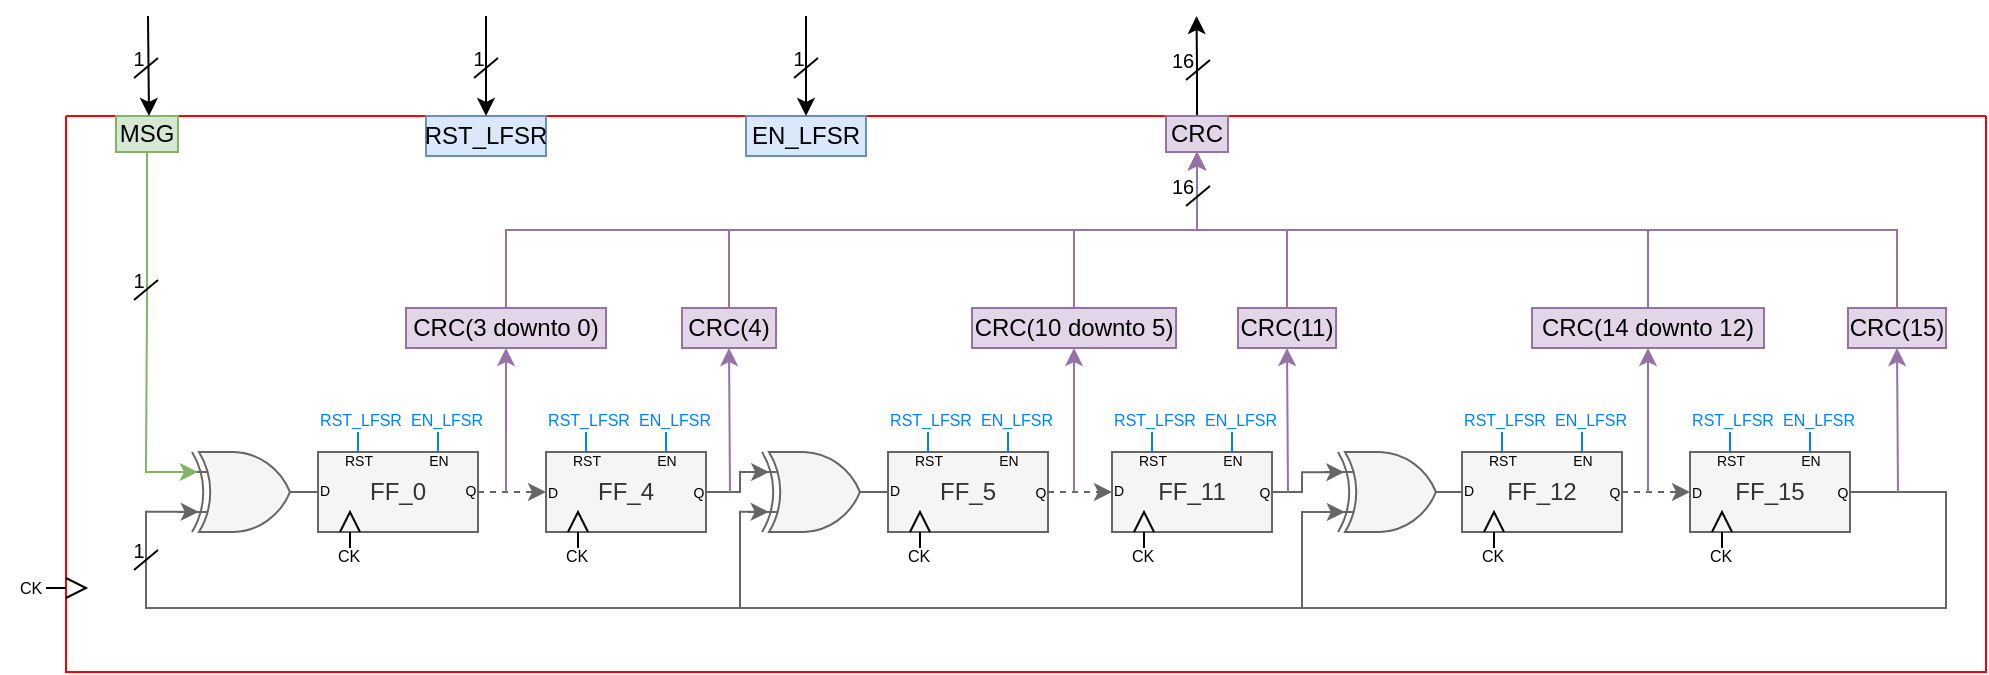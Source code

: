 <mxfile version="22.1.11" type="device" pages="6">
  <diagram name="LFSR" id="M4KZ-wpkzn3fwFCV5F9M">
    <mxGraphModel dx="1027" dy="148" grid="1" gridSize="10" guides="1" tooltips="1" connect="1" arrows="1" fold="1" page="1" pageScale="1" pageWidth="827" pageHeight="1169" math="0" shadow="0">
      <root>
        <mxCell id="0" />
        <mxCell id="1" parent="0" />
        <mxCell id="-qLknlqXiKGb8yz1a236-1" value="" style="verticalLabelPosition=bottom;shadow=0;dashed=0;align=center;html=1;verticalAlign=top;shape=mxgraph.electrical.logic_gates.logic_gate;operation=xor;fillColor=#f5f5f5;fontColor=#333333;strokeColor=#666666;" parent="1" vertex="1">
          <mxGeometry x="649" y="488" width="70" height="40" as="geometry" />
        </mxCell>
        <mxCell id="-qLknlqXiKGb8yz1a236-2" value="" style="verticalLabelPosition=bottom;shadow=0;dashed=0;align=center;html=1;verticalAlign=top;shape=mxgraph.electrical.logic_gates.logic_gate;operation=xor;fillColor=#f5f5f5;fontColor=#333333;strokeColor=#666666;" parent="1" vertex="1">
          <mxGeometry x="76" y="488" width="70" height="40" as="geometry" />
        </mxCell>
        <mxCell id="-qLknlqXiKGb8yz1a236-54" value="" style="group" parent="1" vertex="1" connectable="0">
          <mxGeometry x="116" y="456" width="124" height="98" as="geometry" />
        </mxCell>
        <mxCell id="-qLknlqXiKGb8yz1a236-55" value="" style="group" parent="-qLknlqXiKGb8yz1a236-54" vertex="1" connectable="0">
          <mxGeometry width="124" height="80" as="geometry" />
        </mxCell>
        <mxCell id="-qLknlqXiKGb8yz1a236-56" value="" style="group" parent="-qLknlqXiKGb8yz1a236-55" vertex="1" connectable="0">
          <mxGeometry y="20" width="121" height="60" as="geometry" />
        </mxCell>
        <mxCell id="-qLknlqXiKGb8yz1a236-57" value="FF_0" style="rounded=0;whiteSpace=wrap;html=1;fillColor=#f5f5f5;fontColor=#333333;strokeColor=#666666;" parent="-qLknlqXiKGb8yz1a236-56" vertex="1">
          <mxGeometry x="30" y="12" width="80" height="40" as="geometry" />
        </mxCell>
        <mxCell id="-qLknlqXiKGb8yz1a236-58" value="" style="endArrow=none;html=1;rounded=0;strokeColor=#007FFF;exitX=0.75;exitY=0;exitDx=0;exitDy=0;" parent="-qLknlqXiKGb8yz1a236-56" source="-qLknlqXiKGb8yz1a236-57" edge="1">
          <mxGeometry width="50" height="50" relative="1" as="geometry">
            <mxPoint x="90" y="2" as="sourcePoint" />
            <mxPoint x="90" y="2" as="targetPoint" />
          </mxGeometry>
        </mxCell>
        <mxCell id="-qLknlqXiKGb8yz1a236-59" value="" style="endArrow=none;html=1;rounded=0;strokeColor=#007FFF;entryX=0.25;entryY=0;entryDx=0;entryDy=0;" parent="-qLknlqXiKGb8yz1a236-56" target="-qLknlqXiKGb8yz1a236-57" edge="1">
          <mxGeometry width="50" height="50" relative="1" as="geometry">
            <mxPoint x="50" y="2" as="sourcePoint" />
            <mxPoint x="60" y="2" as="targetPoint" />
          </mxGeometry>
        </mxCell>
        <mxCell id="-qLknlqXiKGb8yz1a236-60" value="&lt;font style=&quot;font-size: 7px;&quot;&gt;RST&lt;/font&gt;" style="text;html=1;align=center;verticalAlign=middle;resizable=0;points=[];autosize=1;strokeColor=none;fillColor=none;" parent="-qLknlqXiKGb8yz1a236-56" vertex="1">
          <mxGeometry x="30" width="40" height="30" as="geometry" />
        </mxCell>
        <mxCell id="-qLknlqXiKGb8yz1a236-61" value="&lt;font style=&quot;font-size: 7px;&quot;&gt;EN&lt;/font&gt;" style="text;html=1;align=center;verticalAlign=middle;resizable=0;points=[];autosize=1;strokeColor=none;fillColor=none;" parent="-qLknlqXiKGb8yz1a236-56" vertex="1">
          <mxGeometry x="75" width="30" height="30" as="geometry" />
        </mxCell>
        <mxCell id="-qLknlqXiKGb8yz1a236-62" value="&lt;font style=&quot;font-size: 7px;&quot;&gt;D&lt;/font&gt;" style="text;html=1;align=center;verticalAlign=middle;resizable=0;points=[];autosize=1;strokeColor=none;fillColor=none;" parent="-qLknlqXiKGb8yz1a236-56" vertex="1">
          <mxGeometry x="18" y="15" width="30" height="30" as="geometry" />
        </mxCell>
        <mxCell id="-qLknlqXiKGb8yz1a236-63" value="&lt;font style=&quot;font-size: 7px;&quot;&gt;Q&lt;/font&gt;" style="text;html=1;align=center;verticalAlign=middle;resizable=0;points=[];autosize=1;strokeColor=none;fillColor=none;" parent="-qLknlqXiKGb8yz1a236-56" vertex="1">
          <mxGeometry x="91" y="15" width="30" height="30" as="geometry" />
        </mxCell>
        <mxCell id="-qLknlqXiKGb8yz1a236-64" value="" style="endArrow=none;html=1;rounded=0;" parent="-qLknlqXiKGb8yz1a236-56" edge="1">
          <mxGeometry width="50" height="50" relative="1" as="geometry">
            <mxPoint x="51" y="52" as="sourcePoint" />
            <mxPoint x="41" y="52" as="targetPoint" />
            <Array as="points">
              <mxPoint x="46" y="42" />
            </Array>
          </mxGeometry>
        </mxCell>
        <mxCell id="-qLknlqXiKGb8yz1a236-65" value="" style="endArrow=none;html=1;rounded=0;" parent="-qLknlqXiKGb8yz1a236-56" edge="1">
          <mxGeometry width="50" height="50" relative="1" as="geometry">
            <mxPoint x="46" y="60" as="sourcePoint" />
            <mxPoint x="46" y="52" as="targetPoint" />
          </mxGeometry>
        </mxCell>
        <mxCell id="-qLknlqXiKGb8yz1a236-66" value="&lt;font style=&quot;font-size: 8px;&quot;&gt;RST_LFSR&lt;/font&gt;" style="text;html=1;align=center;verticalAlign=middle;resizable=0;points=[];autosize=1;strokeColor=none;fillColor=none;fontSize=10;fontColor=#007FFF;" parent="-qLknlqXiKGb8yz1a236-55" vertex="1">
          <mxGeometry x="21" width="60" height="30" as="geometry" />
        </mxCell>
        <mxCell id="-qLknlqXiKGb8yz1a236-67" value="&lt;font style=&quot;font-size: 8px;&quot;&gt;EN_LFSR&lt;/font&gt;" style="text;html=1;align=center;verticalAlign=middle;resizable=0;points=[];autosize=1;strokeColor=none;fillColor=none;fontSize=10;fontColor=#007FFF;" parent="-qLknlqXiKGb8yz1a236-55" vertex="1">
          <mxGeometry x="64" width="60" height="30" as="geometry" />
        </mxCell>
        <mxCell id="-qLknlqXiKGb8yz1a236-68" value="&lt;font style=&quot;font-size: 8px;&quot;&gt;CK&lt;/font&gt;" style="text;html=1;align=center;verticalAlign=middle;resizable=0;points=[];autosize=1;strokeColor=none;fillColor=none;fontSize=10;" parent="-qLknlqXiKGb8yz1a236-54" vertex="1">
          <mxGeometry x="30" y="68" width="30" height="30" as="geometry" />
        </mxCell>
        <mxCell id="-qLknlqXiKGb8yz1a236-69" value="" style="group" parent="1" vertex="1" connectable="0">
          <mxGeometry x="230" y="456" width="124" height="98" as="geometry" />
        </mxCell>
        <mxCell id="-qLknlqXiKGb8yz1a236-70" value="" style="group" parent="-qLknlqXiKGb8yz1a236-69" vertex="1" connectable="0">
          <mxGeometry width="124" height="80" as="geometry" />
        </mxCell>
        <mxCell id="-qLknlqXiKGb8yz1a236-71" value="" style="group" parent="-qLknlqXiKGb8yz1a236-70" vertex="1" connectable="0">
          <mxGeometry y="20" width="121" height="60" as="geometry" />
        </mxCell>
        <mxCell id="-qLknlqXiKGb8yz1a236-72" value="" style="group" parent="-qLknlqXiKGb8yz1a236-71" vertex="1" connectable="0">
          <mxGeometry x="18" width="103" height="52" as="geometry" />
        </mxCell>
        <mxCell id="-qLknlqXiKGb8yz1a236-73" value="FF_4" style="rounded=0;whiteSpace=wrap;html=1;fillColor=#f5f5f5;fontColor=#333333;strokeColor=#666666;" parent="-qLknlqXiKGb8yz1a236-72" vertex="1">
          <mxGeometry x="12" y="12" width="80" height="40" as="geometry" />
        </mxCell>
        <mxCell id="-qLknlqXiKGb8yz1a236-74" value="" style="endArrow=none;html=1;rounded=0;strokeColor=#007FFF;exitX=0.75;exitY=0;exitDx=0;exitDy=0;" parent="-qLknlqXiKGb8yz1a236-72" source="-qLknlqXiKGb8yz1a236-73" edge="1">
          <mxGeometry width="50" height="50" relative="1" as="geometry">
            <mxPoint x="72" y="2" as="sourcePoint" />
            <mxPoint x="72" y="2" as="targetPoint" />
          </mxGeometry>
        </mxCell>
        <mxCell id="-qLknlqXiKGb8yz1a236-75" value="" style="endArrow=none;html=1;rounded=0;strokeColor=#007FFF;entryX=0.25;entryY=0;entryDx=0;entryDy=0;" parent="-qLknlqXiKGb8yz1a236-72" target="-qLknlqXiKGb8yz1a236-73" edge="1">
          <mxGeometry width="50" height="50" relative="1" as="geometry">
            <mxPoint x="32" y="2" as="sourcePoint" />
            <mxPoint x="42" y="2" as="targetPoint" />
          </mxGeometry>
        </mxCell>
        <mxCell id="-qLknlqXiKGb8yz1a236-76" value="&lt;font style=&quot;font-size: 7px;&quot;&gt;RST&lt;/font&gt;" style="text;html=1;align=center;verticalAlign=middle;resizable=0;points=[];autosize=1;strokeColor=none;fillColor=none;" parent="-qLknlqXiKGb8yz1a236-72" vertex="1">
          <mxGeometry x="12" width="40" height="30" as="geometry" />
        </mxCell>
        <mxCell id="-qLknlqXiKGb8yz1a236-77" value="&lt;font style=&quot;font-size: 7px;&quot;&gt;EN&lt;/font&gt;" style="text;html=1;align=center;verticalAlign=middle;resizable=0;points=[];autosize=1;strokeColor=none;fillColor=none;" parent="-qLknlqXiKGb8yz1a236-72" vertex="1">
          <mxGeometry x="57" width="30" height="30" as="geometry" />
        </mxCell>
        <mxCell id="-qLknlqXiKGb8yz1a236-78" value="&lt;font style=&quot;font-size: 7px;&quot;&gt;D&lt;/font&gt;" style="text;html=1;align=center;verticalAlign=middle;resizable=0;points=[];autosize=1;strokeColor=none;fillColor=none;" parent="-qLknlqXiKGb8yz1a236-72" vertex="1">
          <mxGeometry y="16" width="30" height="30" as="geometry" />
        </mxCell>
        <mxCell id="-qLknlqXiKGb8yz1a236-79" value="&lt;font style=&quot;font-size: 7px;&quot;&gt;Q&lt;/font&gt;" style="text;html=1;align=center;verticalAlign=middle;resizable=0;points=[];autosize=1;strokeColor=none;fillColor=none;" parent="-qLknlqXiKGb8yz1a236-72" vertex="1">
          <mxGeometry x="73" y="16" width="30" height="30" as="geometry" />
        </mxCell>
        <mxCell id="-qLknlqXiKGb8yz1a236-80" value="&lt;font style=&quot;font-size: 8px;&quot;&gt;RST_LFSR&lt;/font&gt;" style="text;html=1;align=center;verticalAlign=middle;resizable=0;points=[];autosize=1;strokeColor=none;fillColor=none;fontSize=10;fontColor=#007FFF;" parent="-qLknlqXiKGb8yz1a236-70" vertex="1">
          <mxGeometry x="21" width="60" height="30" as="geometry" />
        </mxCell>
        <mxCell id="-qLknlqXiKGb8yz1a236-81" value="&lt;font style=&quot;font-size: 8px;&quot;&gt;EN_LFSR&lt;/font&gt;" style="text;html=1;align=center;verticalAlign=middle;resizable=0;points=[];autosize=1;strokeColor=none;fillColor=none;fontSize=10;fontColor=#007FFF;" parent="-qLknlqXiKGb8yz1a236-70" vertex="1">
          <mxGeometry x="64" width="60" height="30" as="geometry" />
        </mxCell>
        <mxCell id="-qLknlqXiKGb8yz1a236-82" value="" style="endArrow=none;html=1;rounded=0;" parent="-qLknlqXiKGb8yz1a236-69" edge="1">
          <mxGeometry width="50" height="50" relative="1" as="geometry">
            <mxPoint x="51" y="72" as="sourcePoint" />
            <mxPoint x="41" y="72" as="targetPoint" />
            <Array as="points">
              <mxPoint x="46" y="62" />
            </Array>
          </mxGeometry>
        </mxCell>
        <mxCell id="-qLknlqXiKGb8yz1a236-83" value="" style="endArrow=none;html=1;rounded=0;" parent="-qLknlqXiKGb8yz1a236-69" edge="1">
          <mxGeometry width="50" height="50" relative="1" as="geometry">
            <mxPoint x="46" y="80" as="sourcePoint" />
            <mxPoint x="46" y="72" as="targetPoint" />
          </mxGeometry>
        </mxCell>
        <mxCell id="-qLknlqXiKGb8yz1a236-84" value="&lt;font style=&quot;font-size: 8px;&quot;&gt;CK&lt;/font&gt;" style="text;html=1;align=center;verticalAlign=middle;resizable=0;points=[];autosize=1;strokeColor=none;fillColor=none;fontSize=10;" parent="-qLknlqXiKGb8yz1a236-69" vertex="1">
          <mxGeometry x="30" y="68" width="30" height="30" as="geometry" />
        </mxCell>
        <mxCell id="-qLknlqXiKGb8yz1a236-85" value="" style="verticalLabelPosition=bottom;shadow=0;dashed=0;align=center;html=1;verticalAlign=top;shape=mxgraph.electrical.logic_gates.logic_gate;operation=xor;fillColor=#f5f5f5;fontColor=#333333;strokeColor=#666666;" parent="1" vertex="1">
          <mxGeometry x="361" y="488" width="70" height="40" as="geometry" />
        </mxCell>
        <mxCell id="-qLknlqXiKGb8yz1a236-86" style="edgeStyle=orthogonalEdgeStyle;rounded=0;orthogonalLoop=1;jettySize=auto;html=1;entryX=0.148;entryY=0.748;entryDx=0;entryDy=0;entryPerimeter=0;strokeColor=#666666;" parent="1" target="-qLknlqXiKGb8yz1a236-85" edge="1">
          <mxGeometry relative="1" as="geometry">
            <mxPoint x="379" y="566" as="targetPoint" />
            <mxPoint x="356" y="566" as="sourcePoint" />
            <Array as="points">
              <mxPoint x="357" y="566" />
              <mxPoint x="357" y="518" />
            </Array>
          </mxGeometry>
        </mxCell>
        <mxCell id="-qLknlqXiKGb8yz1a236-87" value="" style="endArrow=classic;html=1;rounded=0;exitX=1;exitY=0.5;exitDx=0;exitDy=0;entryX=0.151;entryY=0.251;entryDx=0;entryDy=0;entryPerimeter=0;strokeColor=#666666;" parent="1" source="-qLknlqXiKGb8yz1a236-73" target="-qLknlqXiKGb8yz1a236-85" edge="1">
          <mxGeometry width="50" height="50" relative="1" as="geometry">
            <mxPoint x="484" y="526" as="sourcePoint" />
            <mxPoint x="475" y="446" as="targetPoint" />
            <Array as="points">
              <mxPoint x="357" y="508" />
              <mxPoint x="357" y="498" />
            </Array>
          </mxGeometry>
        </mxCell>
        <mxCell id="-qLknlqXiKGb8yz1a236-139" value="" style="group" parent="1" vertex="1" connectable="0">
          <mxGeometry x="401" y="456" width="124" height="98" as="geometry" />
        </mxCell>
        <mxCell id="-qLknlqXiKGb8yz1a236-140" value="" style="group" parent="-qLknlqXiKGb8yz1a236-139" vertex="1" connectable="0">
          <mxGeometry width="124" height="80" as="geometry" />
        </mxCell>
        <mxCell id="-qLknlqXiKGb8yz1a236-141" value="" style="group" parent="-qLknlqXiKGb8yz1a236-140" vertex="1" connectable="0">
          <mxGeometry y="20" width="121" height="60" as="geometry" />
        </mxCell>
        <mxCell id="-qLknlqXiKGb8yz1a236-142" value="FF_5" style="rounded=0;whiteSpace=wrap;html=1;fillColor=#f5f5f5;fontColor=#333333;strokeColor=#666666;" parent="-qLknlqXiKGb8yz1a236-141" vertex="1">
          <mxGeometry x="30" y="12" width="80" height="40" as="geometry" />
        </mxCell>
        <mxCell id="-qLknlqXiKGb8yz1a236-143" value="" style="endArrow=none;html=1;rounded=0;strokeColor=#007FFF;exitX=0.75;exitY=0;exitDx=0;exitDy=0;" parent="-qLknlqXiKGb8yz1a236-141" source="-qLknlqXiKGb8yz1a236-142" edge="1">
          <mxGeometry width="50" height="50" relative="1" as="geometry">
            <mxPoint x="90" y="2" as="sourcePoint" />
            <mxPoint x="90" y="2" as="targetPoint" />
          </mxGeometry>
        </mxCell>
        <mxCell id="-qLknlqXiKGb8yz1a236-144" value="" style="endArrow=none;html=1;rounded=0;strokeColor=#007FFF;entryX=0.25;entryY=0;entryDx=0;entryDy=0;" parent="-qLknlqXiKGb8yz1a236-141" target="-qLknlqXiKGb8yz1a236-142" edge="1">
          <mxGeometry width="50" height="50" relative="1" as="geometry">
            <mxPoint x="50" y="2" as="sourcePoint" />
            <mxPoint x="60" y="2" as="targetPoint" />
          </mxGeometry>
        </mxCell>
        <mxCell id="-qLknlqXiKGb8yz1a236-145" value="&lt;font style=&quot;font-size: 7px;&quot;&gt;RST&lt;/font&gt;" style="text;html=1;align=center;verticalAlign=middle;resizable=0;points=[];autosize=1;strokeColor=none;fillColor=none;" parent="-qLknlqXiKGb8yz1a236-141" vertex="1">
          <mxGeometry x="30" width="40" height="30" as="geometry" />
        </mxCell>
        <mxCell id="-qLknlqXiKGb8yz1a236-146" value="&lt;font style=&quot;font-size: 7px;&quot;&gt;EN&lt;/font&gt;" style="text;html=1;align=center;verticalAlign=middle;resizable=0;points=[];autosize=1;strokeColor=none;fillColor=none;" parent="-qLknlqXiKGb8yz1a236-141" vertex="1">
          <mxGeometry x="75" width="30" height="30" as="geometry" />
        </mxCell>
        <mxCell id="-qLknlqXiKGb8yz1a236-147" value="&lt;font style=&quot;font-size: 7px;&quot;&gt;D&lt;/font&gt;" style="text;html=1;align=center;verticalAlign=middle;resizable=0;points=[];autosize=1;strokeColor=none;fillColor=none;" parent="-qLknlqXiKGb8yz1a236-141" vertex="1">
          <mxGeometry x="18" y="15" width="30" height="30" as="geometry" />
        </mxCell>
        <mxCell id="-qLknlqXiKGb8yz1a236-148" value="&lt;font style=&quot;font-size: 7px;&quot;&gt;Q&lt;/font&gt;" style="text;html=1;align=center;verticalAlign=middle;resizable=0;points=[];autosize=1;strokeColor=none;fillColor=none;" parent="-qLknlqXiKGb8yz1a236-141" vertex="1">
          <mxGeometry x="91" y="16" width="30" height="30" as="geometry" />
        </mxCell>
        <mxCell id="-qLknlqXiKGb8yz1a236-149" value="" style="endArrow=none;html=1;rounded=0;" parent="-qLknlqXiKGb8yz1a236-141" edge="1">
          <mxGeometry width="50" height="50" relative="1" as="geometry">
            <mxPoint x="51" y="52" as="sourcePoint" />
            <mxPoint x="41" y="52" as="targetPoint" />
            <Array as="points">
              <mxPoint x="46" y="42" />
            </Array>
          </mxGeometry>
        </mxCell>
        <mxCell id="-qLknlqXiKGb8yz1a236-150" value="" style="endArrow=none;html=1;rounded=0;" parent="-qLknlqXiKGb8yz1a236-141" edge="1">
          <mxGeometry width="50" height="50" relative="1" as="geometry">
            <mxPoint x="46" y="60" as="sourcePoint" />
            <mxPoint x="46" y="52" as="targetPoint" />
          </mxGeometry>
        </mxCell>
        <mxCell id="-qLknlqXiKGb8yz1a236-151" value="&lt;font style=&quot;font-size: 8px;&quot;&gt;RST_LFSR&lt;/font&gt;" style="text;html=1;align=center;verticalAlign=middle;resizable=0;points=[];autosize=1;strokeColor=none;fillColor=none;fontSize=10;fontColor=#007FFF;" parent="-qLknlqXiKGb8yz1a236-140" vertex="1">
          <mxGeometry x="21" width="60" height="30" as="geometry" />
        </mxCell>
        <mxCell id="-qLknlqXiKGb8yz1a236-152" value="&lt;font style=&quot;font-size: 8px;&quot;&gt;EN_LFSR&lt;/font&gt;" style="text;html=1;align=center;verticalAlign=middle;resizable=0;points=[];autosize=1;strokeColor=none;fillColor=none;fontSize=10;fontColor=#007FFF;" parent="-qLknlqXiKGb8yz1a236-140" vertex="1">
          <mxGeometry x="64" width="60" height="30" as="geometry" />
        </mxCell>
        <mxCell id="-qLknlqXiKGb8yz1a236-153" style="edgeStyle=orthogonalEdgeStyle;rounded=0;orthogonalLoop=1;jettySize=auto;html=1;exitX=0.801;exitY=0.499;exitDx=0;exitDy=0;exitPerimeter=0;entryX=0;entryY=0.5;entryDx=0;entryDy=0;" parent="-qLknlqXiKGb8yz1a236-139" target="-qLknlqXiKGb8yz1a236-142" edge="1">
          <mxGeometry relative="1" as="geometry" />
        </mxCell>
        <mxCell id="-qLknlqXiKGb8yz1a236-154" value="&lt;font style=&quot;font-size: 8px;&quot;&gt;CK&lt;/font&gt;" style="text;html=1;align=center;verticalAlign=middle;resizable=0;points=[];autosize=1;strokeColor=none;fillColor=none;fontSize=10;" parent="-qLknlqXiKGb8yz1a236-139" vertex="1">
          <mxGeometry x="30" y="68" width="30" height="30" as="geometry" />
        </mxCell>
        <mxCell id="-qLknlqXiKGb8yz1a236-204" style="edgeStyle=orthogonalEdgeStyle;rounded=0;orthogonalLoop=1;jettySize=auto;html=1;entryX=0.149;entryY=0.751;entryDx=0;entryDy=0;entryPerimeter=0;strokeColor=#666666;" parent="1" target="-qLknlqXiKGb8yz1a236-1" edge="1">
          <mxGeometry relative="1" as="geometry">
            <mxPoint x="706" y="514" as="targetPoint" />
            <mxPoint x="636" y="566" as="sourcePoint" />
            <Array as="points">
              <mxPoint x="638" y="566" />
              <mxPoint x="638" y="518" />
            </Array>
          </mxGeometry>
        </mxCell>
        <mxCell id="-qLknlqXiKGb8yz1a236-209" value="" style="group" parent="1" vertex="1" connectable="0">
          <mxGeometry x="802" y="456" width="124" height="98" as="geometry" />
        </mxCell>
        <mxCell id="-qLknlqXiKGb8yz1a236-210" value="" style="group" parent="-qLknlqXiKGb8yz1a236-209" vertex="1" connectable="0">
          <mxGeometry width="124" height="80" as="geometry" />
        </mxCell>
        <mxCell id="-qLknlqXiKGb8yz1a236-211" value="" style="group" parent="-qLknlqXiKGb8yz1a236-210" vertex="1" connectable="0">
          <mxGeometry y="20" width="121" height="60" as="geometry" />
        </mxCell>
        <mxCell id="-qLknlqXiKGb8yz1a236-212" value="" style="group" parent="-qLknlqXiKGb8yz1a236-211" vertex="1" connectable="0">
          <mxGeometry x="18" width="103" height="52" as="geometry" />
        </mxCell>
        <mxCell id="-qLknlqXiKGb8yz1a236-213" value="FF_15" style="rounded=0;whiteSpace=wrap;html=1;fillColor=#f5f5f5;fontColor=#333333;strokeColor=#666666;" parent="-qLknlqXiKGb8yz1a236-212" vertex="1">
          <mxGeometry x="12" y="12" width="80" height="40" as="geometry" />
        </mxCell>
        <mxCell id="-qLknlqXiKGb8yz1a236-214" value="" style="endArrow=none;html=1;rounded=0;strokeColor=#007FFF;exitX=0.75;exitY=0;exitDx=0;exitDy=0;" parent="-qLknlqXiKGb8yz1a236-212" source="-qLknlqXiKGb8yz1a236-213" edge="1">
          <mxGeometry width="50" height="50" relative="1" as="geometry">
            <mxPoint x="72" y="2" as="sourcePoint" />
            <mxPoint x="72" y="2" as="targetPoint" />
          </mxGeometry>
        </mxCell>
        <mxCell id="-qLknlqXiKGb8yz1a236-215" value="" style="endArrow=none;html=1;rounded=0;strokeColor=#007FFF;entryX=0.25;entryY=0;entryDx=0;entryDy=0;" parent="-qLknlqXiKGb8yz1a236-212" target="-qLknlqXiKGb8yz1a236-213" edge="1">
          <mxGeometry width="50" height="50" relative="1" as="geometry">
            <mxPoint x="32" y="2" as="sourcePoint" />
            <mxPoint x="42" y="2" as="targetPoint" />
          </mxGeometry>
        </mxCell>
        <mxCell id="-qLknlqXiKGb8yz1a236-216" value="&lt;font style=&quot;font-size: 7px;&quot;&gt;RST&lt;/font&gt;" style="text;html=1;align=center;verticalAlign=middle;resizable=0;points=[];autosize=1;strokeColor=none;fillColor=none;" parent="-qLknlqXiKGb8yz1a236-212" vertex="1">
          <mxGeometry x="12" width="40" height="30" as="geometry" />
        </mxCell>
        <mxCell id="-qLknlqXiKGb8yz1a236-217" value="&lt;font style=&quot;font-size: 7px;&quot;&gt;EN&lt;/font&gt;" style="text;html=1;align=center;verticalAlign=middle;resizable=0;points=[];autosize=1;strokeColor=none;fillColor=none;" parent="-qLknlqXiKGb8yz1a236-212" vertex="1">
          <mxGeometry x="57" width="30" height="30" as="geometry" />
        </mxCell>
        <mxCell id="-qLknlqXiKGb8yz1a236-218" value="&lt;font style=&quot;font-size: 7px;&quot;&gt;D&lt;/font&gt;" style="text;html=1;align=center;verticalAlign=middle;resizable=0;points=[];autosize=1;strokeColor=none;fillColor=none;" parent="-qLknlqXiKGb8yz1a236-212" vertex="1">
          <mxGeometry y="16" width="30" height="30" as="geometry" />
        </mxCell>
        <mxCell id="-qLknlqXiKGb8yz1a236-219" value="&lt;font style=&quot;font-size: 7px;&quot;&gt;Q&lt;/font&gt;" style="text;html=1;align=center;verticalAlign=middle;resizable=0;points=[];autosize=1;strokeColor=none;fillColor=none;" parent="-qLknlqXiKGb8yz1a236-212" vertex="1">
          <mxGeometry x="73" y="16" width="30" height="30" as="geometry" />
        </mxCell>
        <mxCell id="-qLknlqXiKGb8yz1a236-220" value="&lt;font style=&quot;font-size: 8px;&quot;&gt;RST_LFSR&lt;/font&gt;" style="text;html=1;align=center;verticalAlign=middle;resizable=0;points=[];autosize=1;strokeColor=none;fillColor=none;fontSize=10;fontColor=#007FFF;" parent="-qLknlqXiKGb8yz1a236-210" vertex="1">
          <mxGeometry x="21" width="60" height="30" as="geometry" />
        </mxCell>
        <mxCell id="-qLknlqXiKGb8yz1a236-221" value="&lt;font style=&quot;font-size: 8px;&quot;&gt;EN_LFSR&lt;/font&gt;" style="text;html=1;align=center;verticalAlign=middle;resizable=0;points=[];autosize=1;strokeColor=none;fillColor=none;fontSize=10;fontColor=#007FFF;" parent="-qLknlqXiKGb8yz1a236-210" vertex="1">
          <mxGeometry x="64" width="60" height="30" as="geometry" />
        </mxCell>
        <mxCell id="-qLknlqXiKGb8yz1a236-222" value="" style="endArrow=none;html=1;rounded=0;" parent="-qLknlqXiKGb8yz1a236-209" edge="1">
          <mxGeometry width="50" height="50" relative="1" as="geometry">
            <mxPoint x="51" y="72" as="sourcePoint" />
            <mxPoint x="41" y="72" as="targetPoint" />
            <Array as="points">
              <mxPoint x="46" y="62" />
            </Array>
          </mxGeometry>
        </mxCell>
        <mxCell id="-qLknlqXiKGb8yz1a236-223" value="" style="endArrow=none;html=1;rounded=0;" parent="-qLknlqXiKGb8yz1a236-209" edge="1">
          <mxGeometry width="50" height="50" relative="1" as="geometry">
            <mxPoint x="46" y="80" as="sourcePoint" />
            <mxPoint x="46" y="72" as="targetPoint" />
          </mxGeometry>
        </mxCell>
        <mxCell id="-qLknlqXiKGb8yz1a236-224" value="&lt;font style=&quot;font-size: 8px;&quot;&gt;CK&lt;/font&gt;" style="text;html=1;align=center;verticalAlign=middle;resizable=0;points=[];autosize=1;strokeColor=none;fillColor=none;fontSize=10;" parent="-qLknlqXiKGb8yz1a236-209" vertex="1">
          <mxGeometry x="30" y="68" width="30" height="30" as="geometry" />
        </mxCell>
        <mxCell id="-qLknlqXiKGb8yz1a236-257" value="" style="group" parent="1" vertex="1" connectable="0">
          <mxGeometry x="688" y="456" width="124" height="98" as="geometry" />
        </mxCell>
        <mxCell id="-qLknlqXiKGb8yz1a236-258" value="" style="group" parent="-qLknlqXiKGb8yz1a236-257" vertex="1" connectable="0">
          <mxGeometry width="124" height="80" as="geometry" />
        </mxCell>
        <mxCell id="-qLknlqXiKGb8yz1a236-259" value="" style="group" parent="-qLknlqXiKGb8yz1a236-258" vertex="1" connectable="0">
          <mxGeometry y="20" width="121" height="60" as="geometry" />
        </mxCell>
        <mxCell id="-qLknlqXiKGb8yz1a236-260" value="FF_12" style="rounded=0;whiteSpace=wrap;html=1;fillColor=#f5f5f5;fontColor=#333333;strokeColor=#666666;" parent="-qLknlqXiKGb8yz1a236-259" vertex="1">
          <mxGeometry x="30" y="12" width="80" height="40" as="geometry" />
        </mxCell>
        <mxCell id="-qLknlqXiKGb8yz1a236-261" value="" style="endArrow=none;html=1;rounded=0;strokeColor=#007FFF;exitX=0.75;exitY=0;exitDx=0;exitDy=0;" parent="-qLknlqXiKGb8yz1a236-259" source="-qLknlqXiKGb8yz1a236-260" edge="1">
          <mxGeometry width="50" height="50" relative="1" as="geometry">
            <mxPoint x="90" y="2" as="sourcePoint" />
            <mxPoint x="90" y="2" as="targetPoint" />
          </mxGeometry>
        </mxCell>
        <mxCell id="-qLknlqXiKGb8yz1a236-262" value="" style="endArrow=none;html=1;rounded=0;strokeColor=#007FFF;entryX=0.25;entryY=0;entryDx=0;entryDy=0;" parent="-qLknlqXiKGb8yz1a236-259" target="-qLknlqXiKGb8yz1a236-260" edge="1">
          <mxGeometry width="50" height="50" relative="1" as="geometry">
            <mxPoint x="50" y="2" as="sourcePoint" />
            <mxPoint x="60" y="2" as="targetPoint" />
          </mxGeometry>
        </mxCell>
        <mxCell id="-qLknlqXiKGb8yz1a236-263" value="&lt;font style=&quot;font-size: 7px;&quot;&gt;RST&lt;/font&gt;" style="text;html=1;align=center;verticalAlign=middle;resizable=0;points=[];autosize=1;strokeColor=none;fillColor=none;" parent="-qLknlqXiKGb8yz1a236-259" vertex="1">
          <mxGeometry x="30" width="40" height="30" as="geometry" />
        </mxCell>
        <mxCell id="-qLknlqXiKGb8yz1a236-264" value="&lt;font style=&quot;font-size: 7px;&quot;&gt;EN&lt;/font&gt;" style="text;html=1;align=center;verticalAlign=middle;resizable=0;points=[];autosize=1;strokeColor=none;fillColor=none;" parent="-qLknlqXiKGb8yz1a236-259" vertex="1">
          <mxGeometry x="75" width="30" height="30" as="geometry" />
        </mxCell>
        <mxCell id="-qLknlqXiKGb8yz1a236-265" value="&lt;font style=&quot;font-size: 7px;&quot;&gt;D&lt;/font&gt;" style="text;html=1;align=center;verticalAlign=middle;resizable=0;points=[];autosize=1;strokeColor=none;fillColor=none;" parent="-qLknlqXiKGb8yz1a236-259" vertex="1">
          <mxGeometry x="18" y="15" width="30" height="30" as="geometry" />
        </mxCell>
        <mxCell id="-qLknlqXiKGb8yz1a236-266" value="&lt;font style=&quot;font-size: 7px;&quot;&gt;Q&lt;/font&gt;" style="text;html=1;align=center;verticalAlign=middle;resizable=0;points=[];autosize=1;strokeColor=none;fillColor=none;" parent="-qLknlqXiKGb8yz1a236-259" vertex="1">
          <mxGeometry x="91" y="16" width="30" height="30" as="geometry" />
        </mxCell>
        <mxCell id="-qLknlqXiKGb8yz1a236-267" value="" style="endArrow=none;html=1;rounded=0;" parent="-qLknlqXiKGb8yz1a236-259" edge="1">
          <mxGeometry width="50" height="50" relative="1" as="geometry">
            <mxPoint x="51" y="52" as="sourcePoint" />
            <mxPoint x="41" y="52" as="targetPoint" />
            <Array as="points">
              <mxPoint x="46" y="42" />
            </Array>
          </mxGeometry>
        </mxCell>
        <mxCell id="-qLknlqXiKGb8yz1a236-268" value="" style="endArrow=none;html=1;rounded=0;" parent="-qLknlqXiKGb8yz1a236-259" edge="1">
          <mxGeometry width="50" height="50" relative="1" as="geometry">
            <mxPoint x="46" y="60" as="sourcePoint" />
            <mxPoint x="46" y="52" as="targetPoint" />
          </mxGeometry>
        </mxCell>
        <mxCell id="-qLknlqXiKGb8yz1a236-269" value="&lt;font style=&quot;font-size: 8px;&quot;&gt;RST_LFSR&lt;/font&gt;" style="text;html=1;align=center;verticalAlign=middle;resizable=0;points=[];autosize=1;strokeColor=none;fillColor=none;fontSize=10;fontColor=#007FFF;" parent="-qLknlqXiKGb8yz1a236-258" vertex="1">
          <mxGeometry x="21" width="60" height="30" as="geometry" />
        </mxCell>
        <mxCell id="-qLknlqXiKGb8yz1a236-270" value="&lt;font style=&quot;font-size: 8px;&quot;&gt;EN_LFSR&lt;/font&gt;" style="text;html=1;align=center;verticalAlign=middle;resizable=0;points=[];autosize=1;strokeColor=none;fillColor=none;fontSize=10;fontColor=#007FFF;" parent="-qLknlqXiKGb8yz1a236-258" vertex="1">
          <mxGeometry x="64" width="60" height="30" as="geometry" />
        </mxCell>
        <mxCell id="-qLknlqXiKGb8yz1a236-271" style="edgeStyle=orthogonalEdgeStyle;rounded=0;orthogonalLoop=1;jettySize=auto;html=1;exitX=0.801;exitY=0.499;exitDx=0;exitDy=0;exitPerimeter=0;entryX=0;entryY=0.5;entryDx=0;entryDy=0;" parent="-qLknlqXiKGb8yz1a236-257" target="-qLknlqXiKGb8yz1a236-260" edge="1">
          <mxGeometry relative="1" as="geometry" />
        </mxCell>
        <mxCell id="-qLknlqXiKGb8yz1a236-272" value="&lt;font style=&quot;font-size: 8px;&quot;&gt;CK&lt;/font&gt;" style="text;html=1;align=center;verticalAlign=middle;resizable=0;points=[];autosize=1;strokeColor=none;fillColor=none;fontSize=10;" parent="-qLknlqXiKGb8yz1a236-257" vertex="1">
          <mxGeometry x="30" y="68" width="30" height="30" as="geometry" />
        </mxCell>
        <mxCell id="-qLknlqXiKGb8yz1a236-273" style="edgeStyle=orthogonalEdgeStyle;rounded=0;orthogonalLoop=1;jettySize=auto;html=1;exitX=1;exitY=0.5;exitDx=0;exitDy=0;entryX=0.145;entryY=0.252;entryDx=0;entryDy=0;entryPerimeter=0;strokeColor=#666666;" parent="1" source="-qLknlqXiKGb8yz1a236-291" target="-qLknlqXiKGb8yz1a236-1" edge="1">
          <mxGeometry relative="1" as="geometry">
            <Array as="points">
              <mxPoint x="638" y="508" />
              <mxPoint x="638" y="498" />
            </Array>
            <mxPoint x="648" y="508.0" as="sourcePoint" />
          </mxGeometry>
        </mxCell>
        <mxCell id="-qLknlqXiKGb8yz1a236-274" style="edgeStyle=orthogonalEdgeStyle;rounded=0;orthogonalLoop=1;jettySize=auto;html=1;exitX=1;exitY=0.5;exitDx=0;exitDy=0;entryX=0.148;entryY=0.748;entryDx=0;entryDy=0;entryPerimeter=0;strokeColor=#666666;" parent="1" source="-qLknlqXiKGb8yz1a236-213" target="-qLknlqXiKGb8yz1a236-2" edge="1">
          <mxGeometry relative="1" as="geometry">
            <Array as="points">
              <mxPoint x="960" y="508" />
              <mxPoint x="960" y="566" />
              <mxPoint x="60" y="566" />
              <mxPoint x="60" y="518" />
            </Array>
          </mxGeometry>
        </mxCell>
        <mxCell id="-qLknlqXiKGb8yz1a236-276" style="edgeStyle=orthogonalEdgeStyle;rounded=0;orthogonalLoop=1;jettySize=auto;html=1;exitX=0.5;exitY=1;exitDx=0;exitDy=0;entryX=0.142;entryY=0.249;entryDx=0;entryDy=0;entryPerimeter=0;fillColor=#d5e8d4;strokeColor=#82b366;" parent="1" source="-qLknlqXiKGb8yz1a236-311" target="-qLknlqXiKGb8yz1a236-2" edge="1">
          <mxGeometry relative="1" as="geometry">
            <mxPoint x="66.0" y="498" as="sourcePoint" />
            <Array as="points">
              <mxPoint x="61" y="413" />
              <mxPoint x="60" y="498" />
            </Array>
          </mxGeometry>
        </mxCell>
        <mxCell id="-qLknlqXiKGb8yz1a236-284" style="edgeStyle=orthogonalEdgeStyle;rounded=0;orthogonalLoop=1;jettySize=auto;html=1;exitX=1;exitY=0.5;exitDx=0;exitDy=0;entryX=0;entryY=0.5;entryDx=0;entryDy=0;dashed=1;strokeColor=#666666;" parent="1" source="-qLknlqXiKGb8yz1a236-142" target="-qLknlqXiKGb8yz1a236-291" edge="1">
          <mxGeometry relative="1" as="geometry">
            <mxPoint x="568" y="508.0" as="targetPoint" />
          </mxGeometry>
        </mxCell>
        <mxCell id="-qLknlqXiKGb8yz1a236-285" style="edgeStyle=orthogonalEdgeStyle;rounded=0;orthogonalLoop=1;jettySize=auto;html=1;exitX=1;exitY=0.5;exitDx=0;exitDy=0;entryX=0;entryY=0.5;entryDx=0;entryDy=0;dashed=1;strokeColor=#666666;" parent="1" source="-qLknlqXiKGb8yz1a236-57" target="-qLknlqXiKGb8yz1a236-73" edge="1">
          <mxGeometry relative="1" as="geometry" />
        </mxCell>
        <mxCell id="-qLknlqXiKGb8yz1a236-286" style="edgeStyle=orthogonalEdgeStyle;rounded=0;orthogonalLoop=1;jettySize=auto;html=1;exitX=1;exitY=0.5;exitDx=0;exitDy=0;entryX=0;entryY=0.5;entryDx=0;entryDy=0;dashed=1;strokeColor=#666666;" parent="1" source="-qLknlqXiKGb8yz1a236-260" target="-qLknlqXiKGb8yz1a236-213" edge="1">
          <mxGeometry relative="1" as="geometry" />
        </mxCell>
        <mxCell id="-qLknlqXiKGb8yz1a236-288" value="" style="group" parent="1" vertex="1" connectable="0">
          <mxGeometry x="529" y="456" width="124" height="98" as="geometry" />
        </mxCell>
        <mxCell id="-qLknlqXiKGb8yz1a236-289" value="" style="group" parent="-qLknlqXiKGb8yz1a236-288" vertex="1" connectable="0">
          <mxGeometry x="-16" width="124" height="80" as="geometry" />
        </mxCell>
        <mxCell id="-qLknlqXiKGb8yz1a236-290" value="" style="group" parent="-qLknlqXiKGb8yz1a236-289" vertex="1" connectable="0">
          <mxGeometry y="20" width="121" height="60" as="geometry" />
        </mxCell>
        <mxCell id="-qLknlqXiKGb8yz1a236-291" value="FF_11" style="rounded=0;whiteSpace=wrap;html=1;fillColor=#f5f5f5;fontColor=#333333;strokeColor=#666666;" parent="-qLknlqXiKGb8yz1a236-290" vertex="1">
          <mxGeometry x="30" y="12" width="80" height="40" as="geometry" />
        </mxCell>
        <mxCell id="-qLknlqXiKGb8yz1a236-292" value="" style="endArrow=none;html=1;rounded=0;strokeColor=#007FFF;exitX=0.75;exitY=0;exitDx=0;exitDy=0;" parent="-qLknlqXiKGb8yz1a236-290" source="-qLknlqXiKGb8yz1a236-291" edge="1">
          <mxGeometry width="50" height="50" relative="1" as="geometry">
            <mxPoint x="90" y="2" as="sourcePoint" />
            <mxPoint x="90" y="2" as="targetPoint" />
          </mxGeometry>
        </mxCell>
        <mxCell id="-qLknlqXiKGb8yz1a236-293" value="" style="endArrow=none;html=1;rounded=0;strokeColor=#007FFF;entryX=0.25;entryY=0;entryDx=0;entryDy=0;" parent="-qLknlqXiKGb8yz1a236-290" target="-qLknlqXiKGb8yz1a236-291" edge="1">
          <mxGeometry width="50" height="50" relative="1" as="geometry">
            <mxPoint x="50" y="2" as="sourcePoint" />
            <mxPoint x="60" y="2" as="targetPoint" />
          </mxGeometry>
        </mxCell>
        <mxCell id="-qLknlqXiKGb8yz1a236-294" value="&lt;font style=&quot;font-size: 7px;&quot;&gt;RST&lt;/font&gt;" style="text;html=1;align=center;verticalAlign=middle;resizable=0;points=[];autosize=1;strokeColor=none;fillColor=none;" parent="-qLknlqXiKGb8yz1a236-290" vertex="1">
          <mxGeometry x="30" width="40" height="30" as="geometry" />
        </mxCell>
        <mxCell id="-qLknlqXiKGb8yz1a236-295" value="&lt;font style=&quot;font-size: 7px;&quot;&gt;EN&lt;/font&gt;" style="text;html=1;align=center;verticalAlign=middle;resizable=0;points=[];autosize=1;strokeColor=none;fillColor=none;" parent="-qLknlqXiKGb8yz1a236-290" vertex="1">
          <mxGeometry x="75" width="30" height="30" as="geometry" />
        </mxCell>
        <mxCell id="-qLknlqXiKGb8yz1a236-296" value="&lt;font style=&quot;font-size: 7px;&quot;&gt;D&lt;/font&gt;" style="text;html=1;align=center;verticalAlign=middle;resizable=0;points=[];autosize=1;strokeColor=none;fillColor=none;" parent="-qLknlqXiKGb8yz1a236-290" vertex="1">
          <mxGeometry x="18" y="15" width="30" height="30" as="geometry" />
        </mxCell>
        <mxCell id="-qLknlqXiKGb8yz1a236-297" value="&lt;font style=&quot;font-size: 7px;&quot;&gt;Q&lt;/font&gt;" style="text;html=1;align=center;verticalAlign=middle;resizable=0;points=[];autosize=1;strokeColor=none;fillColor=none;" parent="-qLknlqXiKGb8yz1a236-290" vertex="1">
          <mxGeometry x="91" y="16" width="30" height="30" as="geometry" />
        </mxCell>
        <mxCell id="-qLknlqXiKGb8yz1a236-298" value="" style="endArrow=none;html=1;rounded=0;" parent="-qLknlqXiKGb8yz1a236-290" edge="1">
          <mxGeometry width="50" height="50" relative="1" as="geometry">
            <mxPoint x="51" y="52" as="sourcePoint" />
            <mxPoint x="41" y="52" as="targetPoint" />
            <Array as="points">
              <mxPoint x="46" y="42" />
            </Array>
          </mxGeometry>
        </mxCell>
        <mxCell id="-qLknlqXiKGb8yz1a236-299" value="" style="endArrow=none;html=1;rounded=0;" parent="-qLknlqXiKGb8yz1a236-290" edge="1">
          <mxGeometry width="50" height="50" relative="1" as="geometry">
            <mxPoint x="46" y="60" as="sourcePoint" />
            <mxPoint x="46" y="52" as="targetPoint" />
          </mxGeometry>
        </mxCell>
        <mxCell id="-qLknlqXiKGb8yz1a236-300" value="&lt;font style=&quot;font-size: 8px;&quot;&gt;RST_LFSR&lt;/font&gt;" style="text;html=1;align=center;verticalAlign=middle;resizable=0;points=[];autosize=1;strokeColor=none;fillColor=none;fontSize=10;fontColor=#007FFF;" parent="-qLknlqXiKGb8yz1a236-289" vertex="1">
          <mxGeometry x="21" width="60" height="30" as="geometry" />
        </mxCell>
        <mxCell id="-qLknlqXiKGb8yz1a236-301" value="&lt;font style=&quot;font-size: 8px;&quot;&gt;EN_LFSR&lt;/font&gt;" style="text;html=1;align=center;verticalAlign=middle;resizable=0;points=[];autosize=1;strokeColor=none;fillColor=none;fontSize=10;fontColor=#007FFF;" parent="-qLknlqXiKGb8yz1a236-289" vertex="1">
          <mxGeometry x="64" width="60" height="30" as="geometry" />
        </mxCell>
        <mxCell id="-qLknlqXiKGb8yz1a236-302" style="edgeStyle=orthogonalEdgeStyle;rounded=0;orthogonalLoop=1;jettySize=auto;html=1;exitX=0.801;exitY=0.499;exitDx=0;exitDy=0;exitPerimeter=0;entryX=0;entryY=0.5;entryDx=0;entryDy=0;" parent="-qLknlqXiKGb8yz1a236-288" target="-qLknlqXiKGb8yz1a236-291" edge="1">
          <mxGeometry relative="1" as="geometry" />
        </mxCell>
        <mxCell id="-qLknlqXiKGb8yz1a236-303" value="&lt;font style=&quot;font-size: 8px;&quot;&gt;CK&lt;/font&gt;" style="text;html=1;align=center;verticalAlign=middle;resizable=0;points=[];autosize=1;strokeColor=none;fillColor=none;fontSize=10;" parent="-qLknlqXiKGb8yz1a236-288" vertex="1">
          <mxGeometry x="14" y="68" width="30" height="30" as="geometry" />
        </mxCell>
        <mxCell id="-qLknlqXiKGb8yz1a236-306" value="" style="endArrow=classic;html=1;rounded=0;fillColor=#e1d5e7;strokeColor=#9673a6;" parent="1" edge="1">
          <mxGeometry width="50" height="50" relative="1" as="geometry">
            <mxPoint x="240" y="508" as="sourcePoint" />
            <mxPoint x="240" y="436" as="targetPoint" />
          </mxGeometry>
        </mxCell>
        <mxCell id="1AU8RvIiUrWeFF5otDMP-8" style="edgeStyle=orthogonalEdgeStyle;rounded=0;orthogonalLoop=1;jettySize=auto;html=1;exitX=0.5;exitY=0;exitDx=0;exitDy=0;entryX=0.5;entryY=1;entryDx=0;entryDy=0;fillColor=#e1d5e7;strokeColor=#9673a6;" parent="1" source="-qLknlqXiKGb8yz1a236-312" target="1AU8RvIiUrWeFF5otDMP-7" edge="1">
          <mxGeometry relative="1" as="geometry" />
        </mxCell>
        <mxCell id="-qLknlqXiKGb8yz1a236-312" value="CRC(3 downto 0)" style="rounded=0;whiteSpace=wrap;html=1;fillColor=#e1d5e7;strokeColor=#9673a6;" parent="1" vertex="1">
          <mxGeometry x="190" y="416" width="100" height="20" as="geometry" />
        </mxCell>
        <mxCell id="-qLknlqXiKGb8yz1a236-313" value="" style="endArrow=classic;html=1;rounded=0;entryX=0.5;entryY=1;entryDx=0;entryDy=0;fillColor=#e1d5e7;strokeColor=#9673a6;" parent="1" target="-qLknlqXiKGb8yz1a236-314" edge="1">
          <mxGeometry width="50" height="50" relative="1" as="geometry">
            <mxPoint x="352" y="508" as="sourcePoint" />
            <mxPoint x="352" y="436" as="targetPoint" />
          </mxGeometry>
        </mxCell>
        <mxCell id="1AU8RvIiUrWeFF5otDMP-9" style="edgeStyle=orthogonalEdgeStyle;rounded=0;orthogonalLoop=1;jettySize=auto;html=1;exitX=0.5;exitY=0;exitDx=0;exitDy=0;entryX=0.5;entryY=1;entryDx=0;entryDy=0;fillColor=#e1d5e7;strokeColor=#9673a6;" parent="1" source="-qLknlqXiKGb8yz1a236-314" target="1AU8RvIiUrWeFF5otDMP-7" edge="1">
          <mxGeometry relative="1" as="geometry">
            <mxPoint x="580" y="340" as="targetPoint" />
          </mxGeometry>
        </mxCell>
        <mxCell id="-qLknlqXiKGb8yz1a236-314" value="CRC(4)" style="rounded=0;whiteSpace=wrap;html=1;fillColor=#e1d5e7;strokeColor=#9673a6;" parent="1" vertex="1">
          <mxGeometry x="328" y="416" width="47" height="20" as="geometry" />
        </mxCell>
        <mxCell id="-qLknlqXiKGb8yz1a236-317" value="" style="endArrow=classic;html=1;rounded=0;entryX=0.5;entryY=1;entryDx=0;entryDy=0;fillColor=#e1d5e7;strokeColor=#9673a6;" parent="1" target="-qLknlqXiKGb8yz1a236-318" edge="1">
          <mxGeometry width="50" height="50" relative="1" as="geometry">
            <mxPoint x="524" y="508" as="sourcePoint" />
            <mxPoint x="524" y="436" as="targetPoint" />
          </mxGeometry>
        </mxCell>
        <mxCell id="1AU8RvIiUrWeFF5otDMP-10" style="edgeStyle=orthogonalEdgeStyle;rounded=0;orthogonalLoop=1;jettySize=auto;html=1;exitX=0.5;exitY=0;exitDx=0;exitDy=0;entryX=0.5;entryY=1;entryDx=0;entryDy=0;fillColor=#e1d5e7;strokeColor=#9673a6;" parent="1" source="-qLknlqXiKGb8yz1a236-318" target="1AU8RvIiUrWeFF5otDMP-7" edge="1">
          <mxGeometry relative="1" as="geometry" />
        </mxCell>
        <mxCell id="-qLknlqXiKGb8yz1a236-318" value="CRC(10 downto 5)" style="rounded=0;whiteSpace=wrap;html=1;fillColor=#e1d5e7;strokeColor=#9673a6;" parent="1" vertex="1">
          <mxGeometry x="473" y="416" width="102" height="20" as="geometry" />
        </mxCell>
        <mxCell id="-qLknlqXiKGb8yz1a236-319" value="" style="endArrow=classic;html=1;rounded=0;entryX=0.5;entryY=1;entryDx=0;entryDy=0;fillColor=#e1d5e7;strokeColor=#9673a6;" parent="1" target="-qLknlqXiKGb8yz1a236-320" edge="1">
          <mxGeometry width="50" height="50" relative="1" as="geometry">
            <mxPoint x="631" y="508" as="sourcePoint" />
            <mxPoint x="631" y="436" as="targetPoint" />
          </mxGeometry>
        </mxCell>
        <mxCell id="1AU8RvIiUrWeFF5otDMP-11" style="edgeStyle=orthogonalEdgeStyle;rounded=0;orthogonalLoop=1;jettySize=auto;html=1;exitX=0.5;exitY=0;exitDx=0;exitDy=0;entryX=0.5;entryY=1;entryDx=0;entryDy=0;fillColor=#e1d5e7;strokeColor=#9673a6;" parent="1" source="-qLknlqXiKGb8yz1a236-320" target="1AU8RvIiUrWeFF5otDMP-7" edge="1">
          <mxGeometry relative="1" as="geometry" />
        </mxCell>
        <mxCell id="-qLknlqXiKGb8yz1a236-320" value="CRC(11)" style="rounded=0;whiteSpace=wrap;html=1;fillColor=#e1d5e7;strokeColor=#9673a6;" parent="1" vertex="1">
          <mxGeometry x="606" y="416" width="49" height="20" as="geometry" />
        </mxCell>
        <mxCell id="1AU8RvIiUrWeFF5otDMP-12" style="edgeStyle=orthogonalEdgeStyle;rounded=0;orthogonalLoop=1;jettySize=auto;html=1;exitX=0.5;exitY=0;exitDx=0;exitDy=0;entryX=0.5;entryY=1;entryDx=0;entryDy=0;fillColor=#e1d5e7;strokeColor=#9673a6;" parent="1" source="-qLknlqXiKGb8yz1a236-321" target="1AU8RvIiUrWeFF5otDMP-7" edge="1">
          <mxGeometry relative="1" as="geometry" />
        </mxCell>
        <mxCell id="-qLknlqXiKGb8yz1a236-321" value="CRC(14 downto 12)" style="rounded=0;whiteSpace=wrap;html=1;fillColor=#e1d5e7;strokeColor=#9673a6;" parent="1" vertex="1">
          <mxGeometry x="753" y="416" width="116" height="20" as="geometry" />
        </mxCell>
        <mxCell id="-qLknlqXiKGb8yz1a236-322" value="" style="endArrow=classic;html=1;rounded=0;entryX=0.5;entryY=1;entryDx=0;entryDy=0;fillColor=#e1d5e7;strokeColor=#9673a6;" parent="1" target="-qLknlqXiKGb8yz1a236-321" edge="1">
          <mxGeometry width="50" height="50" relative="1" as="geometry">
            <mxPoint x="811" y="508" as="sourcePoint" />
            <mxPoint x="811" y="436" as="targetPoint" />
          </mxGeometry>
        </mxCell>
        <mxCell id="1AU8RvIiUrWeFF5otDMP-13" style="edgeStyle=orthogonalEdgeStyle;rounded=0;orthogonalLoop=1;jettySize=auto;html=1;exitX=0.5;exitY=0;exitDx=0;exitDy=0;entryX=0.5;entryY=1;entryDx=0;entryDy=0;fillColor=#e1d5e7;strokeColor=#9673a6;" parent="1" source="-qLknlqXiKGb8yz1a236-323" target="1AU8RvIiUrWeFF5otDMP-7" edge="1">
          <mxGeometry relative="1" as="geometry" />
        </mxCell>
        <mxCell id="-qLknlqXiKGb8yz1a236-323" value="CRC(15)" style="rounded=0;whiteSpace=wrap;html=1;fillColor=#e1d5e7;strokeColor=#9673a6;" parent="1" vertex="1">
          <mxGeometry x="911" y="416" width="49" height="20" as="geometry" />
        </mxCell>
        <mxCell id="-qLknlqXiKGb8yz1a236-324" value="" style="endArrow=classic;html=1;rounded=0;entryX=0.5;entryY=1;entryDx=0;entryDy=0;fillColor=#e1d5e7;strokeColor=#9673a6;" parent="1" target="-qLknlqXiKGb8yz1a236-323" edge="1">
          <mxGeometry width="50" height="50" relative="1" as="geometry">
            <mxPoint x="936" y="508" as="sourcePoint" />
            <mxPoint x="936" y="436" as="targetPoint" />
          </mxGeometry>
        </mxCell>
        <mxCell id="9Owz7yfBQF9TiGocSGiL-1" value="" style="swimlane;startSize=0;strokeColor=#FF0000;" parent="1" vertex="1">
          <mxGeometry x="20" y="320" width="960" height="278" as="geometry" />
        </mxCell>
        <mxCell id="-qLknlqXiKGb8yz1a236-311" value="MSG" style="rounded=0;whiteSpace=wrap;html=1;fillColor=#d5e8d4;strokeColor=#82b366;" parent="9Owz7yfBQF9TiGocSGiL-1" vertex="1">
          <mxGeometry x="25" width="31" height="18" as="geometry" />
        </mxCell>
        <mxCell id="1AU8RvIiUrWeFF5otDMP-1" value="" style="group" parent="9Owz7yfBQF9TiGocSGiL-1" vertex="1" connectable="0">
          <mxGeometry x="12" y="66" width="40" height="30" as="geometry" />
        </mxCell>
        <mxCell id="1AU8RvIiUrWeFF5otDMP-2" value="" style="endArrow=none;html=1;rounded=0;" parent="1AU8RvIiUrWeFF5otDMP-1" edge="1">
          <mxGeometry width="50" height="50" relative="1" as="geometry">
            <mxPoint x="22" y="26" as="sourcePoint" />
            <mxPoint x="34" y="16" as="targetPoint" />
          </mxGeometry>
        </mxCell>
        <mxCell id="1AU8RvIiUrWeFF5otDMP-3" value="&lt;font style=&quot;font-size: 10px;&quot;&gt;1&lt;/font&gt;" style="text;html=1;align=center;verticalAlign=middle;resizable=0;points=[];autosize=1;strokeColor=none;fillColor=none;" parent="1AU8RvIiUrWeFF5otDMP-1" vertex="1">
          <mxGeometry x="9" y="1" width="30" height="30" as="geometry" />
        </mxCell>
        <mxCell id="1AU8RvIiUrWeFF5otDMP-4" value="" style="group" parent="9Owz7yfBQF9TiGocSGiL-1" vertex="1" connectable="0">
          <mxGeometry x="12" y="201" width="40" height="30" as="geometry" />
        </mxCell>
        <mxCell id="1AU8RvIiUrWeFF5otDMP-5" value="" style="endArrow=none;html=1;rounded=0;" parent="1AU8RvIiUrWeFF5otDMP-4" edge="1">
          <mxGeometry width="50" height="50" relative="1" as="geometry">
            <mxPoint x="22" y="26" as="sourcePoint" />
            <mxPoint x="34" y="16" as="targetPoint" />
          </mxGeometry>
        </mxCell>
        <mxCell id="1AU8RvIiUrWeFF5otDMP-6" value="&lt;font style=&quot;font-size: 10px;&quot;&gt;1&lt;/font&gt;" style="text;html=1;align=center;verticalAlign=middle;resizable=0;points=[];autosize=1;strokeColor=none;fillColor=none;" parent="1AU8RvIiUrWeFF5otDMP-4" vertex="1">
          <mxGeometry x="9" y="1" width="30" height="30" as="geometry" />
        </mxCell>
        <mxCell id="1AU8RvIiUrWeFF5otDMP-15" style="edgeStyle=orthogonalEdgeStyle;rounded=0;orthogonalLoop=1;jettySize=auto;html=1;exitX=0.5;exitY=0;exitDx=0;exitDy=0;" parent="9Owz7yfBQF9TiGocSGiL-1" source="1AU8RvIiUrWeFF5otDMP-7" edge="1">
          <mxGeometry relative="1" as="geometry">
            <mxPoint x="565.258" y="-50" as="targetPoint" />
          </mxGeometry>
        </mxCell>
        <mxCell id="1AU8RvIiUrWeFF5otDMP-7" value="CRC" style="rounded=0;whiteSpace=wrap;html=1;fillColor=#e1d5e7;strokeColor=#9673a6;" parent="9Owz7yfBQF9TiGocSGiL-1" vertex="1">
          <mxGeometry x="550" width="31" height="18" as="geometry" />
        </mxCell>
        <mxCell id="Ardsjp_1JEcysb_4CHhH-1" value="RST_LFSR" style="text;html=1;strokeColor=#6c8ebf;fillColor=#dae8fc;align=center;verticalAlign=middle;whiteSpace=wrap;rounded=0;" parent="9Owz7yfBQF9TiGocSGiL-1" vertex="1">
          <mxGeometry x="180" width="60" height="20" as="geometry" />
        </mxCell>
        <mxCell id="Ardsjp_1JEcysb_4CHhH-2" value="EN_LFSR" style="text;html=1;strokeColor=#6c8ebf;fillColor=#dae8fc;align=center;verticalAlign=middle;whiteSpace=wrap;rounded=0;" parent="9Owz7yfBQF9TiGocSGiL-1" vertex="1">
          <mxGeometry x="340" width="60" height="20" as="geometry" />
        </mxCell>
        <mxCell id="1AU8RvIiUrWeFF5otDMP-14" value="" style="endArrow=classic;html=1;rounded=0;entryX=0.5;entryY=0;entryDx=0;entryDy=0;" parent="1" edge="1">
          <mxGeometry width="50" height="50" relative="1" as="geometry">
            <mxPoint x="61" y="270" as="sourcePoint" />
            <mxPoint x="61.5" y="320" as="targetPoint" />
          </mxGeometry>
        </mxCell>
        <mxCell id="1AU8RvIiUrWeFF5otDMP-16" value="" style="group" parent="1" vertex="1" connectable="0">
          <mxGeometry x="32" y="275" width="40" height="30" as="geometry" />
        </mxCell>
        <mxCell id="1AU8RvIiUrWeFF5otDMP-17" value="" style="endArrow=none;html=1;rounded=0;" parent="1AU8RvIiUrWeFF5otDMP-16" edge="1">
          <mxGeometry width="50" height="50" relative="1" as="geometry">
            <mxPoint x="22" y="26" as="sourcePoint" />
            <mxPoint x="34" y="16" as="targetPoint" />
          </mxGeometry>
        </mxCell>
        <mxCell id="1AU8RvIiUrWeFF5otDMP-18" value="&lt;font style=&quot;font-size: 10px;&quot;&gt;1&lt;/font&gt;" style="text;html=1;align=center;verticalAlign=middle;resizable=0;points=[];autosize=1;strokeColor=none;fillColor=none;" parent="1AU8RvIiUrWeFF5otDMP-16" vertex="1">
          <mxGeometry x="9" y="1" width="30" height="30" as="geometry" />
        </mxCell>
        <mxCell id="1AU8RvIiUrWeFF5otDMP-19" value="" style="group" parent="1" vertex="1" connectable="0">
          <mxGeometry x="558" y="276" width="40" height="31" as="geometry" />
        </mxCell>
        <mxCell id="1AU8RvIiUrWeFF5otDMP-20" value="" style="endArrow=none;html=1;rounded=0;" parent="1AU8RvIiUrWeFF5otDMP-19" edge="1">
          <mxGeometry width="50" height="50" relative="1" as="geometry">
            <mxPoint x="22" y="26" as="sourcePoint" />
            <mxPoint x="34" y="16" as="targetPoint" />
          </mxGeometry>
        </mxCell>
        <mxCell id="1AU8RvIiUrWeFF5otDMP-21" value="&lt;font style=&quot;font-size: 10px;&quot;&gt;16&lt;/font&gt;" style="text;html=1;align=center;verticalAlign=middle;resizable=0;points=[];autosize=1;strokeColor=none;fillColor=none;" parent="1AU8RvIiUrWeFF5otDMP-19" vertex="1">
          <mxGeometry x="5" y="1" width="30" height="30" as="geometry" />
        </mxCell>
        <mxCell id="Ardsjp_1JEcysb_4CHhH-4" value="" style="endArrow=classic;html=1;rounded=0;entryX=0.5;entryY=0;entryDx=0;entryDy=0;" parent="1" target="Ardsjp_1JEcysb_4CHhH-1" edge="1">
          <mxGeometry width="50" height="50" relative="1" as="geometry">
            <mxPoint x="230" y="270" as="sourcePoint" />
            <mxPoint x="230" y="320" as="targetPoint" />
          </mxGeometry>
        </mxCell>
        <mxCell id="Ardsjp_1JEcysb_4CHhH-5" value="" style="group" parent="1" vertex="1" connectable="0">
          <mxGeometry x="202" y="275" width="40" height="30" as="geometry" />
        </mxCell>
        <mxCell id="Ardsjp_1JEcysb_4CHhH-6" value="" style="endArrow=none;html=1;rounded=0;" parent="Ardsjp_1JEcysb_4CHhH-5" edge="1">
          <mxGeometry width="50" height="50" relative="1" as="geometry">
            <mxPoint x="22" y="26" as="sourcePoint" />
            <mxPoint x="34" y="16" as="targetPoint" />
          </mxGeometry>
        </mxCell>
        <mxCell id="Ardsjp_1JEcysb_4CHhH-7" value="&lt;font style=&quot;font-size: 10px;&quot;&gt;1&lt;/font&gt;" style="text;html=1;align=center;verticalAlign=middle;resizable=0;points=[];autosize=1;strokeColor=none;fillColor=none;" parent="Ardsjp_1JEcysb_4CHhH-5" vertex="1">
          <mxGeometry x="9" y="1" width="30" height="30" as="geometry" />
        </mxCell>
        <mxCell id="Ardsjp_1JEcysb_4CHhH-8" value="" style="group" parent="1" vertex="1" connectable="0">
          <mxGeometry x="362" y="275" width="40" height="30" as="geometry" />
        </mxCell>
        <mxCell id="Ardsjp_1JEcysb_4CHhH-9" value="" style="endArrow=none;html=1;rounded=0;" parent="Ardsjp_1JEcysb_4CHhH-8" edge="1">
          <mxGeometry width="50" height="50" relative="1" as="geometry">
            <mxPoint x="22" y="26" as="sourcePoint" />
            <mxPoint x="34" y="16" as="targetPoint" />
          </mxGeometry>
        </mxCell>
        <mxCell id="Ardsjp_1JEcysb_4CHhH-10" value="&lt;font style=&quot;font-size: 10px;&quot;&gt;1&lt;/font&gt;" style="text;html=1;align=center;verticalAlign=middle;resizable=0;points=[];autosize=1;strokeColor=none;fillColor=none;" parent="Ardsjp_1JEcysb_4CHhH-8" vertex="1">
          <mxGeometry x="9" y="1" width="30" height="30" as="geometry" />
        </mxCell>
        <mxCell id="Ardsjp_1JEcysb_4CHhH-11" value="" style="endArrow=classic;html=1;rounded=0;entryX=0.5;entryY=0;entryDx=0;entryDy=0;" parent="1" target="Ardsjp_1JEcysb_4CHhH-2" edge="1">
          <mxGeometry width="50" height="50" relative="1" as="geometry">
            <mxPoint x="390" y="270" as="sourcePoint" />
            <mxPoint x="390" y="320" as="targetPoint" />
          </mxGeometry>
        </mxCell>
        <mxCell id="Ardsjp_1JEcysb_4CHhH-12" value="" style="group" parent="1" vertex="1" connectable="0">
          <mxGeometry x="558" y="339" width="40" height="31" as="geometry" />
        </mxCell>
        <mxCell id="Ardsjp_1JEcysb_4CHhH-13" value="" style="endArrow=none;html=1;rounded=0;" parent="Ardsjp_1JEcysb_4CHhH-12" edge="1">
          <mxGeometry width="50" height="50" relative="1" as="geometry">
            <mxPoint x="22" y="26" as="sourcePoint" />
            <mxPoint x="34" y="16" as="targetPoint" />
          </mxGeometry>
        </mxCell>
        <mxCell id="Ardsjp_1JEcysb_4CHhH-14" value="&lt;font style=&quot;font-size: 10px;&quot;&gt;16&lt;/font&gt;" style="text;html=1;align=center;verticalAlign=middle;resizable=0;points=[];autosize=1;strokeColor=none;fillColor=none;" parent="Ardsjp_1JEcysb_4CHhH-12" vertex="1">
          <mxGeometry x="5" y="1" width="30" height="30" as="geometry" />
        </mxCell>
        <mxCell id="TSFvGXIPvAUA-mcxFcux-1" value="&lt;font style=&quot;font-size: 8px;&quot;&gt;CK&lt;/font&gt;" style="text;html=1;align=center;verticalAlign=middle;resizable=0;points=[];autosize=1;strokeColor=none;fillColor=none;fontSize=10;" parent="1" vertex="1">
          <mxGeometry x="-13" y="540" width="30" height="30" as="geometry" />
        </mxCell>
        <mxCell id="TSFvGXIPvAUA-mcxFcux-2" value="" style="endArrow=none;html=1;rounded=0;" parent="1" edge="1">
          <mxGeometry width="50" height="50" relative="1" as="geometry">
            <mxPoint x="20" y="561" as="sourcePoint" />
            <mxPoint x="20" y="551" as="targetPoint" />
            <Array as="points">
              <mxPoint x="30" y="556" />
            </Array>
          </mxGeometry>
        </mxCell>
        <mxCell id="TSFvGXIPvAUA-mcxFcux-3" value="" style="endArrow=none;html=1;rounded=0;" parent="1" edge="1">
          <mxGeometry width="50" height="50" relative="1" as="geometry">
            <mxPoint x="10" y="556" as="sourcePoint" />
            <mxPoint x="20" y="556" as="targetPoint" />
          </mxGeometry>
        </mxCell>
      </root>
    </mxGraphModel>
  </diagram>
  <diagram id="Jn1oQAFB98TzsO-acVdg" name="CRC calculator">
    <mxGraphModel dx="1876" dy="1389" grid="1" gridSize="10" guides="1" tooltips="1" connect="1" arrows="1" fold="1" page="1" pageScale="1" pageWidth="827" pageHeight="1169" math="0" shadow="0">
      <root>
        <mxCell id="0" />
        <mxCell id="1" parent="0" />
        <mxCell id="bmGzUUprkG3EuYz3RWGm-1" value="" style="swimlane;startSize=0;strokeColor=#FF0000;" parent="1" vertex="1">
          <mxGeometry x="56" y="186" width="720" height="760" as="geometry" />
        </mxCell>
        <mxCell id="T1kGLPaIU2XaCRx1TJF3-41" value="" style="group" parent="bmGzUUprkG3EuYz3RWGm-1" vertex="1" connectable="0">
          <mxGeometry x="59" y="503" width="192" height="81" as="geometry" />
        </mxCell>
        <mxCell id="T1kGLPaIU2XaCRx1TJF3-42" value="REG_PARTIAL" style="rounded=0;whiteSpace=wrap;html=1;fillColor=#f5f5f5;fontColor=#333333;strokeColor=#666666;" parent="T1kGLPaIU2XaCRx1TJF3-41" vertex="1">
          <mxGeometry x="72" y="12" width="120" height="68" as="geometry" />
        </mxCell>
        <mxCell id="T1kGLPaIU2XaCRx1TJF3-43" value="" style="endArrow=none;html=1;rounded=0;" parent="T1kGLPaIU2XaCRx1TJF3-41" edge="1">
          <mxGeometry width="50" height="50" relative="1" as="geometry">
            <mxPoint x="72" y="29" as="sourcePoint" />
            <mxPoint x="72" y="19" as="targetPoint" />
            <Array as="points">
              <mxPoint x="82" y="24" />
            </Array>
          </mxGeometry>
        </mxCell>
        <mxCell id="T1kGLPaIU2XaCRx1TJF3-44" value="" style="endArrow=none;html=1;rounded=0;" parent="T1kGLPaIU2XaCRx1TJF3-41" edge="1">
          <mxGeometry width="50" height="50" relative="1" as="geometry">
            <mxPoint x="62" y="24" as="sourcePoint" />
            <mxPoint x="72" y="24" as="targetPoint" />
          </mxGeometry>
        </mxCell>
        <mxCell id="T1kGLPaIU2XaCRx1TJF3-45" value="" style="endArrow=none;html=1;rounded=0;strokeColor=#007FFF;" parent="T1kGLPaIU2XaCRx1TJF3-41" edge="1">
          <mxGeometry width="50" height="50" relative="1" as="geometry">
            <mxPoint x="62" y="70" as="sourcePoint" />
            <mxPoint x="72" y="70" as="targetPoint" />
          </mxGeometry>
        </mxCell>
        <mxCell id="T1kGLPaIU2XaCRx1TJF3-46" value="" style="endArrow=none;html=1;rounded=0;strokeColor=#007FFF;" parent="T1kGLPaIU2XaCRx1TJF3-41" edge="1">
          <mxGeometry width="50" height="50" relative="1" as="geometry">
            <mxPoint x="62" y="46" as="sourcePoint" />
            <mxPoint x="72" y="46" as="targetPoint" />
          </mxGeometry>
        </mxCell>
        <mxCell id="T1kGLPaIU2XaCRx1TJF3-47" value="&lt;font style=&quot;font-size: 8px;&quot;&gt;CK&lt;/font&gt;" style="text;html=1;align=center;verticalAlign=middle;resizable=0;points=[];autosize=1;strokeColor=none;fillColor=none;fontSize=10;" parent="T1kGLPaIU2XaCRx1TJF3-41" vertex="1">
          <mxGeometry x="39" y="8" width="30" height="30" as="geometry" />
        </mxCell>
        <mxCell id="T1kGLPaIU2XaCRx1TJF3-48" value="EN_PRTL" style="text;html=1;align=center;verticalAlign=middle;resizable=0;points=[];autosize=1;strokeColor=none;fillColor=none;fontSize=10;fontColor=#007FFF;" parent="T1kGLPaIU2XaCRx1TJF3-41" vertex="1">
          <mxGeometry x="3" y="31" width="70" height="30" as="geometry" />
        </mxCell>
        <mxCell id="T1kGLPaIU2XaCRx1TJF3-49" value="RST_PRTL" style="text;html=1;align=center;verticalAlign=middle;resizable=0;points=[];autosize=1;strokeColor=none;fillColor=none;fontSize=10;fontColor=#007FFF;" parent="T1kGLPaIU2XaCRx1TJF3-41" vertex="1">
          <mxGeometry y="55" width="70" height="30" as="geometry" />
        </mxCell>
        <mxCell id="T1kGLPaIU2XaCRx1TJF3-50" value="&lt;font style=&quot;font-size: 7px;&quot;&gt;RST&lt;/font&gt;" style="text;html=1;align=center;verticalAlign=middle;resizable=0;points=[];autosize=1;strokeColor=none;fillColor=none;" parent="T1kGLPaIU2XaCRx1TJF3-41" vertex="1">
          <mxGeometry x="60" y="53" width="40" height="30" as="geometry" />
        </mxCell>
        <mxCell id="T1kGLPaIU2XaCRx1TJF3-51" value="&lt;font style=&quot;font-size: 7px;&quot;&gt;EN&lt;/font&gt;" style="text;html=1;align=center;verticalAlign=middle;resizable=0;points=[];autosize=1;strokeColor=none;fillColor=none;" parent="T1kGLPaIU2XaCRx1TJF3-41" vertex="1">
          <mxGeometry x="63" y="29" width="30" height="30" as="geometry" />
        </mxCell>
        <mxCell id="T1kGLPaIU2XaCRx1TJF3-52" value="&lt;font style=&quot;font-size: 7px;&quot;&gt;D&lt;/font&gt;" style="text;html=1;align=center;verticalAlign=middle;resizable=0;points=[];autosize=1;strokeColor=none;fillColor=none;" parent="T1kGLPaIU2XaCRx1TJF3-41" vertex="1">
          <mxGeometry x="117" width="30" height="30" as="geometry" />
        </mxCell>
        <mxCell id="T1kGLPaIU2XaCRx1TJF3-53" value="&lt;font style=&quot;font-size: 7px;&quot;&gt;Q&lt;/font&gt;" style="text;html=1;align=center;verticalAlign=middle;resizable=0;points=[];autosize=1;strokeColor=none;fillColor=none;" parent="T1kGLPaIU2XaCRx1TJF3-41" vertex="1">
          <mxGeometry x="116.5" y="59" width="30" height="30" as="geometry" />
        </mxCell>
        <mxCell id="T1kGLPaIU2XaCRx1TJF3-54" value="" style="group" parent="bmGzUUprkG3EuYz3RWGm-1" vertex="1" connectable="0">
          <mxGeometry x="248" y="503" width="192" height="85" as="geometry" />
        </mxCell>
        <mxCell id="T1kGLPaIU2XaCRx1TJF3-55" value="REG_FINAL" style="rounded=0;whiteSpace=wrap;html=1;fillColor=#f5f5f5;fontColor=#333333;strokeColor=#666666;" parent="T1kGLPaIU2XaCRx1TJF3-54" vertex="1">
          <mxGeometry x="72" y="12" width="120" height="68" as="geometry" />
        </mxCell>
        <mxCell id="T1kGLPaIU2XaCRx1TJF3-56" value="" style="endArrow=none;html=1;rounded=0;" parent="T1kGLPaIU2XaCRx1TJF3-54" edge="1">
          <mxGeometry width="50" height="50" relative="1" as="geometry">
            <mxPoint x="72" y="29" as="sourcePoint" />
            <mxPoint x="72" y="19" as="targetPoint" />
            <Array as="points">
              <mxPoint x="82" y="24" />
            </Array>
          </mxGeometry>
        </mxCell>
        <mxCell id="T1kGLPaIU2XaCRx1TJF3-57" value="" style="endArrow=none;html=1;rounded=0;" parent="T1kGLPaIU2XaCRx1TJF3-54" edge="1">
          <mxGeometry width="50" height="50" relative="1" as="geometry">
            <mxPoint x="62" y="24" as="sourcePoint" />
            <mxPoint x="72" y="24" as="targetPoint" />
          </mxGeometry>
        </mxCell>
        <mxCell id="T1kGLPaIU2XaCRx1TJF3-58" value="" style="endArrow=none;html=1;rounded=0;strokeColor=#007FFF;" parent="T1kGLPaIU2XaCRx1TJF3-54" edge="1">
          <mxGeometry width="50" height="50" relative="1" as="geometry">
            <mxPoint x="62" y="70" as="sourcePoint" />
            <mxPoint x="72" y="70" as="targetPoint" />
          </mxGeometry>
        </mxCell>
        <mxCell id="T1kGLPaIU2XaCRx1TJF3-59" value="" style="endArrow=none;html=1;rounded=0;strokeColor=#007FFF;" parent="T1kGLPaIU2XaCRx1TJF3-54" edge="1">
          <mxGeometry width="50" height="50" relative="1" as="geometry">
            <mxPoint x="62" y="46" as="sourcePoint" />
            <mxPoint x="72" y="46" as="targetPoint" />
          </mxGeometry>
        </mxCell>
        <mxCell id="T1kGLPaIU2XaCRx1TJF3-60" value="&lt;font style=&quot;font-size: 8px;&quot;&gt;CK&lt;/font&gt;" style="text;html=1;align=center;verticalAlign=middle;resizable=0;points=[];autosize=1;strokeColor=none;fillColor=none;fontSize=10;" parent="T1kGLPaIU2XaCRx1TJF3-54" vertex="1">
          <mxGeometry x="39" y="8" width="30" height="30" as="geometry" />
        </mxCell>
        <mxCell id="T1kGLPaIU2XaCRx1TJF3-61" value="EN_FNL" style="text;html=1;align=center;verticalAlign=middle;resizable=0;points=[];autosize=1;strokeColor=none;fillColor=none;fontSize=10;fontColor=#007FFF;" parent="T1kGLPaIU2XaCRx1TJF3-54" vertex="1">
          <mxGeometry x="12" y="31" width="60" height="30" as="geometry" />
        </mxCell>
        <mxCell id="T1kGLPaIU2XaCRx1TJF3-62" value="RST_FNL" style="text;html=1;align=center;verticalAlign=middle;resizable=0;points=[];autosize=1;strokeColor=none;fillColor=none;fontSize=10;fontColor=#007FFF;" parent="T1kGLPaIU2XaCRx1TJF3-54" vertex="1">
          <mxGeometry x="3" y="55" width="70" height="30" as="geometry" />
        </mxCell>
        <mxCell id="T1kGLPaIU2XaCRx1TJF3-63" value="&lt;font style=&quot;font-size: 7px;&quot;&gt;RST&lt;/font&gt;" style="text;html=1;align=center;verticalAlign=middle;resizable=0;points=[];autosize=1;strokeColor=none;fillColor=none;" parent="T1kGLPaIU2XaCRx1TJF3-54" vertex="1">
          <mxGeometry x="60" y="53" width="40" height="30" as="geometry" />
        </mxCell>
        <mxCell id="T1kGLPaIU2XaCRx1TJF3-64" value="&lt;font style=&quot;font-size: 7px;&quot;&gt;EN&lt;/font&gt;" style="text;html=1;align=center;verticalAlign=middle;resizable=0;points=[];autosize=1;strokeColor=none;fillColor=none;" parent="T1kGLPaIU2XaCRx1TJF3-54" vertex="1">
          <mxGeometry x="63" y="29" width="30" height="30" as="geometry" />
        </mxCell>
        <mxCell id="T1kGLPaIU2XaCRx1TJF3-65" value="&lt;font style=&quot;font-size: 7px;&quot;&gt;D&lt;/font&gt;" style="text;html=1;align=center;verticalAlign=middle;resizable=0;points=[];autosize=1;strokeColor=none;fillColor=none;" parent="T1kGLPaIU2XaCRx1TJF3-54" vertex="1">
          <mxGeometry x="117" width="30" height="30" as="geometry" />
        </mxCell>
        <mxCell id="T1kGLPaIU2XaCRx1TJF3-66" value="&lt;font style=&quot;font-size: 7px;&quot;&gt;Q&lt;/font&gt;" style="text;html=1;align=center;verticalAlign=middle;resizable=0;points=[];autosize=1;strokeColor=none;fillColor=none;" parent="T1kGLPaIU2XaCRx1TJF3-54" vertex="1">
          <mxGeometry x="116.5" y="59" width="30" height="30" as="geometry" />
        </mxCell>
        <mxCell id="T1kGLPaIU2XaCRx1TJF3-77" value="" style="group" parent="bmGzUUprkG3EuYz3RWGm-1" vertex="1" connectable="0">
          <mxGeometry x="305" y="640" width="190" height="80" as="geometry" />
        </mxCell>
        <mxCell id="T1kGLPaIU2XaCRx1TJF3-78" value="S_DOUT" style="text;html=1;align=center;verticalAlign=middle;resizable=0;points=[];autosize=1;strokeColor=none;fillColor=none;fontSize=10;fontColor=#007FFF;" parent="T1kGLPaIU2XaCRx1TJF3-77" vertex="1">
          <mxGeometry x="122" y="27" width="60" height="30" as="geometry" />
        </mxCell>
        <mxCell id="T1kGLPaIU2XaCRx1TJF3-79" value="" style="group" parent="T1kGLPaIU2XaCRx1TJF3-77" vertex="1" connectable="0">
          <mxGeometry width="130" height="80" as="geometry" />
        </mxCell>
        <mxCell id="T1kGLPaIU2XaCRx1TJF3-80" value="" style="rounded=0;whiteSpace=wrap;html=1;fillColor=#f5f5f5;fontColor=#333333;strokeColor=#666666;" parent="T1kGLPaIU2XaCRx1TJF3-79" vertex="1">
          <mxGeometry y="12" width="120" height="60" as="geometry" />
        </mxCell>
        <mxCell id="T1kGLPaIU2XaCRx1TJF3-81" value="" style="shape=trapezoid;perimeter=trapezoidPerimeter;whiteSpace=wrap;html=1;fixedSize=1;rotation=-180;fillColor=#f5f5f5;fontColor=#333333;strokeColor=#666666;perimeterSpacing=7;" parent="T1kGLPaIU2XaCRx1TJF3-79" vertex="1">
          <mxGeometry y="12" width="120" height="60" as="geometry" />
        </mxCell>
        <mxCell id="T1kGLPaIU2XaCRx1TJF3-82" value="&lt;font style=&quot;font-size: 7px;&quot;&gt;IN_0&lt;/font&gt;" style="text;html=1;align=center;verticalAlign=middle;resizable=0;points=[];autosize=1;strokeColor=none;fillColor=none;" parent="T1kGLPaIU2XaCRx1TJF3-79" vertex="1">
          <mxGeometry x="10" width="40" height="30" as="geometry" />
        </mxCell>
        <mxCell id="T1kGLPaIU2XaCRx1TJF3-83" value="&lt;font style=&quot;font-size: 7px;&quot;&gt;IN_1&lt;/font&gt;" style="text;html=1;align=center;verticalAlign=middle;resizable=0;points=[];autosize=1;strokeColor=none;fillColor=none;" parent="T1kGLPaIU2XaCRx1TJF3-79" vertex="1">
          <mxGeometry x="68" width="40" height="30" as="geometry" />
        </mxCell>
        <mxCell id="T1kGLPaIU2XaCRx1TJF3-84" value="" style="endArrow=none;html=1;rounded=0;strokeColor=#007FFF;entryX=1;entryY=0.5;entryDx=0;entryDy=0;" parent="T1kGLPaIU2XaCRx1TJF3-79" target="T1kGLPaIU2XaCRx1TJF3-80" edge="1">
          <mxGeometry width="50" height="50" relative="1" as="geometry">
            <mxPoint x="130" y="42" as="sourcePoint" />
            <mxPoint x="482" y="146" as="targetPoint" />
          </mxGeometry>
        </mxCell>
        <mxCell id="T1kGLPaIU2XaCRx1TJF3-85" value="&lt;font style=&quot;font-size: 7px;&quot;&gt;USCITA&lt;/font&gt;" style="text;html=1;align=center;verticalAlign=middle;resizable=0;points=[];autosize=1;strokeColor=none;fillColor=none;" parent="T1kGLPaIU2XaCRx1TJF3-79" vertex="1">
          <mxGeometry x="35" y="51" width="50" height="30" as="geometry" />
        </mxCell>
        <mxCell id="T1kGLPaIU2XaCRx1TJF3-86" value="MUX_DOUT" style="text;html=1;strokeColor=none;fillColor=none;align=center;verticalAlign=middle;whiteSpace=wrap;rounded=0;fontColor=#333333;" parent="T1kGLPaIU2XaCRx1TJF3-79" vertex="1">
          <mxGeometry x="30" y="25" width="60" height="30" as="geometry" />
        </mxCell>
        <mxCell id="T1kGLPaIU2XaCRx1TJF3-1" value="" style="group" parent="bmGzUUprkG3EuYz3RWGm-1" vertex="1" connectable="0">
          <mxGeometry x="320" y="117" width="192" height="80" as="geometry" />
        </mxCell>
        <mxCell id="T1kGLPaIU2XaCRx1TJF3-2" value="S_DIN" style="text;html=1;align=center;verticalAlign=middle;resizable=0;points=[];autosize=1;strokeColor=none;fillColor=none;fontSize=10;fontColor=#007FFF;container=0;" parent="T1kGLPaIU2XaCRx1TJF3-1" vertex="1">
          <mxGeometry x="120" y="26" width="50" height="30" as="geometry" />
        </mxCell>
        <mxCell id="T1kGLPaIU2XaCRx1TJF3-3" value="" style="rounded=0;whiteSpace=wrap;html=1;fillColor=#f5f5f5;fontColor=#333333;strokeColor=#666666;container=0;" parent="T1kGLPaIU2XaCRx1TJF3-1" vertex="1">
          <mxGeometry y="12" width="120" height="60" as="geometry" />
        </mxCell>
        <UserObject label="" id="T1kGLPaIU2XaCRx1TJF3-4">
          <mxCell style="shape=trapezoid;perimeter=trapezoidPerimeter;whiteSpace=wrap;html=1;fixedSize=1;rotation=-180;fillColor=#f5f5f5;fontColor=#333333;strokeColor=#666666;perimeterSpacing=7;points=[[0,0,0,0,0],[0,0.25,0,0,0],[0,0.5,0,0,0],[0,0.75,0,0,0],[0,1,0,0,0],[0.17,0,0,0,-7],[0.25,0,0,0,0],[0.4,0,0,0,-7],[0.5,0,0,0,0],[0.62,0,0,0,-7],[0.75,0,0,0,0],[0.83,0,0,0,-7],[1,0,0,0,0],[1,0.25,0,0,0],[1,0.5,0,0,0],[1,0.75,0,0,0],[1,1,0,0,0]];container=0;" parent="T1kGLPaIU2XaCRx1TJF3-1" vertex="1">
            <mxGeometry y="12" width="120" height="60" as="geometry" />
          </mxCell>
        </UserObject>
        <mxCell id="T1kGLPaIU2XaCRx1TJF3-5" value="" style="endArrow=none;html=1;rounded=0;strokeColor=#007FFF;entryX=1;entryY=0.5;entryDx=0;entryDy=0;" parent="T1kGLPaIU2XaCRx1TJF3-1" target="T1kGLPaIU2XaCRx1TJF3-3" edge="1">
          <mxGeometry width="50" height="50" relative="1" as="geometry">
            <mxPoint x="130" y="42" as="sourcePoint" />
            <mxPoint x="482" y="146" as="targetPoint" />
          </mxGeometry>
        </mxCell>
        <mxCell id="T1kGLPaIU2XaCRx1TJF3-6" value="&lt;font style=&quot;font-size: 7px;&quot;&gt;IN_0&lt;/font&gt;" style="text;html=1;align=center;verticalAlign=middle;resizable=0;points=[];autosize=1;strokeColor=none;fillColor=none;container=0;" parent="T1kGLPaIU2XaCRx1TJF3-1" vertex="1">
          <mxGeometry x="10.5" width="40" height="30" as="geometry" />
        </mxCell>
        <mxCell id="T1kGLPaIU2XaCRx1TJF3-7" value="&lt;font style=&quot;font-size: 7px;&quot;&gt;IN_1&lt;/font&gt;" style="text;html=1;align=center;verticalAlign=middle;resizable=0;points=[];autosize=1;strokeColor=none;fillColor=none;container=0;" parent="T1kGLPaIU2XaCRx1TJF3-1" vertex="1">
          <mxGeometry x="40.5" width="40" height="30" as="geometry" />
        </mxCell>
        <mxCell id="T1kGLPaIU2XaCRx1TJF3-8" value="&lt;font style=&quot;font-size: 7px;&quot;&gt;IN_2&lt;/font&gt;" style="text;html=1;align=center;verticalAlign=middle;resizable=0;points=[];autosize=1;strokeColor=none;fillColor=none;container=0;" parent="T1kGLPaIU2XaCRx1TJF3-1" vertex="1">
          <mxGeometry x="70.5" width="40" height="30" as="geometry" />
        </mxCell>
        <mxCell id="T1kGLPaIU2XaCRx1TJF3-9" value="&lt;font style=&quot;font-size: 7px;&quot;&gt;USCITA&lt;/font&gt;" style="text;html=1;align=center;verticalAlign=middle;resizable=0;points=[];autosize=1;strokeColor=none;fillColor=none;" parent="T1kGLPaIU2XaCRx1TJF3-1" vertex="1">
          <mxGeometry x="35" y="51" width="50" height="30" as="geometry" />
        </mxCell>
        <mxCell id="T1kGLPaIU2XaCRx1TJF3-10" value="MUX_DIN" style="text;html=1;strokeColor=none;fillColor=none;align=center;verticalAlign=middle;whiteSpace=wrap;rounded=0;fontColor=#333333;" parent="T1kGLPaIU2XaCRx1TJF3-1" vertex="1">
          <mxGeometry x="30" y="27" width="60" height="30" as="geometry" />
        </mxCell>
        <mxCell id="T1kGLPaIU2XaCRx1TJF3-11" value="" style="group" parent="bmGzUUprkG3EuYz3RWGm-1" vertex="1" connectable="0">
          <mxGeometry x="221" y="220" width="219" height="120" as="geometry" />
        </mxCell>
        <mxCell id="T1kGLPaIU2XaCRx1TJF3-12" value="PISO_DIN" style="rounded=0;whiteSpace=wrap;html=1;fillColor=#f5f5f5;fontColor=#333333;strokeColor=#666666;" parent="T1kGLPaIU2XaCRx1TJF3-11" vertex="1">
          <mxGeometry x="99" y="12" width="120" height="99" as="geometry" />
        </mxCell>
        <mxCell id="T1kGLPaIU2XaCRx1TJF3-13" value="" style="endArrow=none;html=1;rounded=0;" parent="T1kGLPaIU2XaCRx1TJF3-11" edge="1">
          <mxGeometry width="50" height="50" relative="1" as="geometry">
            <mxPoint x="99" y="32" as="sourcePoint" />
            <mxPoint x="99" y="22" as="targetPoint" />
            <Array as="points">
              <mxPoint x="109" y="27" />
            </Array>
          </mxGeometry>
        </mxCell>
        <mxCell id="T1kGLPaIU2XaCRx1TJF3-14" value="" style="endArrow=none;html=1;rounded=0;" parent="T1kGLPaIU2XaCRx1TJF3-11" edge="1">
          <mxGeometry width="50" height="50" relative="1" as="geometry">
            <mxPoint x="89" y="27" as="sourcePoint" />
            <mxPoint x="99" y="27" as="targetPoint" />
          </mxGeometry>
        </mxCell>
        <mxCell id="T1kGLPaIU2XaCRx1TJF3-15" value="&lt;font style=&quot;font-size: 8px;&quot;&gt;CK&lt;/font&gt;" style="text;html=1;align=center;verticalAlign=middle;resizable=0;points=[];autosize=1;strokeColor=none;fillColor=none;fontSize=10;" parent="T1kGLPaIU2XaCRx1TJF3-11" vertex="1">
          <mxGeometry x="66" y="11" width="30" height="30" as="geometry" />
        </mxCell>
        <mxCell id="T1kGLPaIU2XaCRx1TJF3-16" value="" style="endArrow=none;html=1;rounded=0;strokeColor=#007FFF;" parent="T1kGLPaIU2XaCRx1TJF3-11" edge="1">
          <mxGeometry width="50" height="50" relative="1" as="geometry">
            <mxPoint x="88.5" y="53" as="sourcePoint" />
            <mxPoint x="98.5" y="53" as="targetPoint" />
          </mxGeometry>
        </mxCell>
        <mxCell id="T1kGLPaIU2XaCRx1TJF3-17" value="" style="endArrow=none;html=1;rounded=0;strokeColor=#007FFF;" parent="T1kGLPaIU2XaCRx1TJF3-11" edge="1">
          <mxGeometry width="50" height="50" relative="1" as="geometry">
            <mxPoint x="88.5" y="75" as="sourcePoint" />
            <mxPoint x="98.5" y="75" as="targetPoint" />
          </mxGeometry>
        </mxCell>
        <mxCell id="T1kGLPaIU2XaCRx1TJF3-18" value="" style="endArrow=none;html=1;rounded=0;strokeColor=#007FFF;" parent="T1kGLPaIU2XaCRx1TJF3-11" edge="1">
          <mxGeometry width="50" height="50" relative="1" as="geometry">
            <mxPoint x="88.5" y="96" as="sourcePoint" />
            <mxPoint x="98.5" y="96" as="targetPoint" />
          </mxGeometry>
        </mxCell>
        <mxCell id="T1kGLPaIU2XaCRx1TJF3-19" value="SE_PISO" style="text;html=1;align=center;verticalAlign=middle;resizable=0;points=[];autosize=1;strokeColor=none;fillColor=none;fontSize=10;fontColor=#007FFF;" parent="T1kGLPaIU2XaCRx1TJF3-11" vertex="1">
          <mxGeometry x="29.5" y="60" width="70" height="30" as="geometry" />
        </mxCell>
        <mxCell id="T1kGLPaIU2XaCRx1TJF3-20" value="RST_PISO" style="text;html=1;align=center;verticalAlign=middle;resizable=0;points=[];autosize=1;strokeColor=none;fillColor=none;fontSize=10;fontColor=#007FFF;" parent="T1kGLPaIU2XaCRx1TJF3-11" vertex="1">
          <mxGeometry x="27" y="80" width="70" height="30" as="geometry" />
        </mxCell>
        <mxCell id="T1kGLPaIU2XaCRx1TJF3-21" value="&lt;font style=&quot;font-size: 7px;&quot;&gt;RST&lt;/font&gt;" style="text;html=1;align=center;verticalAlign=middle;resizable=0;points=[];autosize=1;strokeColor=none;fillColor=none;" parent="T1kGLPaIU2XaCRx1TJF3-11" vertex="1">
          <mxGeometry x="86.5" y="79" width="40" height="30" as="geometry" />
        </mxCell>
        <mxCell id="T1kGLPaIU2XaCRx1TJF3-22" value="&lt;font style=&quot;font-size: 7px;&quot;&gt;SE&lt;/font&gt;" style="text;html=1;align=center;verticalAlign=middle;resizable=0;points=[];autosize=1;strokeColor=none;fillColor=none;" parent="T1kGLPaIU2XaCRx1TJF3-11" vertex="1">
          <mxGeometry x="89.5" y="58" width="30" height="30" as="geometry" />
        </mxCell>
        <mxCell id="T1kGLPaIU2XaCRx1TJF3-23" value="LD_PISO" style="text;html=1;align=center;verticalAlign=middle;resizable=0;points=[];autosize=1;strokeColor=none;fillColor=none;fontSize=10;fontColor=#007FFF;" parent="T1kGLPaIU2XaCRx1TJF3-11" vertex="1">
          <mxGeometry x="30" y="38" width="70" height="30" as="geometry" />
        </mxCell>
        <mxCell id="T1kGLPaIU2XaCRx1TJF3-24" value="&lt;font style=&quot;font-size: 7px;&quot;&gt;EN&lt;/font&gt;" style="text;html=1;align=center;verticalAlign=middle;resizable=0;points=[];autosize=1;strokeColor=none;fillColor=none;" parent="T1kGLPaIU2XaCRx1TJF3-11" vertex="1">
          <mxGeometry x="89.5" y="36" width="30" height="30" as="geometry" />
        </mxCell>
        <mxCell id="T1kGLPaIU2XaCRx1TJF3-25" value="&lt;font style=&quot;font-size: 7px;&quot;&gt;D&lt;/font&gt;" style="text;html=1;align=center;verticalAlign=middle;resizable=0;points=[];autosize=1;strokeColor=none;fillColor=none;" parent="T1kGLPaIU2XaCRx1TJF3-11" vertex="1">
          <mxGeometry x="144" width="30" height="30" as="geometry" />
        </mxCell>
        <mxCell id="T1kGLPaIU2XaCRx1TJF3-26" value="&lt;font style=&quot;font-size: 7px;&quot;&gt;Q&lt;/font&gt;" style="text;html=1;align=center;verticalAlign=middle;resizable=0;points=[];autosize=1;strokeColor=none;fillColor=none;" parent="T1kGLPaIU2XaCRx1TJF3-11" vertex="1">
          <mxGeometry x="144" y="90" width="30" height="30" as="geometry" />
        </mxCell>
        <mxCell id="T1kGLPaIU2XaCRx1TJF3-27" value="" style="group" parent="bmGzUUprkG3EuYz3RWGm-1" vertex="1" connectable="0">
          <mxGeometry x="226" y="360" width="214" height="110.5" as="geometry" />
        </mxCell>
        <mxCell id="T1kGLPaIU2XaCRx1TJF3-28" value="&lt;font style=&quot;font-size: 8px;&quot;&gt;CK&lt;/font&gt;" style="text;html=1;align=center;verticalAlign=middle;resizable=0;points=[];autosize=1;strokeColor=none;fillColor=none;fontSize=10;" parent="T1kGLPaIU2XaCRx1TJF3-27" vertex="1">
          <mxGeometry x="60" y="12" width="30" height="30" as="geometry" />
        </mxCell>
        <mxCell id="T1kGLPaIU2XaCRx1TJF3-29" value="EN_LFSR" style="text;html=1;align=center;verticalAlign=middle;resizable=0;points=[];autosize=1;strokeColor=none;fillColor=none;fontSize=10;fontColor=#007FFF;" parent="T1kGLPaIU2XaCRx1TJF3-27" vertex="1">
          <mxGeometry x="25" y="46" width="70" height="30" as="geometry" />
        </mxCell>
        <mxCell id="T1kGLPaIU2XaCRx1TJF3-30" value="RST_LFSR" style="text;html=1;align=center;verticalAlign=middle;resizable=0;points=[];autosize=1;strokeColor=none;fillColor=none;fontSize=10;fontColor=#007FFF;" parent="T1kGLPaIU2XaCRx1TJF3-27" vertex="1">
          <mxGeometry x="22" y="73" width="70" height="30" as="geometry" />
        </mxCell>
        <mxCell id="T1kGLPaIU2XaCRx1TJF3-31" value="" style="group" parent="T1kGLPaIU2XaCRx1TJF3-27" vertex="1" connectable="0">
          <mxGeometry x="84" width="130" height="110.5" as="geometry" />
        </mxCell>
        <mxCell id="T1kGLPaIU2XaCRx1TJF3-32" value="LFSR" style="rounded=0;whiteSpace=wrap;html=1;fillColor=#f5f5f5;fontColor=#333333;strokeColor=#666666;" parent="T1kGLPaIU2XaCRx1TJF3-31" vertex="1">
          <mxGeometry x="10" y="13" width="120" height="90" as="geometry" />
        </mxCell>
        <mxCell id="T1kGLPaIU2XaCRx1TJF3-33" value="" style="endArrow=none;html=1;rounded=0;" parent="T1kGLPaIU2XaCRx1TJF3-31" edge="1">
          <mxGeometry width="50" height="50" relative="1" as="geometry">
            <mxPoint x="10" y="33" as="sourcePoint" />
            <mxPoint x="10" y="23" as="targetPoint" />
            <Array as="points">
              <mxPoint x="20" y="28" />
            </Array>
          </mxGeometry>
        </mxCell>
        <mxCell id="T1kGLPaIU2XaCRx1TJF3-34" value="" style="endArrow=none;html=1;rounded=0;" parent="T1kGLPaIU2XaCRx1TJF3-31" edge="1">
          <mxGeometry width="50" height="50" relative="1" as="geometry">
            <mxPoint y="28" as="sourcePoint" />
            <mxPoint x="10" y="28" as="targetPoint" />
          </mxGeometry>
        </mxCell>
        <mxCell id="T1kGLPaIU2XaCRx1TJF3-35" value="" style="endArrow=none;html=1;rounded=0;strokeColor=#007FFF;" parent="T1kGLPaIU2XaCRx1TJF3-31" edge="1">
          <mxGeometry width="50" height="50" relative="1" as="geometry">
            <mxPoint y="62" as="sourcePoint" />
            <mxPoint x="10" y="62" as="targetPoint" />
          </mxGeometry>
        </mxCell>
        <mxCell id="T1kGLPaIU2XaCRx1TJF3-36" value="" style="endArrow=none;html=1;rounded=0;strokeColor=#007FFF;" parent="T1kGLPaIU2XaCRx1TJF3-31" edge="1">
          <mxGeometry width="50" height="50" relative="1" as="geometry">
            <mxPoint y="89" as="sourcePoint" />
            <mxPoint x="10" y="89" as="targetPoint" />
          </mxGeometry>
        </mxCell>
        <mxCell id="T1kGLPaIU2XaCRx1TJF3-37" value="&lt;font style=&quot;font-size: 7px;&quot;&gt;RST&lt;/font&gt;" style="text;html=1;align=center;verticalAlign=middle;resizable=0;points=[];autosize=1;strokeColor=none;fillColor=none;" parent="T1kGLPaIU2XaCRx1TJF3-31" vertex="1">
          <mxGeometry x="-2" y="73" width="40" height="30" as="geometry" />
        </mxCell>
        <mxCell id="T1kGLPaIU2XaCRx1TJF3-38" value="&lt;font style=&quot;font-size: 7px;&quot;&gt;EN&lt;/font&gt;" style="text;html=1;align=center;verticalAlign=middle;resizable=0;points=[];autosize=1;strokeColor=none;fillColor=none;" parent="T1kGLPaIU2XaCRx1TJF3-31" vertex="1">
          <mxGeometry x="1" y="46" width="30" height="30" as="geometry" />
        </mxCell>
        <mxCell id="T1kGLPaIU2XaCRx1TJF3-39" value="&lt;font style=&quot;font-size: 7px;&quot;&gt;CRC&lt;/font&gt;" style="text;html=1;align=center;verticalAlign=middle;resizable=0;points=[];autosize=1;strokeColor=none;fillColor=none;" parent="T1kGLPaIU2XaCRx1TJF3-31" vertex="1">
          <mxGeometry x="50" y="80.5" width="40" height="30" as="geometry" />
        </mxCell>
        <mxCell id="T1kGLPaIU2XaCRx1TJF3-40" value="&lt;font style=&quot;font-size: 7px;&quot;&gt;MSG&lt;/font&gt;" style="text;html=1;align=center;verticalAlign=middle;resizable=0;points=[];autosize=1;strokeColor=none;fillColor=none;" parent="T1kGLPaIU2XaCRx1TJF3-31" vertex="1">
          <mxGeometry x="50" y="1" width="40" height="30" as="geometry" />
        </mxCell>
        <mxCell id="T1kGLPaIU2XaCRx1TJF3-103" style="edgeStyle=orthogonalEdgeStyle;rounded=0;orthogonalLoop=1;jettySize=auto;html=1;exitX=0.5;exitY=1;exitDx=0;exitDy=0;entryX=0.5;entryY=0;entryDx=0;entryDy=0;strokeColor=#666666;" parent="bmGzUUprkG3EuYz3RWGm-1" source="T1kGLPaIU2XaCRx1TJF3-3" target="T1kGLPaIU2XaCRx1TJF3-12" edge="1">
          <mxGeometry relative="1" as="geometry" />
        </mxCell>
        <mxCell id="T1kGLPaIU2XaCRx1TJF3-104" style="edgeStyle=orthogonalEdgeStyle;rounded=0;orthogonalLoop=1;jettySize=auto;html=1;exitX=0.5;exitY=1;exitDx=0;exitDy=0;entryX=0.5;entryY=0;entryDx=0;entryDy=0;strokeColor=#666666;" parent="bmGzUUprkG3EuYz3RWGm-1" source="T1kGLPaIU2XaCRx1TJF3-12" target="T1kGLPaIU2XaCRx1TJF3-32" edge="1">
          <mxGeometry relative="1" as="geometry" />
        </mxCell>
        <mxCell id="T1kGLPaIU2XaCRx1TJF3-105" style="edgeStyle=orthogonalEdgeStyle;rounded=0;orthogonalLoop=1;jettySize=auto;html=1;exitX=0.5;exitY=1;exitDx=0;exitDy=0;entryX=0.5;entryY=0;entryDx=0;entryDy=0;strokeColor=#666666;" parent="bmGzUUprkG3EuYz3RWGm-1" source="T1kGLPaIU2XaCRx1TJF3-32" target="T1kGLPaIU2XaCRx1TJF3-55" edge="1">
          <mxGeometry relative="1" as="geometry" />
        </mxCell>
        <mxCell id="T1kGLPaIU2XaCRx1TJF3-107" style="edgeStyle=orthogonalEdgeStyle;rounded=0;orthogonalLoop=1;jettySize=auto;html=1;exitX=0.5;exitY=1;exitDx=0;exitDy=0;entryX=0.75;entryY=0;entryDx=0;entryDy=0;strokeColor=#666666;" parent="bmGzUUprkG3EuYz3RWGm-1" source="T1kGLPaIU2XaCRx1TJF3-55" target="T1kGLPaIU2XaCRx1TJF3-80" edge="1">
          <mxGeometry relative="1" as="geometry" />
        </mxCell>
        <mxCell id="T1kGLPaIU2XaCRx1TJF3-108" style="edgeStyle=orthogonalEdgeStyle;rounded=0;orthogonalLoop=1;jettySize=auto;html=1;exitX=0.5;exitY=1;exitDx=0;exitDy=0;entryX=0.5;entryY=0;entryDx=0;entryDy=0;strokeColor=#666666;" parent="bmGzUUprkG3EuYz3RWGm-1" source="T1kGLPaIU2XaCRx1TJF3-32" target="T1kGLPaIU2XaCRx1TJF3-42" edge="1">
          <mxGeometry relative="1" as="geometry">
            <Array as="points">
              <mxPoint x="380" y="490" />
              <mxPoint x="191" y="490" />
            </Array>
          </mxGeometry>
        </mxCell>
        <mxCell id="T1kGLPaIU2XaCRx1TJF3-110" style="edgeStyle=orthogonalEdgeStyle;rounded=0;orthogonalLoop=1;jettySize=auto;html=1;exitX=0.5;exitY=1;exitDx=0;exitDy=0;entryX=0.25;entryY=0;entryDx=0;entryDy=0;strokeColor=#666666;" parent="bmGzUUprkG3EuYz3RWGm-1" source="T1kGLPaIU2XaCRx1TJF3-42" target="T1kGLPaIU2XaCRx1TJF3-3" edge="1">
          <mxGeometry relative="1" as="geometry">
            <Array as="points">
              <mxPoint x="191" y="620" />
              <mxPoint x="40" y="620" />
              <mxPoint x="40" y="80" />
              <mxPoint x="350" y="80" />
            </Array>
          </mxGeometry>
        </mxCell>
        <mxCell id="T1kGLPaIU2XaCRx1TJF3-112" style="edgeStyle=orthogonalEdgeStyle;rounded=0;orthogonalLoop=1;jettySize=auto;html=1;exitX=0.5;exitY=1;exitDx=0;exitDy=0;entryX=0.25;entryY=0;entryDx=0;entryDy=0;fillColor=#dae8fc;strokeColor=#6c8ebf;" parent="bmGzUUprkG3EuYz3RWGm-1" source="T1kGLPaIU2XaCRx1TJF3-111" target="T1kGLPaIU2XaCRx1TJF3-80" edge="1">
          <mxGeometry relative="1" as="geometry" />
        </mxCell>
        <mxCell id="T1kGLPaIU2XaCRx1TJF3-111" value="0000" style="rounded=0;whiteSpace=wrap;html=1;fillColor=#dae8fc;strokeColor=#6c8ebf;" parent="bmGzUUprkG3EuYz3RWGm-1" vertex="1">
          <mxGeometry x="315" y="597" width="40" height="20" as="geometry" />
        </mxCell>
        <mxCell id="T1kGLPaIU2XaCRx1TJF3-118" style="edgeStyle=orthogonalEdgeStyle;rounded=0;orthogonalLoop=1;jettySize=auto;html=1;exitX=0.5;exitY=1;exitDx=0;exitDy=0;entryX=0.75;entryY=0;entryDx=0;entryDy=0;fillColor=#dae8fc;strokeColor=#6c8ebf;" parent="bmGzUUprkG3EuYz3RWGm-1" source="T1kGLPaIU2XaCRx1TJF3-117" target="T1kGLPaIU2XaCRx1TJF3-3" edge="1">
          <mxGeometry relative="1" as="geometry" />
        </mxCell>
        <mxCell id="T1kGLPaIU2XaCRx1TJF3-117" value="0000" style="rounded=0;whiteSpace=wrap;html=1;fillColor=#dae8fc;strokeColor=#6c8ebf;" parent="bmGzUUprkG3EuYz3RWGm-1" vertex="1">
          <mxGeometry x="390" y="59" width="40" height="20" as="geometry" />
        </mxCell>
        <mxCell id="T1kGLPaIU2XaCRx1TJF3-119" value="" style="group" parent="bmGzUUprkG3EuYz3RWGm-1" vertex="1" connectable="0">
          <mxGeometry x="352" y="186" width="40" height="30" as="geometry" />
        </mxCell>
        <mxCell id="T1kGLPaIU2XaCRx1TJF3-120" value="" style="endArrow=none;html=1;rounded=0;" parent="T1kGLPaIU2XaCRx1TJF3-119" edge="1">
          <mxGeometry width="50" height="50" relative="1" as="geometry">
            <mxPoint x="22" y="26" as="sourcePoint" />
            <mxPoint x="34" y="16" as="targetPoint" />
          </mxGeometry>
        </mxCell>
        <mxCell id="T1kGLPaIU2XaCRx1TJF3-121" value="&lt;font style=&quot;font-size: 10px;&quot;&gt;16&lt;/font&gt;" style="text;html=1;align=center;verticalAlign=middle;resizable=0;points=[];autosize=1;strokeColor=none;fillColor=none;" parent="T1kGLPaIU2XaCRx1TJF3-119" vertex="1">
          <mxGeometry width="40" height="30" as="geometry" />
        </mxCell>
        <mxCell id="T1kGLPaIU2XaCRx1TJF3-122" value="" style="group" parent="bmGzUUprkG3EuYz3RWGm-1" vertex="1" connectable="0">
          <mxGeometry x="352" y="325" width="40" height="30" as="geometry" />
        </mxCell>
        <mxCell id="T1kGLPaIU2XaCRx1TJF3-123" value="" style="endArrow=none;html=1;rounded=0;" parent="T1kGLPaIU2XaCRx1TJF3-122" edge="1">
          <mxGeometry width="50" height="50" relative="1" as="geometry">
            <mxPoint x="22" y="26" as="sourcePoint" />
            <mxPoint x="34" y="16" as="targetPoint" />
          </mxGeometry>
        </mxCell>
        <mxCell id="T1kGLPaIU2XaCRx1TJF3-124" value="&lt;font style=&quot;font-size: 10px;&quot;&gt;1&lt;/font&gt;" style="text;html=1;align=center;verticalAlign=middle;resizable=0;points=[];autosize=1;strokeColor=none;fillColor=none;" parent="T1kGLPaIU2XaCRx1TJF3-122" vertex="1">
          <mxGeometry x="7" width="30" height="30" as="geometry" />
        </mxCell>
        <mxCell id="T1kGLPaIU2XaCRx1TJF3-125" value="" style="group" parent="bmGzUUprkG3EuYz3RWGm-1" vertex="1" connectable="0">
          <mxGeometry x="352" y="457" width="40" height="30" as="geometry" />
        </mxCell>
        <mxCell id="T1kGLPaIU2XaCRx1TJF3-126" value="" style="endArrow=none;html=1;rounded=0;" parent="T1kGLPaIU2XaCRx1TJF3-125" edge="1">
          <mxGeometry width="50" height="50" relative="1" as="geometry">
            <mxPoint x="22" y="26" as="sourcePoint" />
            <mxPoint x="34" y="16" as="targetPoint" />
          </mxGeometry>
        </mxCell>
        <mxCell id="T1kGLPaIU2XaCRx1TJF3-127" value="&lt;font style=&quot;font-size: 10px;&quot;&gt;16&lt;/font&gt;" style="text;html=1;align=center;verticalAlign=middle;resizable=0;points=[];autosize=1;strokeColor=none;fillColor=none;" parent="T1kGLPaIU2XaCRx1TJF3-125" vertex="1">
          <mxGeometry width="40" height="30" as="geometry" />
        </mxCell>
        <mxCell id="T1kGLPaIU2XaCRx1TJF3-128" value="" style="group" parent="bmGzUUprkG3EuYz3RWGm-1" vertex="1" connectable="0">
          <mxGeometry x="367" y="612" width="40" height="30" as="geometry" />
        </mxCell>
        <mxCell id="T1kGLPaIU2XaCRx1TJF3-129" value="" style="endArrow=none;html=1;rounded=0;" parent="T1kGLPaIU2XaCRx1TJF3-128" edge="1">
          <mxGeometry width="50" height="50" relative="1" as="geometry">
            <mxPoint x="22" y="26" as="sourcePoint" />
            <mxPoint x="34" y="16" as="targetPoint" />
          </mxGeometry>
        </mxCell>
        <mxCell id="T1kGLPaIU2XaCRx1TJF3-130" value="&lt;font style=&quot;font-size: 10px;&quot;&gt;16&lt;/font&gt;" style="text;html=1;align=center;verticalAlign=middle;resizable=0;points=[];autosize=1;strokeColor=none;fillColor=none;" parent="T1kGLPaIU2XaCRx1TJF3-128" vertex="1">
          <mxGeometry width="40" height="30" as="geometry" />
        </mxCell>
        <mxCell id="T1kGLPaIU2XaCRx1TJF3-131" value="" style="group" parent="bmGzUUprkG3EuYz3RWGm-1" vertex="1" connectable="0">
          <mxGeometry x="163" y="582" width="40" height="30" as="geometry" />
        </mxCell>
        <mxCell id="T1kGLPaIU2XaCRx1TJF3-132" value="" style="endArrow=none;html=1;rounded=0;" parent="T1kGLPaIU2XaCRx1TJF3-131" edge="1">
          <mxGeometry width="50" height="50" relative="1" as="geometry">
            <mxPoint x="22" y="26" as="sourcePoint" />
            <mxPoint x="34" y="16" as="targetPoint" />
          </mxGeometry>
        </mxCell>
        <mxCell id="T1kGLPaIU2XaCRx1TJF3-133" value="&lt;font style=&quot;font-size: 10px;&quot;&gt;16&lt;/font&gt;" style="text;html=1;align=center;verticalAlign=middle;resizable=0;points=[];autosize=1;strokeColor=none;fillColor=none;" parent="T1kGLPaIU2XaCRx1TJF3-131" vertex="1">
          <mxGeometry width="40" height="30" as="geometry" />
        </mxCell>
        <mxCell id="T1kGLPaIU2XaCRx1TJF3-136" value="DIN" style="rounded=0;whiteSpace=wrap;html=1;fillColor=#dae8fc;strokeColor=#6c8ebf;" parent="bmGzUUprkG3EuYz3RWGm-1" vertex="1">
          <mxGeometry x="355" width="50" height="20" as="geometry" />
        </mxCell>
        <mxCell id="T1kGLPaIU2XaCRx1TJF3-135" value="" style="endArrow=classic;html=1;rounded=0;entryX=0.5;entryY=0;entryDx=0;entryDy=0;strokeColor=#6c8ebf;exitX=0.5;exitY=1;exitDx=0;exitDy=0;fillColor=#dae8fc;" parent="bmGzUUprkG3EuYz3RWGm-1" source="T1kGLPaIU2XaCRx1TJF3-136" target="T1kGLPaIU2XaCRx1TJF3-3" edge="1">
          <mxGeometry width="50" height="50" relative="1" as="geometry">
            <mxPoint x="380" y="40" as="sourcePoint" />
            <mxPoint x="460" y="80" as="targetPoint" />
          </mxGeometry>
        </mxCell>
        <mxCell id="T1kGLPaIU2XaCRx1TJF3-137" value="DOUT" style="rounded=0;whiteSpace=wrap;html=1;fillColor=#dae8fc;strokeColor=#6c8ebf;" parent="bmGzUUprkG3EuYz3RWGm-1" vertex="1">
          <mxGeometry x="340" y="740" width="50" height="20" as="geometry" />
        </mxCell>
        <mxCell id="T1kGLPaIU2XaCRx1TJF3-138" style="edgeStyle=orthogonalEdgeStyle;rounded=0;orthogonalLoop=1;jettySize=auto;html=1;exitX=0.5;exitY=1;exitDx=0;exitDy=0;entryX=0.5;entryY=0;entryDx=0;entryDy=0;fillColor=#dae8fc;strokeColor=#6c8ebf;" parent="bmGzUUprkG3EuYz3RWGm-1" source="T1kGLPaIU2XaCRx1TJF3-80" target="T1kGLPaIU2XaCRx1TJF3-137" edge="1">
          <mxGeometry relative="1" as="geometry" />
        </mxCell>
        <mxCell id="T1kGLPaIU2XaCRx1TJF3-140" value="" style="group" parent="bmGzUUprkG3EuYz3RWGm-1" vertex="1" connectable="0">
          <mxGeometry x="352" y="83" width="40" height="30" as="geometry" />
        </mxCell>
        <mxCell id="T1kGLPaIU2XaCRx1TJF3-141" value="" style="endArrow=none;html=1;rounded=0;" parent="T1kGLPaIU2XaCRx1TJF3-140" edge="1">
          <mxGeometry width="50" height="50" relative="1" as="geometry">
            <mxPoint x="22" y="26" as="sourcePoint" />
            <mxPoint x="34" y="16" as="targetPoint" />
          </mxGeometry>
        </mxCell>
        <mxCell id="T1kGLPaIU2XaCRx1TJF3-142" value="&lt;font style=&quot;font-size: 10px;&quot;&gt;16&lt;/font&gt;" style="text;html=1;align=center;verticalAlign=middle;resizable=0;points=[];autosize=1;strokeColor=none;fillColor=none;" parent="T1kGLPaIU2XaCRx1TJF3-140" vertex="1">
          <mxGeometry width="40" height="30" as="geometry" />
        </mxCell>
        <mxCell id="T1kGLPaIU2XaCRx1TJF3-143" value="" style="group" parent="bmGzUUprkG3EuYz3RWGm-1" vertex="1" connectable="0">
          <mxGeometry x="382" y="83" width="40" height="30" as="geometry" />
        </mxCell>
        <mxCell id="T1kGLPaIU2XaCRx1TJF3-144" value="" style="endArrow=none;html=1;rounded=0;" parent="T1kGLPaIU2XaCRx1TJF3-143" edge="1">
          <mxGeometry width="50" height="50" relative="1" as="geometry">
            <mxPoint x="22" y="26" as="sourcePoint" />
            <mxPoint x="34" y="16" as="targetPoint" />
          </mxGeometry>
        </mxCell>
        <mxCell id="T1kGLPaIU2XaCRx1TJF3-145" value="&lt;font style=&quot;font-size: 10px;&quot;&gt;16&lt;/font&gt;" style="text;html=1;align=center;verticalAlign=middle;resizable=0;points=[];autosize=1;strokeColor=none;fillColor=none;" parent="T1kGLPaIU2XaCRx1TJF3-143" vertex="1">
          <mxGeometry width="40" height="30" as="geometry" />
        </mxCell>
        <mxCell id="T1kGLPaIU2XaCRx1TJF3-146" value="" style="group" parent="bmGzUUprkG3EuYz3RWGm-1" vertex="1" connectable="0">
          <mxGeometry x="322" y="83" width="40" height="30" as="geometry" />
        </mxCell>
        <mxCell id="T1kGLPaIU2XaCRx1TJF3-147" value="" style="endArrow=none;html=1;rounded=0;" parent="T1kGLPaIU2XaCRx1TJF3-146" edge="1">
          <mxGeometry width="50" height="50" relative="1" as="geometry">
            <mxPoint x="22" y="26" as="sourcePoint" />
            <mxPoint x="34" y="16" as="targetPoint" />
          </mxGeometry>
        </mxCell>
        <mxCell id="T1kGLPaIU2XaCRx1TJF3-148" value="&lt;font style=&quot;font-size: 10px;&quot;&gt;16&lt;/font&gt;" style="text;html=1;align=center;verticalAlign=middle;resizable=0;points=[];autosize=1;strokeColor=none;fillColor=none;" parent="T1kGLPaIU2XaCRx1TJF3-146" vertex="1">
          <mxGeometry width="40" height="30" as="geometry" />
        </mxCell>
        <mxCell id="T1kGLPaIU2XaCRx1TJF3-149" value="" style="group" parent="bmGzUUprkG3EuYz3RWGm-1" vertex="1" connectable="0">
          <mxGeometry x="337" y="703" width="40" height="30" as="geometry" />
        </mxCell>
        <mxCell id="T1kGLPaIU2XaCRx1TJF3-150" value="" style="endArrow=none;html=1;rounded=0;" parent="T1kGLPaIU2XaCRx1TJF3-149" edge="1">
          <mxGeometry width="50" height="50" relative="1" as="geometry">
            <mxPoint x="22" y="26" as="sourcePoint" />
            <mxPoint x="34" y="16" as="targetPoint" />
          </mxGeometry>
        </mxCell>
        <mxCell id="T1kGLPaIU2XaCRx1TJF3-151" value="&lt;font style=&quot;font-size: 10px;&quot;&gt;16&lt;/font&gt;" style="text;html=1;align=center;verticalAlign=middle;resizable=0;points=[];autosize=1;strokeColor=none;fillColor=none;" parent="T1kGLPaIU2XaCRx1TJF3-149" vertex="1">
          <mxGeometry y="2" width="40" height="30" as="geometry" />
        </mxCell>
        <mxCell id="T1kGLPaIU2XaCRx1TJF3-163" value="STATUS" style="rounded=0;whiteSpace=wrap;html=1;fillColor=#dae8fc;strokeColor=#6c8ebf;" parent="bmGzUUprkG3EuYz3RWGm-1" vertex="1">
          <mxGeometry x="535" y="740" width="50" height="20" as="geometry" />
        </mxCell>
        <mxCell id="T1kGLPaIU2XaCRx1TJF3-164" style="edgeStyle=orthogonalEdgeStyle;rounded=0;orthogonalLoop=1;jettySize=auto;html=1;exitX=0.5;exitY=1;exitDx=0;exitDy=0;entryX=0.5;entryY=0;entryDx=0;entryDy=0;fillColor=#dae8fc;strokeColor=#6c8ebf;" parent="bmGzUUprkG3EuYz3RWGm-1" source="MHM7PCmdRenXUs693uuX-1" target="T1kGLPaIU2XaCRx1TJF3-163" edge="1">
          <mxGeometry relative="1" as="geometry">
            <mxPoint x="560" y="642" as="sourcePoint" />
          </mxGeometry>
        </mxCell>
        <mxCell id="T1kGLPaIU2XaCRx1TJF3-165" value="" style="group" parent="bmGzUUprkG3EuYz3RWGm-1" vertex="1" connectable="0">
          <mxGeometry x="532" y="700" width="40" height="32" as="geometry" />
        </mxCell>
        <mxCell id="T1kGLPaIU2XaCRx1TJF3-166" value="" style="endArrow=none;html=1;rounded=0;" parent="T1kGLPaIU2XaCRx1TJF3-165" edge="1">
          <mxGeometry width="50" height="50" relative="1" as="geometry">
            <mxPoint x="22" y="26" as="sourcePoint" />
            <mxPoint x="34" y="16" as="targetPoint" />
          </mxGeometry>
        </mxCell>
        <mxCell id="T1kGLPaIU2XaCRx1TJF3-167" value="&lt;font style=&quot;font-size: 10px;&quot;&gt;1&lt;/font&gt;" style="text;html=1;align=center;verticalAlign=middle;resizable=0;points=[];autosize=1;strokeColor=none;fillColor=none;" parent="T1kGLPaIU2XaCRx1TJF3-165" vertex="1">
          <mxGeometry x="7" y="2" width="30" height="30" as="geometry" />
        </mxCell>
        <mxCell id="T1kGLPaIU2XaCRx1TJF3-170" value="WR_DOUT" style="rounded=0;whiteSpace=wrap;html=1;fillColor=#dae8fc;strokeColor=#6c8ebf;" parent="bmGzUUprkG3EuYz3RWGm-1" vertex="1">
          <mxGeometry x="17" y="740" width="70" height="20" as="geometry" />
        </mxCell>
        <mxCell id="T1kGLPaIU2XaCRx1TJF3-171" value="WR_CTRL" style="rounded=0;whiteSpace=wrap;html=1;fillColor=#dae8fc;strokeColor=#6c8ebf;" parent="bmGzUUprkG3EuYz3RWGm-1" vertex="1">
          <mxGeometry x="107" y="740" width="70" height="20" as="geometry" />
        </mxCell>
        <mxCell id="T1kGLPaIU2XaCRx1TJF3-172" value="WR_STATUS" style="rounded=0;whiteSpace=wrap;html=1;fillColor=#dae8fc;strokeColor=#6c8ebf;" parent="bmGzUUprkG3EuYz3RWGm-1" vertex="1">
          <mxGeometry x="197" y="740" width="80" height="20" as="geometry" />
        </mxCell>
        <mxCell id="T1kGLPaIU2XaCRx1TJF3-179" value="" style="group" parent="bmGzUUprkG3EuYz3RWGm-1" vertex="1" connectable="0">
          <mxGeometry x="307" y="612" width="40" height="30" as="geometry" />
        </mxCell>
        <mxCell id="T1kGLPaIU2XaCRx1TJF3-180" value="" style="endArrow=none;html=1;rounded=0;" parent="T1kGLPaIU2XaCRx1TJF3-179" edge="1">
          <mxGeometry width="50" height="50" relative="1" as="geometry">
            <mxPoint x="22" y="26" as="sourcePoint" />
            <mxPoint x="34" y="16" as="targetPoint" />
          </mxGeometry>
        </mxCell>
        <mxCell id="T1kGLPaIU2XaCRx1TJF3-181" value="&lt;font style=&quot;font-size: 10px;&quot;&gt;16&lt;/font&gt;" style="text;html=1;align=center;verticalAlign=middle;resizable=0;points=[];autosize=1;strokeColor=none;fillColor=none;" parent="T1kGLPaIU2XaCRx1TJF3-179" vertex="1">
          <mxGeometry width="40" height="30" as="geometry" />
        </mxCell>
        <mxCell id="T1kGLPaIU2XaCRx1TJF3-182" value="&lt;font color=&quot;#ff0000&quot;&gt;CONTROL UNIT&lt;br&gt;&lt;/font&gt;" style="rounded=0;whiteSpace=wrap;html=1;fillColor=#FFCCCC;strokeColor=#FF0000;" parent="bmGzUUprkG3EuYz3RWGm-1" vertex="1">
          <mxGeometry x="532" y="100" width="120" height="41" as="geometry" />
        </mxCell>
        <mxCell id="T1kGLPaIU2XaCRx1TJF3-186" value="" style="edgeStyle=orthogonalEdgeStyle;rounded=0;orthogonalLoop=1;jettySize=auto;html=1;entryX=0.5;entryY=0;entryDx=0;entryDy=0;exitX=0.5;exitY=1;exitDx=0;exitDy=0;strokeColor=#6c8ebf;fillColor=#dae8fc;" parent="bmGzUUprkG3EuYz3RWGm-1" source="T1kGLPaIU2XaCRx1TJF3-185" target="T1kGLPaIU2XaCRx1TJF3-171" edge="1">
          <mxGeometry relative="1" as="geometry" />
        </mxCell>
        <mxCell id="T1kGLPaIU2XaCRx1TJF3-187" style="edgeStyle=orthogonalEdgeStyle;rounded=0;orthogonalLoop=1;jettySize=auto;html=1;exitX=0.5;exitY=1;exitDx=0;exitDy=0;entryX=0.5;entryY=0;entryDx=0;entryDy=0;strokeColor=#6c8ebf;fillColor=#dae8fc;" parent="bmGzUUprkG3EuYz3RWGm-1" source="T1kGLPaIU2XaCRx1TJF3-185" target="T1kGLPaIU2XaCRx1TJF3-170" edge="1">
          <mxGeometry relative="1" as="geometry">
            <Array as="points">
              <mxPoint x="142" y="720" />
              <mxPoint x="52" y="720" />
            </Array>
          </mxGeometry>
        </mxCell>
        <mxCell id="T1kGLPaIU2XaCRx1TJF3-188" style="edgeStyle=orthogonalEdgeStyle;rounded=0;orthogonalLoop=1;jettySize=auto;html=1;exitX=0.5;exitY=1;exitDx=0;exitDy=0;entryX=0.5;entryY=0;entryDx=0;entryDy=0;strokeColor=#6c8ebf;fillColor=#dae8fc;" parent="bmGzUUprkG3EuYz3RWGm-1" source="T1kGLPaIU2XaCRx1TJF3-185" target="T1kGLPaIU2XaCRx1TJF3-172" edge="1">
          <mxGeometry relative="1" as="geometry">
            <Array as="points">
              <mxPoint x="142" y="720" />
              <mxPoint x="237" y="720" />
            </Array>
          </mxGeometry>
        </mxCell>
        <mxCell id="T1kGLPaIU2XaCRx1TJF3-185" value="&lt;font color=&quot;#ff0000&quot;&gt;CONTROL UNIT&lt;br&gt;&lt;/font&gt;" style="rounded=0;whiteSpace=wrap;html=1;fillColor=#FFCCCC;strokeColor=#FF0000;" parent="bmGzUUprkG3EuYz3RWGm-1" vertex="1">
          <mxGeometry x="82" y="662" width="120" height="41" as="geometry" />
        </mxCell>
        <mxCell id="T1kGLPaIU2XaCRx1TJF3-347" style="edgeStyle=orthogonalEdgeStyle;rounded=0;orthogonalLoop=1;jettySize=auto;html=1;exitX=0.5;exitY=1;exitDx=0;exitDy=0;strokeColor=#FF0000;entryX=0.5;entryY=0;entryDx=0;entryDy=0;" parent="bmGzUUprkG3EuYz3RWGm-1" source="T1kGLPaIU2XaCRx1TJF3-345" target="T1kGLPaIU2XaCRx1TJF3-182" edge="1">
          <mxGeometry relative="1" as="geometry">
            <mxPoint x="592.0" y="45.0" as="targetPoint" />
          </mxGeometry>
        </mxCell>
        <mxCell id="T1kGLPaIU2XaCRx1TJF3-345" value="RST" style="rounded=0;whiteSpace=wrap;html=1;fillColor=#f8cecc;strokeColor=#b85450;" parent="bmGzUUprkG3EuYz3RWGm-1" vertex="1">
          <mxGeometry x="567" width="50" height="20" as="geometry" />
        </mxCell>
        <mxCell id="T1kGLPaIU2XaCRx1TJF3-160" style="edgeStyle=orthogonalEdgeStyle;rounded=0;orthogonalLoop=1;jettySize=auto;html=1;exitX=0.5;exitY=1;exitDx=0;exitDy=0;entryX=0.25;entryY=0;entryDx=0;entryDy=0;strokeColor=#FF0000;" parent="bmGzUUprkG3EuYz3RWGm-1" source="T1kGLPaIU2XaCRx1TJF3-152" target="T1kGLPaIU2XaCRx1TJF3-182" edge="1">
          <mxGeometry relative="1" as="geometry">
            <mxPoint x="510.5" y="45.0" as="targetPoint" />
          </mxGeometry>
        </mxCell>
        <mxCell id="T1kGLPaIU2XaCRx1TJF3-152" value="START" style="rounded=0;whiteSpace=wrap;html=1;fillColor=#f8cecc;strokeColor=#b85450;" parent="bmGzUUprkG3EuYz3RWGm-1" vertex="1">
          <mxGeometry x="485" width="50" height="20" as="geometry" />
        </mxCell>
        <mxCell id="T1kGLPaIU2XaCRx1TJF3-154" value="" style="endArrow=classic;html=1;rounded=0;entryX=0.5;entryY=0;entryDx=0;entryDy=0;" parent="bmGzUUprkG3EuYz3RWGm-1" target="T1kGLPaIU2XaCRx1TJF3-152" edge="1">
          <mxGeometry width="50" height="50" relative="1" as="geometry">
            <mxPoint x="510" y="-40" as="sourcePoint" />
            <mxPoint x="509" as="targetPoint" />
          </mxGeometry>
        </mxCell>
        <mxCell id="T1kGLPaIU2XaCRx1TJF3-162" style="edgeStyle=orthogonalEdgeStyle;rounded=0;orthogonalLoop=1;jettySize=auto;html=1;exitX=0.5;exitY=1;exitDx=0;exitDy=0;entryX=0.75;entryY=0;entryDx=0;entryDy=0;strokeColor=#FF0000;" parent="bmGzUUprkG3EuYz3RWGm-1" source="T1kGLPaIU2XaCRx1TJF3-153" target="T1kGLPaIU2XaCRx1TJF3-182" edge="1">
          <mxGeometry relative="1" as="geometry">
            <mxPoint x="670.5" y="45.0" as="targetPoint" />
          </mxGeometry>
        </mxCell>
        <mxCell id="T1kGLPaIU2XaCRx1TJF3-153" value="CTRL" style="rounded=0;whiteSpace=wrap;html=1;fillColor=#f8cecc;strokeColor=#b85450;" parent="bmGzUUprkG3EuYz3RWGm-1" vertex="1">
          <mxGeometry x="645.5" width="50" height="20" as="geometry" />
        </mxCell>
        <mxCell id="T1kGLPaIU2XaCRx1TJF3-155" value="" style="endArrow=classic;html=1;rounded=0;entryX=0.5;entryY=0;entryDx=0;entryDy=0;" parent="bmGzUUprkG3EuYz3RWGm-1" target="T1kGLPaIU2XaCRx1TJF3-153" edge="1">
          <mxGeometry width="50" height="50" relative="1" as="geometry">
            <mxPoint x="670" y="-40" as="sourcePoint" />
            <mxPoint x="683.5" as="targetPoint" />
          </mxGeometry>
        </mxCell>
        <mxCell id="T1kGLPaIU2XaCRx1TJF3-350" value="CTRL_OUT" style="rounded=0;whiteSpace=wrap;html=1;fillColor=#dae8fc;strokeColor=#6c8ebf;" parent="bmGzUUprkG3EuYz3RWGm-1" vertex="1">
          <mxGeometry x="630" y="740" width="70" height="20" as="geometry" />
        </mxCell>
        <mxCell id="T1kGLPaIU2XaCRx1TJF3-352" style="edgeStyle=orthogonalEdgeStyle;rounded=0;orthogonalLoop=1;jettySize=auto;html=1;exitX=0.5;exitY=1;exitDx=0;exitDy=0;entryX=0.5;entryY=0;entryDx=0;entryDy=0;fillColor=#dae8fc;strokeColor=#6c8ebf;" parent="bmGzUUprkG3EuYz3RWGm-1" source="T1kGLPaIU2XaCRx1TJF3-351" target="T1kGLPaIU2XaCRx1TJF3-350" edge="1">
          <mxGeometry relative="1" as="geometry" />
        </mxCell>
        <mxCell id="T1kGLPaIU2XaCRx1TJF3-351" value="0" style="rounded=0;whiteSpace=wrap;html=1;fillColor=#dae8fc;strokeColor=#6c8ebf;" parent="bmGzUUprkG3EuYz3RWGm-1" vertex="1">
          <mxGeometry x="650" y="683" width="30" height="20" as="geometry" />
        </mxCell>
        <mxCell id="T1kGLPaIU2XaCRx1TJF3-355" value="CRC_PRTL" style="text;html=1;strokeColor=none;fillColor=none;align=center;verticalAlign=middle;whiteSpace=wrap;rounded=0;fontColor=#CC00CC;" parent="bmGzUUprkG3EuYz3RWGm-1" vertex="1">
          <mxGeometry x="166" y="83" width="60" height="10" as="geometry" />
        </mxCell>
        <mxCell id="T1kGLPaIU2XaCRx1TJF3-357" value="D_PISO" style="text;html=1;strokeColor=none;fillColor=none;align=center;verticalAlign=middle;whiteSpace=wrap;rounded=0;fontColor=#CC00CC;" parent="bmGzUUprkG3EuYz3RWGm-1" vertex="1">
          <mxGeometry x="376" y="208" width="60" height="10" as="geometry" />
        </mxCell>
        <mxCell id="T1kGLPaIU2XaCRx1TJF3-358" value="D_LFSR" style="text;html=1;strokeColor=none;fillColor=none;align=center;verticalAlign=middle;whiteSpace=wrap;rounded=0;fontColor=#CC00CC;" parent="bmGzUUprkG3EuYz3RWGm-1" vertex="1">
          <mxGeometry x="377" y="348" width="60" height="10" as="geometry" />
        </mxCell>
        <mxCell id="T1kGLPaIU2XaCRx1TJF3-359" value="CRC" style="text;html=1;strokeColor=none;fillColor=none;align=center;verticalAlign=middle;whiteSpace=wrap;rounded=0;fontColor=#CC00CC;" parent="bmGzUUprkG3EuYz3RWGm-1" vertex="1">
          <mxGeometry x="365" y="484" width="60" height="10" as="geometry" />
        </mxCell>
        <mxCell id="T1kGLPaIU2XaCRx1TJF3-360" value="CRC_FNL" style="text;html=1;strokeColor=none;fillColor=none;align=center;verticalAlign=middle;whiteSpace=wrap;rounded=0;fontColor=#CC00CC;" parent="bmGzUUprkG3EuYz3RWGm-1" vertex="1">
          <mxGeometry x="380" y="606" width="60" height="10" as="geometry" />
        </mxCell>
        <mxCell id="T1kGLPaIU2XaCRx1TJF3-364" value="CNT" style="text;html=1;strokeColor=none;fillColor=none;align=center;verticalAlign=middle;whiteSpace=wrap;rounded=0;fontColor=#CC00CC;" parent="bmGzUUprkG3EuYz3RWGm-1" vertex="1">
          <mxGeometry x="562" y="482" width="60" height="10" as="geometry" />
        </mxCell>
        <mxCell id="gMq0iy8_L0fn_WqjRadh-1" value="CRC_PRTL" style="text;html=1;strokeColor=none;fillColor=none;align=center;verticalAlign=middle;whiteSpace=wrap;rounded=0;fontColor=#CC00CC;" parent="bmGzUUprkG3EuYz3RWGm-1" vertex="1">
          <mxGeometry x="84" y="607" width="60" height="10" as="geometry" />
        </mxCell>
        <mxCell id="MHM7PCmdRenXUs693uuX-1" value="&lt;font color=&quot;#ff0000&quot;&gt;CONTROL UNIT&lt;br&gt;(0 busy, 1 free)&lt;br&gt;&lt;/font&gt;" style="rounded=0;whiteSpace=wrap;html=1;fillColor=#FFCCCC;strokeColor=#FF0000;" parent="bmGzUUprkG3EuYz3RWGm-1" vertex="1">
          <mxGeometry x="500" y="662" width="120" height="41" as="geometry" />
        </mxCell>
        <mxCell id="6rB-C8p0F9PtFtn_1Hfw-1" value="" style="group" parent="bmGzUUprkG3EuYz3RWGm-1" vertex="1" connectable="0">
          <mxGeometry x="337" y="758" width="40" height="30" as="geometry" />
        </mxCell>
        <mxCell id="6rB-C8p0F9PtFtn_1Hfw-2" value="" style="endArrow=none;html=1;rounded=0;" parent="6rB-C8p0F9PtFtn_1Hfw-1" edge="1">
          <mxGeometry width="50" height="50" relative="1" as="geometry">
            <mxPoint x="22" y="26" as="sourcePoint" />
            <mxPoint x="34" y="16" as="targetPoint" />
          </mxGeometry>
        </mxCell>
        <mxCell id="6rB-C8p0F9PtFtn_1Hfw-3" value="&lt;font style=&quot;font-size: 10px;&quot;&gt;16&lt;/font&gt;" style="text;html=1;align=center;verticalAlign=middle;resizable=0;points=[];autosize=1;strokeColor=none;fillColor=none;" parent="6rB-C8p0F9PtFtn_1Hfw-1" vertex="1">
          <mxGeometry y="2" width="40" height="30" as="geometry" />
        </mxCell>
        <mxCell id="6rB-C8p0F9PtFtn_1Hfw-4" value="" style="group" parent="bmGzUUprkG3EuYz3RWGm-1" vertex="1" connectable="0">
          <mxGeometry x="636" y="700" width="40" height="32" as="geometry" />
        </mxCell>
        <mxCell id="6rB-C8p0F9PtFtn_1Hfw-5" value="" style="endArrow=none;html=1;rounded=0;" parent="6rB-C8p0F9PtFtn_1Hfw-4" edge="1">
          <mxGeometry width="50" height="50" relative="1" as="geometry">
            <mxPoint x="22" y="26" as="sourcePoint" />
            <mxPoint x="34" y="16" as="targetPoint" />
          </mxGeometry>
        </mxCell>
        <mxCell id="6rB-C8p0F9PtFtn_1Hfw-6" value="&lt;font style=&quot;font-size: 10px;&quot;&gt;1&lt;/font&gt;" style="text;html=1;align=center;verticalAlign=middle;resizable=0;points=[];autosize=1;strokeColor=none;fillColor=none;" parent="6rB-C8p0F9PtFtn_1Hfw-4" vertex="1">
          <mxGeometry x="7" y="2" width="30" height="30" as="geometry" />
        </mxCell>
        <mxCell id="6rB-C8p0F9PtFtn_1Hfw-7" value="" style="group" parent="bmGzUUprkG3EuYz3RWGm-1" vertex="1" connectable="0">
          <mxGeometry x="637" y="758" width="40" height="32" as="geometry" />
        </mxCell>
        <mxCell id="6rB-C8p0F9PtFtn_1Hfw-8" value="" style="endArrow=none;html=1;rounded=0;" parent="6rB-C8p0F9PtFtn_1Hfw-7" edge="1">
          <mxGeometry width="50" height="50" relative="1" as="geometry">
            <mxPoint x="22" y="26" as="sourcePoint" />
            <mxPoint x="34" y="16" as="targetPoint" />
          </mxGeometry>
        </mxCell>
        <mxCell id="6rB-C8p0F9PtFtn_1Hfw-9" value="&lt;font style=&quot;font-size: 10px;&quot;&gt;1&lt;/font&gt;" style="text;html=1;align=center;verticalAlign=middle;resizable=0;points=[];autosize=1;strokeColor=none;fillColor=none;" parent="6rB-C8p0F9PtFtn_1Hfw-7" vertex="1">
          <mxGeometry x="7" y="2" width="30" height="30" as="geometry" />
        </mxCell>
        <mxCell id="T1kGLPaIU2XaCRx1TJF3-102" value="" style="group" parent="1" vertex="1" connectable="0">
          <mxGeometry x="516" y="556" width="237" height="89" as="geometry" />
        </mxCell>
        <mxCell id="T1kGLPaIU2XaCRx1TJF3-87" value="" style="group" parent="T1kGLPaIU2XaCRx1TJF3-102" vertex="1" connectable="0">
          <mxGeometry width="197" height="89" as="geometry" />
        </mxCell>
        <mxCell id="T1kGLPaIU2XaCRx1TJF3-88" value="COUNT_16" style="rounded=0;whiteSpace=wrap;html=1;fillColor=#f5f5f5;fontColor=#333333;strokeColor=#666666;" parent="T1kGLPaIU2XaCRx1TJF3-87" vertex="1">
          <mxGeometry x="72" y="12" width="120" height="68" as="geometry" />
        </mxCell>
        <mxCell id="T1kGLPaIU2XaCRx1TJF3-89" value="" style="endArrow=none;html=1;rounded=0;" parent="T1kGLPaIU2XaCRx1TJF3-87" edge="1">
          <mxGeometry width="50" height="50" relative="1" as="geometry">
            <mxPoint x="72" y="29" as="sourcePoint" />
            <mxPoint x="72" y="19" as="targetPoint" />
            <Array as="points">
              <mxPoint x="82" y="24" />
            </Array>
          </mxGeometry>
        </mxCell>
        <mxCell id="T1kGLPaIU2XaCRx1TJF3-90" value="" style="endArrow=none;html=1;rounded=0;" parent="T1kGLPaIU2XaCRx1TJF3-87" edge="1">
          <mxGeometry width="50" height="50" relative="1" as="geometry">
            <mxPoint x="62" y="24" as="sourcePoint" />
            <mxPoint x="72" y="24" as="targetPoint" />
          </mxGeometry>
        </mxCell>
        <mxCell id="T1kGLPaIU2XaCRx1TJF3-91" value="" style="endArrow=none;html=1;rounded=0;strokeColor=#007FFF;" parent="T1kGLPaIU2XaCRx1TJF3-87" edge="1">
          <mxGeometry width="50" height="50" relative="1" as="geometry">
            <mxPoint x="62" y="70" as="sourcePoint" />
            <mxPoint x="72" y="70" as="targetPoint" />
          </mxGeometry>
        </mxCell>
        <mxCell id="T1kGLPaIU2XaCRx1TJF3-92" value="" style="endArrow=none;html=1;rounded=0;strokeColor=#007FFF;" parent="T1kGLPaIU2XaCRx1TJF3-87" edge="1">
          <mxGeometry width="50" height="50" relative="1" as="geometry">
            <mxPoint x="62" y="46" as="sourcePoint" />
            <mxPoint x="72" y="46" as="targetPoint" />
          </mxGeometry>
        </mxCell>
        <mxCell id="T1kGLPaIU2XaCRx1TJF3-93" value="&lt;font style=&quot;font-size: 8px;&quot;&gt;CK&lt;/font&gt;" style="text;html=1;align=center;verticalAlign=middle;resizable=0;points=[];autosize=1;strokeColor=none;fillColor=none;fontSize=10;" parent="T1kGLPaIU2XaCRx1TJF3-87" vertex="1">
          <mxGeometry x="39" y="8" width="30" height="30" as="geometry" />
        </mxCell>
        <mxCell id="T1kGLPaIU2XaCRx1TJF3-94" value="EN_CNT" style="text;html=1;align=center;verticalAlign=middle;resizable=0;points=[];autosize=1;strokeColor=none;fillColor=none;fontSize=10;fontColor=#007FFF;" parent="T1kGLPaIU2XaCRx1TJF3-87" vertex="1">
          <mxGeometry x="11" y="31" width="60" height="30" as="geometry" />
        </mxCell>
        <mxCell id="T1kGLPaIU2XaCRx1TJF3-95" value="RST_CNT" style="text;html=1;align=center;verticalAlign=middle;resizable=0;points=[];autosize=1;strokeColor=none;fillColor=none;fontSize=10;fontColor=#007FFF;" parent="T1kGLPaIU2XaCRx1TJF3-87" vertex="1">
          <mxGeometry x="3" y="55" width="70" height="30" as="geometry" />
        </mxCell>
        <mxCell id="T1kGLPaIU2XaCRx1TJF3-96" value="&lt;font style=&quot;font-size: 7px;&quot;&gt;RST&lt;/font&gt;" style="text;html=1;align=center;verticalAlign=middle;resizable=0;points=[];autosize=1;strokeColor=none;fillColor=none;" parent="T1kGLPaIU2XaCRx1TJF3-87" vertex="1">
          <mxGeometry x="60" y="53" width="40" height="30" as="geometry" />
        </mxCell>
        <mxCell id="T1kGLPaIU2XaCRx1TJF3-97" value="&lt;font style=&quot;font-size: 7px;&quot;&gt;EN&lt;/font&gt;" style="text;html=1;align=center;verticalAlign=middle;resizable=0;points=[];autosize=1;strokeColor=none;fillColor=none;" parent="T1kGLPaIU2XaCRx1TJF3-87" vertex="1">
          <mxGeometry x="63" y="29" width="30" height="30" as="geometry" />
        </mxCell>
        <mxCell id="T1kGLPaIU2XaCRx1TJF3-98" value="&lt;font style=&quot;font-size: 7px;&quot;&gt;CNT&lt;/font&gt;" style="text;html=1;align=center;verticalAlign=middle;resizable=0;points=[];autosize=1;strokeColor=none;fillColor=none;" parent="T1kGLPaIU2XaCRx1TJF3-87" vertex="1">
          <mxGeometry x="111.5" y="59" width="40" height="30" as="geometry" />
        </mxCell>
        <mxCell id="T1kGLPaIU2XaCRx1TJF3-99" value="&lt;font style=&quot;font-size: 7px;&quot;&gt;TC&lt;/font&gt;" style="text;html=1;align=center;verticalAlign=middle;resizable=0;points=[];autosize=1;strokeColor=none;fillColor=none;" parent="T1kGLPaIU2XaCRx1TJF3-87" vertex="1">
          <mxGeometry x="170" y="29.5" width="30" height="30" as="geometry" />
        </mxCell>
        <mxCell id="T1kGLPaIU2XaCRx1TJF3-100" value="" style="endArrow=none;html=1;rounded=0;exitX=1;exitY=0.5;exitDx=0;exitDy=0;fillColor=#f8cecc;strokeColor=#FF0000;" parent="T1kGLPaIU2XaCRx1TJF3-87" source="T1kGLPaIU2XaCRx1TJF3-88" edge="1">
          <mxGeometry width="50" height="50" relative="1" as="geometry">
            <mxPoint x="130" y="50" as="sourcePoint" />
            <mxPoint x="210" y="46" as="targetPoint" />
          </mxGeometry>
        </mxCell>
        <mxCell id="T1kGLPaIU2XaCRx1TJF3-101" value="&lt;font color=&quot;#ff0000&quot;&gt;TC&lt;/font&gt;" style="text;html=1;align=center;verticalAlign=middle;resizable=0;points=[];autosize=1;strokeColor=none;fillColor=none;fontSize=10;fontColor=#007FFF;" parent="T1kGLPaIU2XaCRx1TJF3-102" vertex="1">
          <mxGeometry x="198" y="30.5" width="40" height="30" as="geometry" />
        </mxCell>
        <mxCell id="T1kGLPaIU2XaCRx1TJF3-139" value="" style="endArrow=classic;html=1;rounded=0;entryX=0.5;entryY=0;entryDx=0;entryDy=0;" parent="1" target="T1kGLPaIU2XaCRx1TJF3-136" edge="1">
          <mxGeometry width="50" height="50" relative="1" as="geometry">
            <mxPoint x="436" y="146" as="sourcePoint" />
            <mxPoint x="406" y="166" as="targetPoint" />
          </mxGeometry>
        </mxCell>
        <mxCell id="T1kGLPaIU2XaCRx1TJF3-168" value="" style="endArrow=classic;html=1;rounded=0;exitX=0.5;exitY=1;exitDx=0;exitDy=0;" parent="1" source="T1kGLPaIU2XaCRx1TJF3-137" edge="1">
          <mxGeometry width="50" height="50" relative="1" as="geometry">
            <mxPoint x="376" y="936" as="sourcePoint" />
            <mxPoint x="421" y="986" as="targetPoint" />
          </mxGeometry>
        </mxCell>
        <mxCell id="T1kGLPaIU2XaCRx1TJF3-169" value="" style="endArrow=classic;html=1;rounded=0;exitX=0.5;exitY=1;exitDx=0;exitDy=0;" parent="1" source="T1kGLPaIU2XaCRx1TJF3-163" edge="1">
          <mxGeometry width="50" height="50" relative="1" as="geometry">
            <mxPoint x="616" y="946" as="sourcePoint" />
            <mxPoint x="616" y="986" as="targetPoint" />
          </mxGeometry>
        </mxCell>
        <mxCell id="T1kGLPaIU2XaCRx1TJF3-173" value="" style="endArrow=classic;html=1;rounded=0;exitX=0.5;exitY=1;exitDx=0;exitDy=0;" parent="1" source="T1kGLPaIU2XaCRx1TJF3-172" edge="1">
          <mxGeometry width="50" height="50" relative="1" as="geometry">
            <mxPoint x="293" y="946" as="sourcePoint" />
            <mxPoint x="293" y="986" as="targetPoint" />
          </mxGeometry>
        </mxCell>
        <mxCell id="T1kGLPaIU2XaCRx1TJF3-174" value="" style="endArrow=classic;html=1;rounded=0;exitX=0.5;exitY=1;exitDx=0;exitDy=0;" parent="1" source="T1kGLPaIU2XaCRx1TJF3-171" edge="1">
          <mxGeometry width="50" height="50" relative="1" as="geometry">
            <mxPoint x="193" y="946" as="sourcePoint" />
            <mxPoint x="198" y="986" as="targetPoint" />
          </mxGeometry>
        </mxCell>
        <mxCell id="T1kGLPaIU2XaCRx1TJF3-175" value="" style="endArrow=classic;html=1;rounded=0;exitX=0.5;exitY=1;exitDx=0;exitDy=0;" parent="1" source="T1kGLPaIU2XaCRx1TJF3-170" edge="1">
          <mxGeometry width="50" height="50" relative="1" as="geometry">
            <mxPoint x="103" y="946" as="sourcePoint" />
            <mxPoint x="108" y="986" as="targetPoint" />
          </mxGeometry>
        </mxCell>
        <mxCell id="T1kGLPaIU2XaCRx1TJF3-346" value="" style="endArrow=classic;html=1;rounded=0;entryX=0.5;entryY=0;entryDx=0;entryDy=0;" parent="1" target="T1kGLPaIU2XaCRx1TJF3-345" edge="1">
          <mxGeometry width="50" height="50" relative="1" as="geometry">
            <mxPoint x="648" y="146" as="sourcePoint" />
            <mxPoint x="747" y="150" as="targetPoint" />
          </mxGeometry>
        </mxCell>
        <mxCell id="T1kGLPaIU2XaCRx1TJF3-353" value="" style="endArrow=classic;html=1;rounded=0;exitX=0.5;exitY=1;exitDx=0;exitDy=0;" parent="1" source="T1kGLPaIU2XaCRx1TJF3-350" edge="1">
          <mxGeometry width="50" height="50" relative="1" as="geometry">
            <mxPoint x="716" y="946" as="sourcePoint" />
            <mxPoint x="721" y="986" as="targetPoint" />
          </mxGeometry>
        </mxCell>
        <mxCell id="T1kGLPaIU2XaCRx1TJF3-363" value="" style="endArrow=classic;html=1;rounded=0;exitX=0.5;exitY=1;exitDx=0;exitDy=0;fontColor=#666666;strokeColor=#666666;" parent="1" source="T1kGLPaIU2XaCRx1TJF3-88" edge="1">
          <mxGeometry width="50" height="50" relative="1" as="geometry">
            <mxPoint x="648" y="636" as="sourcePoint" />
            <mxPoint x="648" y="666" as="targetPoint" />
          </mxGeometry>
        </mxCell>
        <mxCell id="V18sJrsywUYbq3zeU2gZ-1" value="" style="endArrow=none;html=1;rounded=0;" parent="1" edge="1">
          <mxGeometry width="50" height="50" relative="1" as="geometry">
            <mxPoint x="56" y="911" as="sourcePoint" />
            <mxPoint x="56" y="901" as="targetPoint" />
            <Array as="points">
              <mxPoint x="66" y="906" />
            </Array>
          </mxGeometry>
        </mxCell>
        <mxCell id="V18sJrsywUYbq3zeU2gZ-2" value="" style="endArrow=none;html=1;rounded=0;" parent="1" edge="1">
          <mxGeometry width="50" height="50" relative="1" as="geometry">
            <mxPoint x="46" y="906" as="sourcePoint" />
            <mxPoint x="56" y="906" as="targetPoint" />
          </mxGeometry>
        </mxCell>
        <mxCell id="V18sJrsywUYbq3zeU2gZ-3" value="&lt;font style=&quot;font-size: 8px;&quot;&gt;CK&lt;/font&gt;" style="text;html=1;align=center;verticalAlign=middle;resizable=0;points=[];autosize=1;strokeColor=none;fillColor=none;fontSize=10;" parent="1" vertex="1">
          <mxGeometry x="23" y="890" width="30" height="30" as="geometry" />
        </mxCell>
        <mxCell id="6rB-C8p0F9PtFtn_1Hfw-10" value="" style="group" parent="1" vertex="1" connectable="0">
          <mxGeometry x="588" y="944" width="40" height="32" as="geometry" />
        </mxCell>
        <mxCell id="6rB-C8p0F9PtFtn_1Hfw-11" value="" style="endArrow=none;html=1;rounded=0;" parent="6rB-C8p0F9PtFtn_1Hfw-10" edge="1">
          <mxGeometry width="50" height="50" relative="1" as="geometry">
            <mxPoint x="22" y="26" as="sourcePoint" />
            <mxPoint x="34" y="16" as="targetPoint" />
          </mxGeometry>
        </mxCell>
        <mxCell id="6rB-C8p0F9PtFtn_1Hfw-12" value="&lt;font style=&quot;font-size: 10px;&quot;&gt;1&lt;/font&gt;" style="text;html=1;align=center;verticalAlign=middle;resizable=0;points=[];autosize=1;strokeColor=none;fillColor=none;" parent="6rB-C8p0F9PtFtn_1Hfw-10" vertex="1">
          <mxGeometry x="7" y="2" width="30" height="30" as="geometry" />
        </mxCell>
        <mxCell id="6rB-C8p0F9PtFtn_1Hfw-13" value="" style="group" parent="1" vertex="1" connectable="0">
          <mxGeometry x="265" y="944" width="40" height="32" as="geometry" />
        </mxCell>
        <mxCell id="6rB-C8p0F9PtFtn_1Hfw-14" value="" style="endArrow=none;html=1;rounded=0;" parent="6rB-C8p0F9PtFtn_1Hfw-13" edge="1">
          <mxGeometry width="50" height="50" relative="1" as="geometry">
            <mxPoint x="22" y="26" as="sourcePoint" />
            <mxPoint x="34" y="16" as="targetPoint" />
          </mxGeometry>
        </mxCell>
        <mxCell id="6rB-C8p0F9PtFtn_1Hfw-15" value="&lt;font style=&quot;font-size: 10px;&quot;&gt;1&lt;/font&gt;" style="text;html=1;align=center;verticalAlign=middle;resizable=0;points=[];autosize=1;strokeColor=none;fillColor=none;" parent="6rB-C8p0F9PtFtn_1Hfw-13" vertex="1">
          <mxGeometry x="7" y="2" width="30" height="30" as="geometry" />
        </mxCell>
        <mxCell id="6rB-C8p0F9PtFtn_1Hfw-16" value="" style="group" parent="1" vertex="1" connectable="0">
          <mxGeometry x="170" y="944" width="39" height="32" as="geometry" />
        </mxCell>
        <mxCell id="6rB-C8p0F9PtFtn_1Hfw-17" value="" style="endArrow=none;html=1;rounded=0;" parent="6rB-C8p0F9PtFtn_1Hfw-16" edge="1">
          <mxGeometry width="50" height="50" relative="1" as="geometry">
            <mxPoint x="22" y="26" as="sourcePoint" />
            <mxPoint x="34" y="16" as="targetPoint" />
          </mxGeometry>
        </mxCell>
        <mxCell id="6rB-C8p0F9PtFtn_1Hfw-18" value="&lt;font style=&quot;font-size: 10px;&quot;&gt;1&lt;/font&gt;" style="text;html=1;align=center;verticalAlign=middle;resizable=0;points=[];autosize=1;strokeColor=none;fillColor=none;" parent="6rB-C8p0F9PtFtn_1Hfw-16" vertex="1">
          <mxGeometry x="7" y="2" width="30" height="30" as="geometry" />
        </mxCell>
        <mxCell id="6rB-C8p0F9PtFtn_1Hfw-19" value="" style="group" parent="1" vertex="1" connectable="0">
          <mxGeometry x="80" y="944" width="39" height="32" as="geometry" />
        </mxCell>
        <mxCell id="6rB-C8p0F9PtFtn_1Hfw-20" value="" style="endArrow=none;html=1;rounded=0;" parent="6rB-C8p0F9PtFtn_1Hfw-19" edge="1">
          <mxGeometry width="50" height="50" relative="1" as="geometry">
            <mxPoint x="22" y="26" as="sourcePoint" />
            <mxPoint x="34" y="16" as="targetPoint" />
          </mxGeometry>
        </mxCell>
        <mxCell id="6rB-C8p0F9PtFtn_1Hfw-21" value="&lt;font style=&quot;font-size: 10px;&quot;&gt;1&lt;/font&gt;" style="text;html=1;align=center;verticalAlign=middle;resizable=0;points=[];autosize=1;strokeColor=none;fillColor=none;" parent="6rB-C8p0F9PtFtn_1Hfw-19" vertex="1">
          <mxGeometry x="7" y="2" width="30" height="30" as="geometry" />
        </mxCell>
        <mxCell id="6rB-C8p0F9PtFtn_1Hfw-22" value="" style="group" parent="1" vertex="1" connectable="0">
          <mxGeometry x="538" y="146" width="40" height="32" as="geometry" />
        </mxCell>
        <mxCell id="6rB-C8p0F9PtFtn_1Hfw-23" value="" style="endArrow=none;html=1;rounded=0;" parent="6rB-C8p0F9PtFtn_1Hfw-22" edge="1">
          <mxGeometry width="50" height="50" relative="1" as="geometry">
            <mxPoint x="22" y="26" as="sourcePoint" />
            <mxPoint x="34" y="16" as="targetPoint" />
          </mxGeometry>
        </mxCell>
        <mxCell id="6rB-C8p0F9PtFtn_1Hfw-24" value="&lt;font style=&quot;font-size: 10px;&quot;&gt;1&lt;/font&gt;" style="text;html=1;align=center;verticalAlign=middle;resizable=0;points=[];autosize=1;strokeColor=none;fillColor=none;" parent="6rB-C8p0F9PtFtn_1Hfw-22" vertex="1">
          <mxGeometry x="7" y="2" width="30" height="30" as="geometry" />
        </mxCell>
        <mxCell id="6rB-C8p0F9PtFtn_1Hfw-25" value="" style="group" parent="1" vertex="1" connectable="0">
          <mxGeometry x="620" y="146" width="40" height="32" as="geometry" />
        </mxCell>
        <mxCell id="6rB-C8p0F9PtFtn_1Hfw-26" value="" style="endArrow=none;html=1;rounded=0;" parent="6rB-C8p0F9PtFtn_1Hfw-25" edge="1">
          <mxGeometry width="50" height="50" relative="1" as="geometry">
            <mxPoint x="22" y="26" as="sourcePoint" />
            <mxPoint x="34" y="16" as="targetPoint" />
          </mxGeometry>
        </mxCell>
        <mxCell id="6rB-C8p0F9PtFtn_1Hfw-27" value="&lt;font style=&quot;font-size: 10px;&quot;&gt;1&lt;/font&gt;" style="text;html=1;align=center;verticalAlign=middle;resizable=0;points=[];autosize=1;strokeColor=none;fillColor=none;" parent="6rB-C8p0F9PtFtn_1Hfw-25" vertex="1">
          <mxGeometry x="7" y="2" width="30" height="30" as="geometry" />
        </mxCell>
        <mxCell id="6rB-C8p0F9PtFtn_1Hfw-28" value="" style="group" parent="1" vertex="1" connectable="0">
          <mxGeometry x="698" y="146" width="40" height="32" as="geometry" />
        </mxCell>
        <mxCell id="6rB-C8p0F9PtFtn_1Hfw-29" value="" style="endArrow=none;html=1;rounded=0;" parent="6rB-C8p0F9PtFtn_1Hfw-28" edge="1">
          <mxGeometry width="50" height="50" relative="1" as="geometry">
            <mxPoint x="22" y="26" as="sourcePoint" />
            <mxPoint x="34" y="16" as="targetPoint" />
          </mxGeometry>
        </mxCell>
        <mxCell id="6rB-C8p0F9PtFtn_1Hfw-30" value="&lt;font style=&quot;font-size: 10px;&quot;&gt;1&lt;/font&gt;" style="text;html=1;align=center;verticalAlign=middle;resizable=0;points=[];autosize=1;strokeColor=none;fillColor=none;" parent="6rB-C8p0F9PtFtn_1Hfw-28" vertex="1">
          <mxGeometry x="7" y="2" width="30" height="30" as="geometry" />
        </mxCell>
        <mxCell id="6rB-C8p0F9PtFtn_1Hfw-31" value="" style="group" parent="1" vertex="1" connectable="0">
          <mxGeometry x="408" y="146" width="40" height="32" as="geometry" />
        </mxCell>
        <mxCell id="6rB-C8p0F9PtFtn_1Hfw-32" value="" style="endArrow=none;html=1;rounded=0;" parent="6rB-C8p0F9PtFtn_1Hfw-31" edge="1">
          <mxGeometry width="50" height="50" relative="1" as="geometry">
            <mxPoint x="22" y="26" as="sourcePoint" />
            <mxPoint x="34" y="16" as="targetPoint" />
          </mxGeometry>
        </mxCell>
        <mxCell id="6rB-C8p0F9PtFtn_1Hfw-33" value="&lt;font style=&quot;font-size: 10px;&quot;&gt;16&lt;/font&gt;" style="text;html=1;align=center;verticalAlign=middle;resizable=0;points=[];autosize=1;strokeColor=none;fillColor=none;" parent="6rB-C8p0F9PtFtn_1Hfw-31" vertex="1">
          <mxGeometry x="3" y="2" width="30" height="30" as="geometry" />
        </mxCell>
      </root>
    </mxGraphModel>
  </diagram>
  <diagram id="vaNqBt6KCc93PNZuuq6m" name="top level">
    <mxGraphModel dx="-161" dy="493" grid="1" gridSize="10" guides="1" tooltips="1" connect="1" arrows="1" fold="1" page="1" pageScale="1" pageWidth="827" pageHeight="1169" math="0" shadow="0">
      <root>
        <mxCell id="0" />
        <mxCell id="1" parent="0" />
        <mxCell id="9yxc7W0xtP999IOLgJhq-1" value="&lt;font style=&quot;font-size: 8px;&quot;&gt;CK&lt;/font&gt;" style="text;html=1;align=center;verticalAlign=middle;resizable=0;points=[];autosize=1;strokeColor=none;fillColor=none;fontSize=10;" parent="1" vertex="1">
          <mxGeometry x="918" y="296" width="30" height="30" as="geometry" />
        </mxCell>
        <mxCell id="9yxc7W0xtP999IOLgJhq-2" value="" style="endArrow=none;html=1;rounded=0;" parent="1" edge="1">
          <mxGeometry width="50" height="50" relative="1" as="geometry">
            <mxPoint x="951" y="317" as="sourcePoint" />
            <mxPoint x="951" y="307" as="targetPoint" />
            <Array as="points">
              <mxPoint x="961" y="312" />
            </Array>
          </mxGeometry>
        </mxCell>
        <mxCell id="9yxc7W0xtP999IOLgJhq-3" value="" style="endArrow=none;html=1;rounded=0;" parent="1" edge="1">
          <mxGeometry width="50" height="50" relative="1" as="geometry">
            <mxPoint x="941" y="312" as="sourcePoint" />
            <mxPoint x="951" y="312" as="targetPoint" />
          </mxGeometry>
        </mxCell>
        <mxCell id="cVKX5ycD-_k12yq0d-9L-1" value="" style="endArrow=classic;html=1;rounded=0;entryX=0;entryY=0.5;entryDx=0;entryDy=0;" parent="1" target="pR7dOJn8AIQluBpC4-ay-53" edge="1">
          <mxGeometry width="50" height="50" relative="1" as="geometry">
            <mxPoint x="911" y="142" as="sourcePoint" />
            <mxPoint x="951" y="140" as="targetPoint" />
          </mxGeometry>
        </mxCell>
        <mxCell id="QrPVb3YeMXw12N6NQEL9-16" value="CRC_CALCULATOR" style="rounded=0;whiteSpace=wrap;html=1;fillColor=#f5f5f5;fontColor=#333333;strokeColor=#666666;points=[[0,0,0,0,0],[0,0.25,0,0,0],[0,0.5,0,0,0],[0,0.75,0,0,0],[0,1,0,0,0],[0.25,0,0,0,0],[0.25,1,0,0,0],[0.5,0,0,0,0],[0.5,1,0,0,0],[0.75,0,0,0,0],[0.75,1,0,0,0],[1,0,0,0,0],[1,0.25,0,0,0],[1,0.5,0,0,0],[1,0.75,0,0,0],[1,1,0,0,0]];" parent="1" vertex="1">
          <mxGeometry x="1026" y="643" width="280" height="170" as="geometry" />
        </mxCell>
        <mxCell id="QrPVb3YeMXw12N6NQEL9-17" value="&lt;font style=&quot;font-size: 8px;&quot;&gt;DIN&lt;/font&gt;" style="text;html=1;strokeColor=none;fillColor=none;align=center;verticalAlign=middle;whiteSpace=wrap;rounded=0;" parent="1" vertex="1">
          <mxGeometry x="1033" y="643" width="27" height="10.05" as="geometry" />
        </mxCell>
        <mxCell id="QrPVb3YeMXw12N6NQEL9-18" value="&lt;font style=&quot;font-size: 8px;&quot;&gt;DOUT&lt;/font&gt;" style="text;html=1;strokeColor=none;fillColor=none;align=center;verticalAlign=middle;whiteSpace=wrap;rounded=0;" parent="1" vertex="1">
          <mxGeometry x="1084" y="643" width="26" height="10.05" as="geometry" />
        </mxCell>
        <mxCell id="QrPVb3YeMXw12N6NQEL9-19" value="&lt;font style=&quot;font-size: 8px;&quot;&gt;CTRL_OUT&lt;/font&gt;" style="text;html=1;strokeColor=none;fillColor=none;align=center;verticalAlign=middle;whiteSpace=wrap;rounded=0;" parent="1" vertex="1">
          <mxGeometry x="1144" y="643" width="26" height="10.05" as="geometry" />
        </mxCell>
        <mxCell id="QrPVb3YeMXw12N6NQEL9-20" value="&lt;font style=&quot;font-size: 8px;&quot;&gt;CTRL&lt;/font&gt;" style="text;html=1;strokeColor=none;fillColor=none;align=center;verticalAlign=middle;whiteSpace=wrap;rounded=0;" parent="1" vertex="1">
          <mxGeometry x="1199" y="643" width="36" height="10.05" as="geometry" />
        </mxCell>
        <mxCell id="QrPVb3YeMXw12N6NQEL9-21" value="&lt;span style=&quot;font-size: 8px;&quot;&gt;WR_DOUT&lt;/span&gt;" style="text;html=1;strokeColor=none;fillColor=none;align=center;verticalAlign=middle;whiteSpace=wrap;rounded=0;" parent="1" vertex="1">
          <mxGeometry x="1263" y="747.52" width="43" height="10.05" as="geometry" />
        </mxCell>
        <mxCell id="QrPVb3YeMXw12N6NQEL9-22" value="&lt;span style=&quot;font-size: 8px;&quot;&gt;WR_CTRL&lt;/span&gt;" style="text;html=1;strokeColor=none;fillColor=none;align=center;verticalAlign=middle;whiteSpace=wrap;rounded=0;" parent="1" vertex="1">
          <mxGeometry x="1263" y="707.32" width="43" height="10.05" as="geometry" />
        </mxCell>
        <mxCell id="QrPVb3YeMXw12N6NQEL9-23" value="&lt;span style=&quot;font-size: 8px;&quot;&gt;WR_STATUS&lt;/span&gt;" style="text;html=1;strokeColor=none;fillColor=none;align=center;verticalAlign=middle;whiteSpace=wrap;rounded=0;" parent="1" vertex="1">
          <mxGeometry x="1253.5" y="667.12" width="53" height="10.05" as="geometry" />
        </mxCell>
        <object label="&lt;span style=&quot;font-size: 8px;&quot;&gt;STATUS&lt;/span&gt;" id="QrPVb3YeMXw12N6NQEL9-24">
          <mxCell style="text;html=1;strokeColor=none;fillColor=none;align=center;verticalAlign=middle;whiteSpace=wrap;rounded=0;" parent="1" vertex="1">
            <mxGeometry x="1253.5" y="643" width="46.5" height="10.05" as="geometry" />
          </mxCell>
        </object>
        <object label="&lt;span style=&quot;font-size: 8px;&quot;&gt;START&lt;/span&gt;" id="QrPVb3YeMXw12N6NQEL9-25">
          <mxCell style="text;html=1;strokeColor=none;fillColor=none;align=center;verticalAlign=middle;whiteSpace=wrap;rounded=0;" parent="1" vertex="1">
            <mxGeometry x="1273" y="787.72" width="33" height="10.05" as="geometry" />
          </mxCell>
        </object>
        <object label="&lt;span style=&quot;font-size: 8px;&quot;&gt;RST&lt;/span&gt;" id="QrPVb3YeMXw12N6NQEL9-26">
          <mxCell style="text;html=1;strokeColor=none;fillColor=none;align=center;verticalAlign=middle;whiteSpace=wrap;rounded=0;" parent="1" vertex="1">
            <mxGeometry x="1026" y="728.43" width="20" height="10.05" as="geometry" />
          </mxCell>
        </object>
        <mxCell id="QrPVb3YeMXw12N6NQEL9-27" value="&lt;font style=&quot;font-size: 8px;&quot;&gt;CK&lt;/font&gt;" style="text;html=1;align=center;verticalAlign=middle;resizable=0;points=[];autosize=1;strokeColor=none;fillColor=none;fontSize=10;" parent="1" vertex="1">
          <mxGeometry x="994" y="372" width="30" height="30" as="geometry" />
        </mxCell>
        <mxCell id="QrPVb3YeMXw12N6NQEL9-28" value="" style="group" parent="1" vertex="1" connectable="0">
          <mxGeometry x="1016" y="383" width="290" height="200" as="geometry" />
        </mxCell>
        <mxCell id="QrPVb3YeMXw12N6NQEL9-29" value="REGISTER_INTERFACE" style="rounded=0;whiteSpace=wrap;html=1;fillColor=#f5f5f5;fontColor=#333333;strokeColor=#666666;" parent="QrPVb3YeMXw12N6NQEL9-28" vertex="1">
          <mxGeometry x="10" width="280" height="200" as="geometry" />
        </mxCell>
        <mxCell id="QrPVb3YeMXw12N6NQEL9-30" value="&lt;font style=&quot;font-size: 8px;&quot;&gt;D_DOUT&lt;/font&gt;" style="text;html=1;strokeColor=none;fillColor=none;align=center;verticalAlign=middle;whiteSpace=wrap;rounded=0;" parent="QrPVb3YeMXw12N6NQEL9-28" vertex="1">
          <mxGeometry x="68" y="184" width="26" height="16" as="geometry" />
        </mxCell>
        <mxCell id="QrPVb3YeMXw12N6NQEL9-31" value="" style="endArrow=none;html=1;rounded=0;" parent="QrPVb3YeMXw12N6NQEL9-28" edge="1">
          <mxGeometry width="50" height="50" relative="1" as="geometry">
            <mxPoint x="10" y="10" as="sourcePoint" />
            <mxPoint x="10" as="targetPoint" />
            <Array as="points">
              <mxPoint x="20" y="5" />
            </Array>
          </mxGeometry>
        </mxCell>
        <mxCell id="QrPVb3YeMXw12N6NQEL9-32" value="" style="endArrow=none;html=1;rounded=0;" parent="QrPVb3YeMXw12N6NQEL9-28" edge="1">
          <mxGeometry width="50" height="50" relative="1" as="geometry">
            <mxPoint y="5" as="sourcePoint" />
            <mxPoint x="10" y="5" as="targetPoint" />
          </mxGeometry>
        </mxCell>
        <mxCell id="QrPVb3YeMXw12N6NQEL9-33" value="&lt;font style=&quot;font-size: 8px;&quot;&gt;Q_DIN&lt;/font&gt;" style="text;html=1;strokeColor=none;fillColor=none;align=center;verticalAlign=middle;whiteSpace=wrap;rounded=0;" parent="QrPVb3YeMXw12N6NQEL9-28" vertex="1">
          <mxGeometry x="17" y="184" width="26" height="16" as="geometry" />
        </mxCell>
        <mxCell id="QrPVb3YeMXw12N6NQEL9-34" value="&lt;font style=&quot;font-size: 8px;&quot;&gt;D_CTRL&lt;/font&gt;" style="text;html=1;strokeColor=none;fillColor=none;align=center;verticalAlign=middle;whiteSpace=wrap;rounded=0;" parent="QrPVb3YeMXw12N6NQEL9-28" vertex="1">
          <mxGeometry x="128" y="184" width="26" height="16" as="geometry" />
        </mxCell>
        <mxCell id="QrPVb3YeMXw12N6NQEL9-35" value="&lt;font style=&quot;font-size: 8px;&quot;&gt;Q_CTRL&lt;/font&gt;" style="text;html=1;strokeColor=none;fillColor=none;align=center;verticalAlign=middle;whiteSpace=wrap;rounded=0;" parent="QrPVb3YeMXw12N6NQEL9-28" vertex="1">
          <mxGeometry x="188" y="184" width="26" height="16" as="geometry" />
        </mxCell>
        <mxCell id="QrPVb3YeMXw12N6NQEL9-36" value="&lt;font style=&quot;font-size: 8px;&quot;&gt;D_STATUS&lt;/font&gt;" style="text;html=1;strokeColor=none;fillColor=none;align=center;verticalAlign=middle;whiteSpace=wrap;rounded=0;" parent="QrPVb3YeMXw12N6NQEL9-28" vertex="1">
          <mxGeometry x="248" y="184" width="26" height="16" as="geometry" />
        </mxCell>
        <mxCell id="QrPVb3YeMXw12N6NQEL9-37" value="&lt;font style=&quot;font-size: 8px;&quot;&gt;START&lt;/font&gt;" style="text;html=1;strokeColor=none;fillColor=none;align=center;verticalAlign=middle;whiteSpace=wrap;rounded=0;" parent="QrPVb3YeMXw12N6NQEL9-28" vertex="1">
          <mxGeometry x="260" y="32" width="30" height="16" as="geometry" />
        </mxCell>
        <object label="&lt;span style=&quot;font-size: 8px;&quot;&gt;ADDR&lt;/span&gt;" id="QrPVb3YeMXw12N6NQEL9-38">
          <mxCell style="text;html=1;strokeColor=none;fillColor=none;align=center;verticalAlign=middle;whiteSpace=wrap;rounded=0;" parent="QrPVb3YeMXw12N6NQEL9-28" vertex="1">
            <mxGeometry x="62" width="27" height="10" as="geometry" />
          </mxCell>
        </object>
        <object label="&lt;span style=&quot;font-size: 8px;&quot;&gt;D&lt;/span&gt;" id="QrPVb3YeMXw12N6NQEL9-39">
          <mxCell style="text;html=1;strokeColor=none;fillColor=none;align=center;verticalAlign=middle;whiteSpace=wrap;rounded=0;" parent="QrPVb3YeMXw12N6NQEL9-28" vertex="1">
            <mxGeometry x="108" width="16" height="10" as="geometry" />
          </mxCell>
        </object>
        <object label="&lt;span style=&quot;font-size: 8px;&quot;&gt;Q&lt;/span&gt;" id="QrPVb3YeMXw12N6NQEL9-40">
          <mxCell style="text;html=1;strokeColor=none;fillColor=none;align=center;verticalAlign=middle;whiteSpace=wrap;rounded=0;" parent="QrPVb3YeMXw12N6NQEL9-28" vertex="1">
            <mxGeometry x="149" width="14" height="10" as="geometry" />
          </mxCell>
        </object>
        <object label="&lt;span style=&quot;font-size: 8px;&quot;&gt;WR&lt;/span&gt;" id="QrPVb3YeMXw12N6NQEL9-41">
          <mxCell style="text;html=1;strokeColor=none;fillColor=none;align=center;verticalAlign=middle;whiteSpace=wrap;rounded=0;" parent="QrPVb3YeMXw12N6NQEL9-28" vertex="1">
            <mxGeometry x="228" width="16" height="10" as="geometry" />
          </mxCell>
        </object>
        <mxCell id="QrPVb3YeMXw12N6NQEL9-42" value="&lt;font style=&quot;font-size: 8px;&quot;&gt;EN_DOUT&lt;/font&gt;" style="text;html=1;strokeColor=none;fillColor=none;align=center;verticalAlign=middle;whiteSpace=wrap;rounded=0;" parent="QrPVb3YeMXw12N6NQEL9-28" vertex="1">
          <mxGeometry x="247" y="72" width="43" height="16" as="geometry" />
        </mxCell>
        <mxCell id="QrPVb3YeMXw12N6NQEL9-43" value="&lt;font style=&quot;font-size: 8px;&quot;&gt;EN_CTRL&lt;/font&gt;" style="text;html=1;strokeColor=none;fillColor=none;align=center;verticalAlign=middle;whiteSpace=wrap;rounded=0;" parent="QrPVb3YeMXw12N6NQEL9-28" vertex="1">
          <mxGeometry x="247" y="112" width="43" height="16" as="geometry" />
        </mxCell>
        <mxCell id="QrPVb3YeMXw12N6NQEL9-44" value="&lt;font style=&quot;font-size: 8px;&quot;&gt;EN_STATUS&lt;/font&gt;" style="text;html=1;strokeColor=none;fillColor=none;align=center;verticalAlign=middle;whiteSpace=wrap;rounded=0;" parent="QrPVb3YeMXw12N6NQEL9-28" vertex="1">
          <mxGeometry x="240" y="152" width="50" height="16" as="geometry" />
        </mxCell>
        <mxCell id="QrPVb3YeMXw12N6NQEL9-45" style="edgeStyle=orthogonalEdgeStyle;rounded=0;orthogonalLoop=1;jettySize=auto;html=1;exitX=0.5;exitY=1;exitDx=0;exitDy=0;entryX=0.5;entryY=0;entryDx=0;entryDy=0;fillColor=#f5f5f5;strokeColor=#666666;" parent="1" source="QrPVb3YeMXw12N6NQEL9-33" target="QrPVb3YeMXw12N6NQEL9-17" edge="1">
          <mxGeometry relative="1" as="geometry" />
        </mxCell>
        <mxCell id="QrPVb3YeMXw12N6NQEL9-46" style="edgeStyle=orthogonalEdgeStyle;rounded=0;orthogonalLoop=1;jettySize=auto;html=1;exitX=0.5;exitY=0;exitDx=0;exitDy=0;entryX=0.5;entryY=1;entryDx=0;entryDy=0;fillColor=#f5f5f5;strokeColor=#666666;" parent="1" source="QrPVb3YeMXw12N6NQEL9-18" target="QrPVb3YeMXw12N6NQEL9-30" edge="1">
          <mxGeometry relative="1" as="geometry" />
        </mxCell>
        <mxCell id="QrPVb3YeMXw12N6NQEL9-47" style="edgeStyle=orthogonalEdgeStyle;rounded=0;orthogonalLoop=1;jettySize=auto;html=1;exitX=0.5;exitY=1;exitDx=0;exitDy=0;fillColor=#f5f5f5;strokeColor=#666666;" parent="1" source="QrPVb3YeMXw12N6NQEL9-35" edge="1">
          <mxGeometry relative="1" as="geometry">
            <mxPoint x="1217" y="616" as="targetPoint" />
          </mxGeometry>
        </mxCell>
        <mxCell id="QrPVb3YeMXw12N6NQEL9-48" style="edgeStyle=orthogonalEdgeStyle;rounded=0;orthogonalLoop=1;jettySize=auto;html=1;exitX=0.5;exitY=0;exitDx=0;exitDy=0;entryX=0.5;entryY=1;entryDx=0;entryDy=0;fillColor=#f5f5f5;strokeColor=#666666;" parent="1" source="QrPVb3YeMXw12N6NQEL9-19" target="QrPVb3YeMXw12N6NQEL9-34" edge="1">
          <mxGeometry relative="1" as="geometry" />
        </mxCell>
        <mxCell id="QrPVb3YeMXw12N6NQEL9-49" style="edgeStyle=orthogonalEdgeStyle;rounded=0;orthogonalLoop=1;jettySize=auto;html=1;exitX=0.5;exitY=0;exitDx=0;exitDy=0;entryX=0.5;entryY=1;entryDx=0;entryDy=0;fillColor=#f5f5f5;strokeColor=#666666;" parent="1" source="QrPVb3YeMXw12N6NQEL9-24" target="QrPVb3YeMXw12N6NQEL9-36" edge="1">
          <mxGeometry relative="1" as="geometry" />
        </mxCell>
        <mxCell id="QrPVb3YeMXw12N6NQEL9-50" style="edgeStyle=orthogonalEdgeStyle;rounded=0;orthogonalLoop=1;jettySize=auto;html=1;exitX=1;exitY=0.5;exitDx=0;exitDy=0;entryX=1;entryY=0.5;entryDx=0;entryDy=0;fillColor=#f5f5f5;strokeColor=#666666;" parent="1" source="QrPVb3YeMXw12N6NQEL9-37" target="QrPVb3YeMXw12N6NQEL9-25" edge="1">
          <mxGeometry relative="1" as="geometry">
            <Array as="points">
              <mxPoint x="1306" y="423" />
              <mxPoint x="1403" y="423" />
              <mxPoint x="1403" y="793" />
            </Array>
          </mxGeometry>
        </mxCell>
        <mxCell id="QrPVb3YeMXw12N6NQEL9-51" style="edgeStyle=orthogonalEdgeStyle;rounded=0;orthogonalLoop=1;jettySize=auto;html=1;exitX=1;exitY=0.5;exitDx=0;exitDy=0;entryX=1;entryY=0.5;entryDx=0;entryDy=0;fillColor=#f5f5f5;strokeColor=#666666;" parent="1" source="QrPVb3YeMXw12N6NQEL9-21" target="QrPVb3YeMXw12N6NQEL9-42" edge="1">
          <mxGeometry relative="1" as="geometry">
            <Array as="points">
              <mxPoint x="1383" y="753" />
              <mxPoint x="1383" y="463" />
              <mxPoint x="1306" y="463" />
            </Array>
          </mxGeometry>
        </mxCell>
        <mxCell id="QrPVb3YeMXw12N6NQEL9-52" style="edgeStyle=orthogonalEdgeStyle;rounded=0;orthogonalLoop=1;jettySize=auto;html=1;exitX=1;exitY=0.5;exitDx=0;exitDy=0;entryX=1;entryY=0.5;entryDx=0;entryDy=0;fillColor=#f5f5f5;strokeColor=#666666;" parent="1" source="QrPVb3YeMXw12N6NQEL9-22" target="QrPVb3YeMXw12N6NQEL9-43" edge="1">
          <mxGeometry relative="1" as="geometry">
            <Array as="points">
              <mxPoint x="1363" y="713" />
              <mxPoint x="1363" y="503" />
              <mxPoint x="1306" y="503" />
            </Array>
          </mxGeometry>
        </mxCell>
        <mxCell id="QrPVb3YeMXw12N6NQEL9-53" style="edgeStyle=orthogonalEdgeStyle;rounded=0;orthogonalLoop=1;jettySize=auto;html=1;exitX=1;exitY=0.5;exitDx=0;exitDy=0;entryX=1;entryY=0.5;entryDx=0;entryDy=0;fillColor=#f5f5f5;strokeColor=#666666;" parent="1" source="QrPVb3YeMXw12N6NQEL9-23" target="QrPVb3YeMXw12N6NQEL9-44" edge="1">
          <mxGeometry relative="1" as="geometry">
            <Array as="points">
              <mxPoint x="1343" y="673" />
              <mxPoint x="1343" y="543" />
              <mxPoint x="1306" y="543" />
            </Array>
          </mxGeometry>
        </mxCell>
        <mxCell id="QrPVb3YeMXw12N6NQEL9-54" value="" style="endArrow=none;html=1;rounded=0;" parent="1" edge="1">
          <mxGeometry width="50" height="50" relative="1" as="geometry">
            <mxPoint x="1026" y="813.1" as="sourcePoint" />
            <mxPoint x="1026" y="803.05" as="targetPoint" />
            <Array as="points">
              <mxPoint x="1036" y="808.075" />
            </Array>
          </mxGeometry>
        </mxCell>
        <mxCell id="QrPVb3YeMXw12N6NQEL9-55" value="" style="endArrow=none;html=1;rounded=0;" parent="1" edge="1">
          <mxGeometry width="50" height="50" relative="1" as="geometry">
            <mxPoint x="1016" y="808.075" as="sourcePoint" />
            <mxPoint x="1026" y="808.075" as="targetPoint" />
          </mxGeometry>
        </mxCell>
        <mxCell id="QrPVb3YeMXw12N6NQEL9-56" value="&lt;font style=&quot;font-size: 8px;&quot;&gt;CK&lt;/font&gt;" style="text;html=1;align=center;verticalAlign=middle;resizable=0;points=[];autosize=1;strokeColor=none;fillColor=none;fontSize=10;" parent="1" vertex="1">
          <mxGeometry x="993" y="791.995" width="30" height="30" as="geometry" />
        </mxCell>
        <mxCell id="QrPVb3YeMXw12N6NQEL9-57" value="" style="group" parent="1" vertex="1" connectable="0">
          <mxGeometry x="1018" y="594" width="54" height="30" as="geometry" />
        </mxCell>
        <mxCell id="QrPVb3YeMXw12N6NQEL9-58" value="" style="endArrow=none;html=1;rounded=0;" parent="QrPVb3YeMXw12N6NQEL9-57" edge="1">
          <mxGeometry width="50" height="50" relative="1" as="geometry">
            <mxPoint x="22" y="26" as="sourcePoint" />
            <mxPoint x="34" y="16" as="targetPoint" />
          </mxGeometry>
        </mxCell>
        <mxCell id="QrPVb3YeMXw12N6NQEL9-59" value="&lt;font style=&quot;font-size: 10px;&quot;&gt;16&lt;/font&gt;" style="text;html=1;align=center;verticalAlign=middle;resizable=0;points=[];autosize=1;strokeColor=none;fillColor=none;" parent="QrPVb3YeMXw12N6NQEL9-57" vertex="1">
          <mxGeometry width="40" height="30" as="geometry" />
        </mxCell>
        <mxCell id="QrPVb3YeMXw12N6NQEL9-60" value="Q0" style="text;html=1;strokeColor=none;fillColor=none;align=center;verticalAlign=middle;whiteSpace=wrap;rounded=0;fontColor=#CC00CC;" parent="QrPVb3YeMXw12N6NQEL9-57" vertex="1">
          <mxGeometry x="24" width="30" height="10" as="geometry" />
        </mxCell>
        <mxCell id="QrPVb3YeMXw12N6NQEL9-61" value="" style="group" parent="1" vertex="1" connectable="0">
          <mxGeometry x="1069" y="594" width="54" height="30" as="geometry" />
        </mxCell>
        <mxCell id="QrPVb3YeMXw12N6NQEL9-62" value="" style="endArrow=none;html=1;rounded=0;" parent="QrPVb3YeMXw12N6NQEL9-61" edge="1">
          <mxGeometry width="50" height="50" relative="1" as="geometry">
            <mxPoint x="22" y="26" as="sourcePoint" />
            <mxPoint x="34" y="16" as="targetPoint" />
          </mxGeometry>
        </mxCell>
        <mxCell id="QrPVb3YeMXw12N6NQEL9-63" value="&lt;font style=&quot;font-size: 10px;&quot;&gt;16&lt;/font&gt;" style="text;html=1;align=center;verticalAlign=middle;resizable=0;points=[];autosize=1;strokeColor=none;fillColor=none;" parent="QrPVb3YeMXw12N6NQEL9-61" vertex="1">
          <mxGeometry width="40" height="30" as="geometry" />
        </mxCell>
        <mxCell id="QrPVb3YeMXw12N6NQEL9-64" value="D1" style="text;html=1;strokeColor=none;fillColor=none;align=center;verticalAlign=middle;whiteSpace=wrap;rounded=0;fontColor=#CC00CC;" parent="QrPVb3YeMXw12N6NQEL9-61" vertex="1">
          <mxGeometry x="23" y="1" width="30" height="10" as="geometry" />
        </mxCell>
        <mxCell id="QrPVb3YeMXw12N6NQEL9-65" value="0" style="rounded=0;whiteSpace=wrap;html=1;fillColor=#dae8fc;strokeColor=#6c8ebf;" parent="1" vertex="1">
          <mxGeometry x="1135" y="620" width="13" height="14" as="geometry" />
        </mxCell>
        <mxCell id="QrPVb3YeMXw12N6NQEL9-66" value="" style="group" parent="1" vertex="1" connectable="0">
          <mxGeometry x="1114" y="590" width="40" height="40" as="geometry" />
        </mxCell>
        <mxCell id="QrPVb3YeMXw12N6NQEL9-67" value="" style="endArrow=none;html=1;rounded=0;" parent="QrPVb3YeMXw12N6NQEL9-66" edge="1">
          <mxGeometry width="50" height="50" relative="1" as="geometry">
            <mxPoint x="22" y="26" as="sourcePoint" />
            <mxPoint x="34" y="16" as="targetPoint" />
          </mxGeometry>
        </mxCell>
        <mxCell id="QrPVb3YeMXw12N6NQEL9-68" value="&lt;font style=&quot;font-size: 10px;&quot;&gt;15&lt;/font&gt;" style="text;html=1;align=center;verticalAlign=middle;resizable=0;points=[];autosize=1;strokeColor=none;fillColor=none;" parent="QrPVb3YeMXw12N6NQEL9-66" vertex="1">
          <mxGeometry x="5" y="2" width="30" height="30" as="geometry" />
        </mxCell>
        <mxCell id="QrPVb3YeMXw12N6NQEL9-69" value="" style="group" parent="1" vertex="1" connectable="0">
          <mxGeometry x="1129" y="612" width="49" height="38" as="geometry" />
        </mxCell>
        <mxCell id="QrPVb3YeMXw12N6NQEL9-70" value="" style="endArrow=none;html=1;rounded=0;" parent="QrPVb3YeMXw12N6NQEL9-69" edge="1">
          <mxGeometry width="50" height="50" relative="1" as="geometry">
            <mxPoint x="22" y="26" as="sourcePoint" />
            <mxPoint x="34" y="16" as="targetPoint" />
          </mxGeometry>
        </mxCell>
        <mxCell id="QrPVb3YeMXw12N6NQEL9-71" value="&lt;font style=&quot;font-size: 10px;&quot;&gt;1&lt;/font&gt;" style="text;html=1;align=center;verticalAlign=middle;resizable=0;points=[];autosize=1;strokeColor=none;fillColor=none;" parent="QrPVb3YeMXw12N6NQEL9-69" vertex="1">
          <mxGeometry x="17" y="8" width="30" height="30" as="geometry" />
        </mxCell>
        <mxCell id="QrPVb3YeMXw12N6NQEL9-72" value="" style="group" parent="1" vertex="1" connectable="0">
          <mxGeometry x="1174" y="595" width="49" height="38" as="geometry" />
        </mxCell>
        <mxCell id="QrPVb3YeMXw12N6NQEL9-73" value="" style="endArrow=none;html=1;rounded=0;" parent="QrPVb3YeMXw12N6NQEL9-72" edge="1">
          <mxGeometry width="50" height="50" relative="1" as="geometry">
            <mxPoint x="22" y="26" as="sourcePoint" />
            <mxPoint x="34" y="16" as="targetPoint" />
          </mxGeometry>
        </mxCell>
        <mxCell id="QrPVb3YeMXw12N6NQEL9-74" value="&lt;font style=&quot;font-size: 10px;&quot;&gt;1&lt;/font&gt;" style="text;html=1;align=center;verticalAlign=middle;resizable=0;points=[];autosize=1;strokeColor=none;fillColor=none;" parent="QrPVb3YeMXw12N6NQEL9-72" vertex="1">
          <mxGeometry x="7" y="3" width="30" height="30" as="geometry" />
        </mxCell>
        <mxCell id="QrPVb3YeMXw12N6NQEL9-75" value="" style="group" parent="1" vertex="1" connectable="0">
          <mxGeometry x="1189" y="571" width="53" height="34" as="geometry" />
        </mxCell>
        <mxCell id="QrPVb3YeMXw12N6NQEL9-76" value="" style="endArrow=none;html=1;rounded=0;" parent="QrPVb3YeMXw12N6NQEL9-75" edge="1">
          <mxGeometry width="50" height="50" relative="1" as="geometry">
            <mxPoint x="22" y="26" as="sourcePoint" />
            <mxPoint x="34" y="16" as="targetPoint" />
          </mxGeometry>
        </mxCell>
        <mxCell id="QrPVb3YeMXw12N6NQEL9-77" value="&lt;font style=&quot;font-size: 10px;&quot;&gt;16&lt;/font&gt;" style="text;html=1;align=center;verticalAlign=middle;resizable=0;points=[];autosize=1;strokeColor=none;fillColor=none;" parent="QrPVb3YeMXw12N6NQEL9-75" vertex="1">
          <mxGeometry x="1" y="2" width="40" height="30" as="geometry" />
        </mxCell>
        <mxCell id="QrPVb3YeMXw12N6NQEL9-78" value="Q2" style="text;html=1;strokeColor=none;fillColor=none;align=center;verticalAlign=middle;whiteSpace=wrap;rounded=0;fontColor=#CC00CC;" parent="QrPVb3YeMXw12N6NQEL9-75" vertex="1">
          <mxGeometry x="24" y="23" width="30" height="10" as="geometry" />
        </mxCell>
        <mxCell id="QrPVb3YeMXw12N6NQEL9-79" value="D3" style="text;html=1;strokeColor=none;fillColor=none;align=center;verticalAlign=middle;whiteSpace=wrap;rounded=0;fontColor=#CC00CC;" parent="QrPVb3YeMXw12N6NQEL9-75" vertex="1">
          <mxGeometry x="83" y="24" width="30" height="10" as="geometry" />
        </mxCell>
        <mxCell id="QrPVb3YeMXw12N6NQEL9-80" value="0" style="rounded=0;whiteSpace=wrap;html=1;fillColor=#dae8fc;strokeColor=#6c8ebf;" parent="1" vertex="1">
          <mxGeometry x="1252" y="620" width="13" height="14" as="geometry" />
        </mxCell>
        <mxCell id="QrPVb3YeMXw12N6NQEL9-81" value="" style="group" parent="1" vertex="1" connectable="0">
          <mxGeometry x="1248" y="611" width="49" height="38" as="geometry" />
        </mxCell>
        <mxCell id="QrPVb3YeMXw12N6NQEL9-82" value="" style="endArrow=none;html=1;rounded=0;" parent="QrPVb3YeMXw12N6NQEL9-81" edge="1">
          <mxGeometry width="50" height="50" relative="1" as="geometry">
            <mxPoint x="22" y="26" as="sourcePoint" />
            <mxPoint x="34" y="16" as="targetPoint" />
          </mxGeometry>
        </mxCell>
        <mxCell id="QrPVb3YeMXw12N6NQEL9-83" value="&lt;font style=&quot;font-size: 10px;&quot;&gt;1&lt;/font&gt;" style="text;html=1;align=center;verticalAlign=middle;resizable=0;points=[];autosize=1;strokeColor=none;fillColor=none;" parent="QrPVb3YeMXw12N6NQEL9-81" vertex="1">
          <mxGeometry x="17" y="8" width="30" height="30" as="geometry" />
        </mxCell>
        <mxCell id="QrPVb3YeMXw12N6NQEL9-84" value="E0" style="text;html=1;strokeColor=none;fillColor=none;align=center;verticalAlign=middle;whiteSpace=wrap;rounded=0;fontColor=#CC00CC;" parent="1" vertex="1">
          <mxGeometry x="1312" y="412" width="30" height="10" as="geometry" />
        </mxCell>
        <mxCell id="QrPVb3YeMXw12N6NQEL9-85" value="E1" style="text;html=1;strokeColor=none;fillColor=none;align=center;verticalAlign=middle;whiteSpace=wrap;rounded=0;fontColor=#CC00CC;" parent="1" vertex="1">
          <mxGeometry x="1313" y="452" width="30" height="10" as="geometry" />
        </mxCell>
        <mxCell id="QrPVb3YeMXw12N6NQEL9-86" value="E2" style="text;html=1;strokeColor=none;fillColor=none;align=center;verticalAlign=middle;whiteSpace=wrap;rounded=0;fontColor=#CC00CC;" parent="1" vertex="1">
          <mxGeometry x="1313" y="492" width="30" height="10" as="geometry" />
        </mxCell>
        <mxCell id="QrPVb3YeMXw12N6NQEL9-87" value="" style="group" parent="1" vertex="1" connectable="0">
          <mxGeometry x="1302" y="772" width="40" height="30" as="geometry" />
        </mxCell>
        <mxCell id="QrPVb3YeMXw12N6NQEL9-88" value="" style="endArrow=none;html=1;rounded=0;" parent="QrPVb3YeMXw12N6NQEL9-87" edge="1">
          <mxGeometry width="50" height="50" relative="1" as="geometry">
            <mxPoint x="22" y="26" as="sourcePoint" />
            <mxPoint x="34" y="16" as="targetPoint" />
          </mxGeometry>
        </mxCell>
        <mxCell id="QrPVb3YeMXw12N6NQEL9-89" value="&lt;font style=&quot;font-size: 10px;&quot;&gt;1&lt;/font&gt;" style="text;html=1;align=center;verticalAlign=middle;resizable=0;points=[];autosize=1;strokeColor=none;fillColor=none;" parent="QrPVb3YeMXw12N6NQEL9-87" vertex="1">
          <mxGeometry x="9" width="30" height="30" as="geometry" />
        </mxCell>
        <mxCell id="QrPVb3YeMXw12N6NQEL9-90" value="E3" style="text;html=1;strokeColor=none;fillColor=none;align=center;verticalAlign=middle;whiteSpace=wrap;rounded=0;fontColor=#CC00CC;" parent="1" vertex="1">
          <mxGeometry x="1313" y="532" width="30" height="10" as="geometry" />
        </mxCell>
        <mxCell id="QrPVb3YeMXw12N6NQEL9-91" value="D2" style="text;html=1;strokeColor=none;fillColor=none;align=center;verticalAlign=middle;whiteSpace=wrap;rounded=0;fontColor=#CC00CC;" parent="1" vertex="1">
          <mxGeometry x="1152" y="595" width="30" height="10" as="geometry" />
        </mxCell>
        <mxCell id="QrPVb3YeMXw12N6NQEL9-92" style="edgeStyle=orthogonalEdgeStyle;rounded=0;orthogonalLoop=1;jettySize=auto;html=1;exitX=0.5;exitY=0;exitDx=0;exitDy=0;entryX=0.5;entryY=1;entryDx=0;entryDy=0;fillColor=#f5f5f5;strokeColor=#666666;" parent="1" source="QrPVb3YeMXw12N6NQEL9-65" target="QrPVb3YeMXw12N6NQEL9-34" edge="1">
          <mxGeometry relative="1" as="geometry" />
        </mxCell>
        <mxCell id="QrPVb3YeMXw12N6NQEL9-93" style="edgeStyle=orthogonalEdgeStyle;rounded=0;orthogonalLoop=1;jettySize=auto;html=1;exitX=0.5;exitY=1;exitDx=0;exitDy=0;entryX=0.5;entryY=0;entryDx=0;entryDy=0;fillColor=#f5f5f5;strokeColor=#666666;" parent="1" source="QrPVb3YeMXw12N6NQEL9-35" target="QrPVb3YeMXw12N6NQEL9-20" edge="1">
          <mxGeometry relative="1" as="geometry">
            <mxPoint x="1217" y="586" as="sourcePoint" />
            <mxPoint x="1217" y="646.0" as="targetPoint" />
            <Array as="points">
              <mxPoint x="1217" y="599" />
              <mxPoint x="1202" y="599" />
              <mxPoint x="1202" y="629" />
              <mxPoint x="1217" y="629" />
            </Array>
          </mxGeometry>
        </mxCell>
        <mxCell id="QrPVb3YeMXw12N6NQEL9-94" style="edgeStyle=orthogonalEdgeStyle;rounded=0;orthogonalLoop=1;jettySize=auto;html=1;exitX=0.5;exitY=0;exitDx=0;exitDy=0;entryX=0.5;entryY=1;entryDx=0;entryDy=0;fillColor=#f5f5f5;strokeColor=#666666;" parent="1" source="QrPVb3YeMXw12N6NQEL9-80" target="QrPVb3YeMXw12N6NQEL9-36" edge="1">
          <mxGeometry relative="1" as="geometry">
            <Array as="points">
              <mxPoint x="1259" y="600" />
              <mxPoint x="1277" y="600" />
            </Array>
          </mxGeometry>
        </mxCell>
        <mxCell id="QrPVb3YeMXw12N6NQEL9-95" value="" style="group" parent="1" vertex="1" connectable="0">
          <mxGeometry x="1230" y="591" width="40" height="30" as="geometry" />
        </mxCell>
        <mxCell id="QrPVb3YeMXw12N6NQEL9-96" value="" style="endArrow=none;html=1;rounded=0;" parent="QrPVb3YeMXw12N6NQEL9-95" edge="1">
          <mxGeometry width="50" height="50" relative="1" as="geometry">
            <mxPoint x="22" y="26" as="sourcePoint" />
            <mxPoint x="34" y="16" as="targetPoint" />
          </mxGeometry>
        </mxCell>
        <mxCell id="QrPVb3YeMXw12N6NQEL9-97" value="&lt;font style=&quot;font-size: 10px;&quot;&gt;15&lt;/font&gt;" style="text;html=1;align=center;verticalAlign=middle;resizable=0;points=[];autosize=1;strokeColor=none;fillColor=none;" parent="QrPVb3YeMXw12N6NQEL9-95" vertex="1">
          <mxGeometry x="5" y="2" width="30" height="30" as="geometry" />
        </mxCell>
        <mxCell id="QrPVb3YeMXw12N6NQEL9-98" value="" style="group" parent="1" vertex="1" connectable="0">
          <mxGeometry x="1298" y="651" width="40" height="30" as="geometry" />
        </mxCell>
        <mxCell id="QrPVb3YeMXw12N6NQEL9-99" value="" style="endArrow=none;html=1;rounded=0;" parent="QrPVb3YeMXw12N6NQEL9-98" edge="1">
          <mxGeometry width="50" height="50" relative="1" as="geometry">
            <mxPoint x="22" y="26" as="sourcePoint" />
            <mxPoint x="34" y="16" as="targetPoint" />
          </mxGeometry>
        </mxCell>
        <mxCell id="QrPVb3YeMXw12N6NQEL9-100" value="&lt;font style=&quot;font-size: 10px;&quot;&gt;1&lt;/font&gt;" style="text;html=1;align=center;verticalAlign=middle;resizable=0;points=[];autosize=1;strokeColor=none;fillColor=none;" parent="QrPVb3YeMXw12N6NQEL9-98" vertex="1">
          <mxGeometry x="9" width="30" height="30" as="geometry" />
        </mxCell>
        <mxCell id="QrPVb3YeMXw12N6NQEL9-101" value="" style="group" parent="1" vertex="1" connectable="0">
          <mxGeometry x="1298" y="691" width="40" height="30" as="geometry" />
        </mxCell>
        <mxCell id="QrPVb3YeMXw12N6NQEL9-102" value="" style="endArrow=none;html=1;rounded=0;" parent="QrPVb3YeMXw12N6NQEL9-101" edge="1">
          <mxGeometry width="50" height="50" relative="1" as="geometry">
            <mxPoint x="22" y="26" as="sourcePoint" />
            <mxPoint x="34" y="16" as="targetPoint" />
          </mxGeometry>
        </mxCell>
        <mxCell id="QrPVb3YeMXw12N6NQEL9-103" value="&lt;font style=&quot;font-size: 10px;&quot;&gt;1&lt;/font&gt;" style="text;html=1;align=center;verticalAlign=middle;resizable=0;points=[];autosize=1;strokeColor=none;fillColor=none;" parent="QrPVb3YeMXw12N6NQEL9-101" vertex="1">
          <mxGeometry x="9" width="30" height="30" as="geometry" />
        </mxCell>
        <mxCell id="QrPVb3YeMXw12N6NQEL9-104" value="" style="group" parent="1" vertex="1" connectable="0">
          <mxGeometry x="1298" y="731" width="40" height="30" as="geometry" />
        </mxCell>
        <mxCell id="QrPVb3YeMXw12N6NQEL9-105" value="" style="endArrow=none;html=1;rounded=0;" parent="QrPVb3YeMXw12N6NQEL9-104" edge="1">
          <mxGeometry width="50" height="50" relative="1" as="geometry">
            <mxPoint x="22" y="26" as="sourcePoint" />
            <mxPoint x="34" y="16" as="targetPoint" />
          </mxGeometry>
        </mxCell>
        <mxCell id="QrPVb3YeMXw12N6NQEL9-106" value="&lt;font style=&quot;font-size: 10px;&quot;&gt;1&lt;/font&gt;" style="text;html=1;align=center;verticalAlign=middle;resizable=0;points=[];autosize=1;strokeColor=none;fillColor=none;" parent="QrPVb3YeMXw12N6NQEL9-104" vertex="1">
          <mxGeometry x="9" width="30" height="30" as="geometry" />
        </mxCell>
        <object label="&lt;span style=&quot;font-size: 8px;&quot;&gt;RD&lt;/span&gt;" id="QrPVb3YeMXw12N6NQEL9-107">
          <mxCell style="text;html=1;strokeColor=none;fillColor=none;align=center;verticalAlign=middle;whiteSpace=wrap;rounded=0;" parent="1" vertex="1">
            <mxGeometry x="1204" y="383" width="16" height="10" as="geometry" />
          </mxCell>
        </object>
        <mxCell id="QrPVb3YeMXw12N6NQEL9-108" value="" style="group" parent="1" vertex="1" connectable="0">
          <mxGeometry x="971" y="110" width="313" height="200" as="geometry" />
        </mxCell>
        <mxCell id="QrPVb3YeMXw12N6NQEL9-109" value="SPI_INTERFACE" style="rounded=0;whiteSpace=wrap;html=1;fillColor=#f5f5f5;fontColor=#333333;strokeColor=#666666;" parent="QrPVb3YeMXw12N6NQEL9-108" vertex="1">
          <mxGeometry x="90" y="6" width="223" height="180" as="geometry" />
        </mxCell>
        <object label="&lt;span style=&quot;font-size: 8px;&quot;&gt;A&lt;/span&gt;" id="QrPVb3YeMXw12N6NQEL9-110">
          <mxCell style="text;html=1;strokeColor=none;fillColor=none;align=center;verticalAlign=middle;whiteSpace=wrap;rounded=0;" parent="QrPVb3YeMXw12N6NQEL9-108" vertex="1">
            <mxGeometry x="114" y="176" width="14" height="10" as="geometry" />
          </mxCell>
        </object>
        <object label="&lt;span style=&quot;font-size: 8px;&quot;&gt;RD&lt;/span&gt;" id="QrPVb3YeMXw12N6NQEL9-111">
          <mxCell style="text;html=1;strokeColor=none;fillColor=none;align=center;verticalAlign=middle;whiteSpace=wrap;rounded=0;" parent="QrPVb3YeMXw12N6NQEL9-108" vertex="1">
            <mxGeometry x="233" y="176" width="16" height="10" as="geometry" />
          </mxCell>
        </object>
        <object label="&lt;span style=&quot;font-size: 8px;&quot;&gt;WR&lt;/span&gt;" id="QrPVb3YeMXw12N6NQEL9-112">
          <mxCell style="text;html=1;strokeColor=none;fillColor=none;align=center;verticalAlign=middle;whiteSpace=wrap;rounded=0;" parent="QrPVb3YeMXw12N6NQEL9-108" vertex="1">
            <mxGeometry x="273" y="176" width="16" height="10" as="geometry" />
          </mxCell>
        </object>
        <object label="&lt;span style=&quot;font-size: 8px;&quot;&gt;DOUT&lt;/span&gt;" id="QrPVb3YeMXw12N6NQEL9-113">
          <mxCell style="text;html=1;strokeColor=none;fillColor=none;align=center;verticalAlign=middle;whiteSpace=wrap;rounded=0;" parent="QrPVb3YeMXw12N6NQEL9-108" vertex="1">
            <mxGeometry x="188" y="176" width="26" height="10" as="geometry" />
          </mxCell>
        </object>
        <object label="&lt;span style=&quot;font-size: 8px;&quot;&gt;SCK&lt;/span&gt;" id="QrPVb3YeMXw12N6NQEL9-114">
          <mxCell style="text;html=1;strokeColor=none;fillColor=none;align=center;verticalAlign=middle;whiteSpace=wrap;rounded=0;" parent="QrPVb3YeMXw12N6NQEL9-108" vertex="1">
            <mxGeometry x="90" y="27" width="22" height="10" as="geometry" />
          </mxCell>
        </object>
        <object label="&lt;span style=&quot;font-size: 8px;&quot;&gt;nSS&lt;/span&gt;" id="QrPVb3YeMXw12N6NQEL9-115">
          <mxCell style="text;html=1;strokeColor=none;fillColor=none;align=center;verticalAlign=middle;whiteSpace=wrap;rounded=0;" parent="QrPVb3YeMXw12N6NQEL9-108" vertex="1">
            <mxGeometry x="90" y="59" width="21" height="10" as="geometry" />
          </mxCell>
        </object>
        <object label="&lt;span style=&quot;font-size: 8px;&quot;&gt;MOSI&lt;/span&gt;" id="QrPVb3YeMXw12N6NQEL9-116">
          <mxCell style="text;html=1;strokeColor=none;fillColor=none;align=center;verticalAlign=middle;whiteSpace=wrap;rounded=0;" parent="QrPVb3YeMXw12N6NQEL9-108" vertex="1">
            <mxGeometry x="90" y="92" width="24" height="10" as="geometry" />
          </mxCell>
        </object>
        <mxCell id="QrPVb3YeMXw12N6NQEL9-153" style="edgeStyle=orthogonalEdgeStyle;rounded=0;orthogonalLoop=1;jettySize=auto;html=1;exitX=0;exitY=0.5;exitDx=0;exitDy=0;entryX=1;entryY=0.5;entryDx=0;entryDy=0;fillColor=#dae8fc;strokeColor=#6c8ebf;" parent="QrPVb3YeMXw12N6NQEL9-108" source="QrPVb3YeMXw12N6NQEL9-117" target="pR7dOJn8AIQluBpC4-ay-55" edge="1">
          <mxGeometry relative="1" as="geometry" />
        </mxCell>
        <object label="&lt;span style=&quot;font-size: 8px;&quot;&gt;MISO&lt;/span&gt;" id="QrPVb3YeMXw12N6NQEL9-117">
          <mxCell style="text;html=1;strokeColor=none;fillColor=none;align=center;verticalAlign=middle;whiteSpace=wrap;rounded=0;" parent="QrPVb3YeMXw12N6NQEL9-108" vertex="1">
            <mxGeometry x="90" y="126" width="24" height="10" as="geometry" />
          </mxCell>
        </object>
        <object label="&lt;span style=&quot;font-size: 8px;&quot;&gt;RST&lt;/span&gt;" id="QrPVb3YeMXw12N6NQEL9-118">
          <mxCell style="text;html=1;strokeColor=none;fillColor=none;align=center;verticalAlign=middle;whiteSpace=wrap;rounded=0;" parent="QrPVb3YeMXw12N6NQEL9-108" vertex="1">
            <mxGeometry x="90" y="156.95" width="20" height="10.05" as="geometry" />
          </mxCell>
        </object>
        <mxCell id="QrPVb3YeMXw12N6NQEL9-119" value="&lt;font style=&quot;font-size: 8px;&quot;&gt;CK&lt;/font&gt;" style="text;html=1;align=center;verticalAlign=middle;resizable=0;points=[];autosize=1;strokeColor=none;fillColor=none;fontSize=10;" parent="QrPVb3YeMXw12N6NQEL9-108" vertex="1">
          <mxGeometry x="57" y="-4" width="30" height="30" as="geometry" />
        </mxCell>
        <mxCell id="QrPVb3YeMXw12N6NQEL9-120" value="" style="endArrow=none;html=1;rounded=0;" parent="QrPVb3YeMXw12N6NQEL9-108" edge="1">
          <mxGeometry width="50" height="50" relative="1" as="geometry">
            <mxPoint x="90" y="17" as="sourcePoint" />
            <mxPoint x="90" y="7" as="targetPoint" />
            <Array as="points">
              <mxPoint x="100" y="12" />
            </Array>
          </mxGeometry>
        </mxCell>
        <mxCell id="QrPVb3YeMXw12N6NQEL9-121" value="" style="endArrow=none;html=1;rounded=0;" parent="QrPVb3YeMXw12N6NQEL9-108" edge="1">
          <mxGeometry width="50" height="50" relative="1" as="geometry">
            <mxPoint x="80" y="12" as="sourcePoint" />
            <mxPoint x="90" y="12" as="targetPoint" />
          </mxGeometry>
        </mxCell>
        <object label="&lt;span style=&quot;font-size: 8px;&quot;&gt;DIN&lt;/span&gt;" id="QrPVb3YeMXw12N6NQEL9-122">
          <mxCell style="text;html=1;strokeColor=none;fillColor=none;align=center;verticalAlign=middle;whiteSpace=wrap;rounded=0;" parent="QrPVb3YeMXw12N6NQEL9-108" vertex="1">
            <mxGeometry x="151" y="176" width="20" height="10" as="geometry" />
          </mxCell>
        </object>
        <mxCell id="QrPVb3YeMXw12N6NQEL9-150" style="edgeStyle=orthogonalEdgeStyle;rounded=0;orthogonalLoop=1;jettySize=auto;html=1;exitX=1;exitY=0.5;exitDx=0;exitDy=0;entryX=0;entryY=0.5;entryDx=0;entryDy=0;fillColor=#dae8fc;strokeColor=#6c8ebf;" parent="QrPVb3YeMXw12N6NQEL9-108" source="pR7dOJn8AIQluBpC4-ay-53" target="QrPVb3YeMXw12N6NQEL9-114" edge="1">
          <mxGeometry relative="1" as="geometry" />
        </mxCell>
        <mxCell id="pR7dOJn8AIQluBpC4-ay-53" value="SCK" style="rounded=0;whiteSpace=wrap;html=1;fillColor=#dae8fc;strokeColor=#6c8ebf;" parent="QrPVb3YeMXw12N6NQEL9-108" vertex="1">
          <mxGeometry x="-20" y="22" width="30" height="20" as="geometry" />
        </mxCell>
        <mxCell id="QrPVb3YeMXw12N6NQEL9-151" style="edgeStyle=orthogonalEdgeStyle;rounded=0;orthogonalLoop=1;jettySize=auto;html=1;exitX=1;exitY=0.5;exitDx=0;exitDy=0;entryX=0;entryY=0.5;entryDx=0;entryDy=0;fillColor=#dae8fc;strokeColor=#6c8ebf;" parent="QrPVb3YeMXw12N6NQEL9-108" source="pR7dOJn8AIQluBpC4-ay-57" target="QrPVb3YeMXw12N6NQEL9-115" edge="1">
          <mxGeometry relative="1" as="geometry" />
        </mxCell>
        <mxCell id="pR7dOJn8AIQluBpC4-ay-57" value="nSS" style="rounded=0;whiteSpace=wrap;html=1;fillColor=#dae8fc;strokeColor=#6c8ebf;" parent="QrPVb3YeMXw12N6NQEL9-108" vertex="1">
          <mxGeometry x="-20" y="54" width="30" height="20" as="geometry" />
        </mxCell>
        <mxCell id="QrPVb3YeMXw12N6NQEL9-152" style="edgeStyle=orthogonalEdgeStyle;rounded=0;orthogonalLoop=1;jettySize=auto;html=1;exitX=1;exitY=0.5;exitDx=0;exitDy=0;entryX=0;entryY=0.5;entryDx=0;entryDy=0;fillColor=#dae8fc;strokeColor=#6c8ebf;" parent="QrPVb3YeMXw12N6NQEL9-108" source="pR7dOJn8AIQluBpC4-ay-56" target="QrPVb3YeMXw12N6NQEL9-116" edge="1">
          <mxGeometry relative="1" as="geometry" />
        </mxCell>
        <mxCell id="pR7dOJn8AIQluBpC4-ay-56" value="MOSI" style="rounded=0;whiteSpace=wrap;html=1;fillColor=#dae8fc;strokeColor=#6c8ebf;" parent="QrPVb3YeMXw12N6NQEL9-108" vertex="1">
          <mxGeometry x="-20" y="87" width="40" height="20" as="geometry" />
        </mxCell>
        <mxCell id="QrPVb3YeMXw12N6NQEL9-157" style="edgeStyle=orthogonalEdgeStyle;rounded=0;orthogonalLoop=1;jettySize=auto;html=1;exitX=0;exitY=0.5;exitDx=0;exitDy=0;" parent="QrPVb3YeMXw12N6NQEL9-108" source="pR7dOJn8AIQluBpC4-ay-55" edge="1">
          <mxGeometry relative="1" as="geometry">
            <mxPoint x="-60" y="131.053" as="targetPoint" />
          </mxGeometry>
        </mxCell>
        <mxCell id="pR7dOJn8AIQluBpC4-ay-55" value="MISO" style="rounded=0;whiteSpace=wrap;html=1;fillColor=#dae8fc;strokeColor=#6c8ebf;" parent="QrPVb3YeMXw12N6NQEL9-108" vertex="1">
          <mxGeometry x="-20" y="121" width="40" height="20" as="geometry" />
        </mxCell>
        <mxCell id="QrPVb3YeMXw12N6NQEL9-154" style="edgeStyle=orthogonalEdgeStyle;rounded=0;orthogonalLoop=1;jettySize=auto;html=1;exitX=1;exitY=0.5;exitDx=0;exitDy=0;entryX=0;entryY=0.5;entryDx=0;entryDy=0;fillColor=#dae8fc;strokeColor=#6c8ebf;" parent="QrPVb3YeMXw12N6NQEL9-108" source="pR7dOJn8AIQluBpC4-ay-54" target="QrPVb3YeMXw12N6NQEL9-118" edge="1">
          <mxGeometry relative="1" as="geometry" />
        </mxCell>
        <mxCell id="pR7dOJn8AIQluBpC4-ay-54" value="RST" style="rounded=0;whiteSpace=wrap;html=1;fillColor=#dae8fc;strokeColor=#6c8ebf;" parent="QrPVb3YeMXw12N6NQEL9-108" vertex="1">
          <mxGeometry x="-20" y="152" width="40" height="20" as="geometry" />
        </mxCell>
        <mxCell id="QrPVb3YeMXw12N6NQEL9-123" style="edgeStyle=orthogonalEdgeStyle;rounded=0;orthogonalLoop=1;jettySize=auto;html=1;exitX=0.5;exitY=1;exitDx=0;exitDy=0;entryX=0.5;entryY=0;entryDx=0;entryDy=0;strokeColor=#666666;fillColor=#f5f5f5;" parent="1" source="QrPVb3YeMXw12N6NQEL9-111" target="QrPVb3YeMXw12N6NQEL9-107" edge="1">
          <mxGeometry relative="1" as="geometry" />
        </mxCell>
        <mxCell id="QrPVb3YeMXw12N6NQEL9-124" value="A_SPI" style="text;html=1;strokeColor=none;fillColor=none;align=center;verticalAlign=middle;whiteSpace=wrap;rounded=0;fontColor=#CC00CC;rotation=270;direction=east;" parent="1" vertex="1">
          <mxGeometry x="1064" y="340" width="41" height="10" as="geometry" />
        </mxCell>
        <mxCell id="QrPVb3YeMXw12N6NQEL9-125" value="" style="group" parent="1" vertex="1" connectable="0">
          <mxGeometry x="1073" y="296" width="30" height="30" as="geometry" />
        </mxCell>
        <mxCell id="QrPVb3YeMXw12N6NQEL9-126" value="" style="endArrow=none;html=1;rounded=0;" parent="QrPVb3YeMXw12N6NQEL9-125" edge="1">
          <mxGeometry width="50" height="50" relative="1" as="geometry">
            <mxPoint x="13" y="26" as="sourcePoint" />
            <mxPoint x="25" y="16" as="targetPoint" />
          </mxGeometry>
        </mxCell>
        <mxCell id="QrPVb3YeMXw12N6NQEL9-127" value="&lt;font style=&quot;font-size: 10px;&quot;&gt;8&lt;/font&gt;" style="text;html=1;align=center;verticalAlign=middle;resizable=0;points=[];autosize=1;strokeColor=none;fillColor=none;" parent="QrPVb3YeMXw12N6NQEL9-125" vertex="1">
          <mxGeometry width="30" height="30" as="geometry" />
        </mxCell>
        <mxCell id="QrPVb3YeMXw12N6NQEL9-128" value="" style="group" parent="1" vertex="1" connectable="0">
          <mxGeometry x="1104" y="296" width="40" height="30" as="geometry" />
        </mxCell>
        <mxCell id="QrPVb3YeMXw12N6NQEL9-129" value="" style="endArrow=none;html=1;rounded=0;" parent="QrPVb3YeMXw12N6NQEL9-128" edge="1">
          <mxGeometry width="50" height="50" relative="1" as="geometry">
            <mxPoint x="22" y="26" as="sourcePoint" />
            <mxPoint x="34" y="16" as="targetPoint" />
          </mxGeometry>
        </mxCell>
        <mxCell id="QrPVb3YeMXw12N6NQEL9-130" value="&lt;font style=&quot;font-size: 10px;&quot;&gt;16&lt;/font&gt;" style="text;html=1;align=center;verticalAlign=middle;resizable=0;points=[];autosize=1;strokeColor=none;fillColor=none;" parent="QrPVb3YeMXw12N6NQEL9-128" vertex="1">
          <mxGeometry width="40" height="30" as="geometry" />
        </mxCell>
        <mxCell id="QrPVb3YeMXw12N6NQEL9-131" value="" style="group" parent="1" vertex="1" connectable="0">
          <mxGeometry x="1144" y="296" width="40" height="30" as="geometry" />
        </mxCell>
        <mxCell id="QrPVb3YeMXw12N6NQEL9-132" value="" style="endArrow=none;html=1;rounded=0;" parent="QrPVb3YeMXw12N6NQEL9-131" edge="1">
          <mxGeometry width="50" height="50" relative="1" as="geometry">
            <mxPoint x="22" y="26" as="sourcePoint" />
            <mxPoint x="34" y="16" as="targetPoint" />
          </mxGeometry>
        </mxCell>
        <mxCell id="QrPVb3YeMXw12N6NQEL9-133" value="&lt;font style=&quot;font-size: 10px;&quot;&gt;16&lt;/font&gt;" style="text;html=1;align=center;verticalAlign=middle;resizable=0;points=[];autosize=1;strokeColor=none;fillColor=none;" parent="QrPVb3YeMXw12N6NQEL9-131" vertex="1">
          <mxGeometry width="40" height="30" as="geometry" />
        </mxCell>
        <mxCell id="QrPVb3YeMXw12N6NQEL9-134" value="" style="group" parent="1" vertex="1" connectable="0">
          <mxGeometry x="1184" y="296" width="40" height="30" as="geometry" />
        </mxCell>
        <mxCell id="QrPVb3YeMXw12N6NQEL9-135" value="" style="endArrow=none;html=1;rounded=0;" parent="QrPVb3YeMXw12N6NQEL9-134" edge="1">
          <mxGeometry width="50" height="50" relative="1" as="geometry">
            <mxPoint x="22" y="26" as="sourcePoint" />
            <mxPoint x="34" y="16" as="targetPoint" />
          </mxGeometry>
        </mxCell>
        <mxCell id="QrPVb3YeMXw12N6NQEL9-136" value="&lt;font style=&quot;font-size: 10px;&quot;&gt;1&lt;/font&gt;" style="text;html=1;align=center;verticalAlign=middle;resizable=0;points=[];autosize=1;strokeColor=none;fillColor=none;" parent="QrPVb3YeMXw12N6NQEL9-134" vertex="1">
          <mxGeometry x="9" width="30" height="30" as="geometry" />
        </mxCell>
        <mxCell id="QrPVb3YeMXw12N6NQEL9-137" value="" style="group" parent="1" vertex="1" connectable="0">
          <mxGeometry x="1224" y="296" width="40" height="30" as="geometry" />
        </mxCell>
        <mxCell id="QrPVb3YeMXw12N6NQEL9-138" value="" style="endArrow=none;html=1;rounded=0;" parent="QrPVb3YeMXw12N6NQEL9-137" edge="1">
          <mxGeometry width="50" height="50" relative="1" as="geometry">
            <mxPoint x="22" y="26" as="sourcePoint" />
            <mxPoint x="34" y="16" as="targetPoint" />
          </mxGeometry>
        </mxCell>
        <mxCell id="QrPVb3YeMXw12N6NQEL9-139" value="&lt;font style=&quot;font-size: 10px;&quot;&gt;1&lt;/font&gt;" style="text;html=1;align=center;verticalAlign=middle;resizable=0;points=[];autosize=1;strokeColor=none;fillColor=none;" parent="QrPVb3YeMXw12N6NQEL9-137" vertex="1">
          <mxGeometry x="9" width="30" height="30" as="geometry" />
        </mxCell>
        <mxCell id="QrPVb3YeMXw12N6NQEL9-140" value="RD" style="text;html=1;strokeColor=none;fillColor=none;align=center;verticalAlign=middle;whiteSpace=wrap;rounded=0;fontColor=#CC00CC;rotation=270;" parent="1" vertex="1">
          <mxGeometry x="1190" y="338" width="30" height="10" as="geometry" />
        </mxCell>
        <mxCell id="QrPVb3YeMXw12N6NQEL9-141" value="WR" style="text;html=1;strokeColor=none;fillColor=none;align=center;verticalAlign=middle;whiteSpace=wrap;rounded=0;fontColor=#CC00CC;rotation=270;" parent="1" vertex="1">
          <mxGeometry x="1230" y="338" width="30" height="10" as="geometry" />
        </mxCell>
        <mxCell id="QrPVb3YeMXw12N6NQEL9-142" value="D_SPI" style="text;html=1;strokeColor=none;fillColor=none;align=center;verticalAlign=middle;whiteSpace=wrap;rounded=0;fontColor=#CC00CC;rotation=270;" parent="1" vertex="1">
          <mxGeometry x="1094" y="340" width="60" height="10" as="geometry" />
        </mxCell>
        <mxCell id="QrPVb3YeMXw12N6NQEL9-143" value="Q_SPI" style="text;html=1;strokeColor=none;fillColor=none;align=center;verticalAlign=middle;whiteSpace=wrap;rounded=0;fontColor=#CC00CC;rotation=270;" parent="1" vertex="1">
          <mxGeometry x="1134" y="341" width="60" height="10" as="geometry" />
        </mxCell>
        <mxCell id="QrPVb3YeMXw12N6NQEL9-144" style="edgeStyle=orthogonalEdgeStyle;rounded=0;orthogonalLoop=1;jettySize=auto;html=1;exitX=0.5;exitY=1;exitDx=0;exitDy=0;entryX=0.5;entryY=0;entryDx=0;entryDy=0;strokeColor=#666666;fillColor=#f5f5f5;" parent="1" source="QrPVb3YeMXw12N6NQEL9-110" target="QrPVb3YeMXw12N6NQEL9-38" edge="1">
          <mxGeometry relative="1" as="geometry" />
        </mxCell>
        <mxCell id="QrPVb3YeMXw12N6NQEL9-145" style="edgeStyle=orthogonalEdgeStyle;rounded=0;orthogonalLoop=1;jettySize=auto;html=1;exitX=0.5;exitY=1;exitDx=0;exitDy=0;entryX=0.5;entryY=0;entryDx=0;entryDy=0;strokeColor=#666666;fillColor=#f5f5f5;" parent="1" source="QrPVb3YeMXw12N6NQEL9-122" target="QrPVb3YeMXw12N6NQEL9-39" edge="1">
          <mxGeometry relative="1" as="geometry" />
        </mxCell>
        <mxCell id="QrPVb3YeMXw12N6NQEL9-146" style="edgeStyle=orthogonalEdgeStyle;rounded=0;orthogonalLoop=1;jettySize=auto;html=1;exitX=0.5;exitY=1;exitDx=0;exitDy=0;entryX=0.5;entryY=0;entryDx=0;entryDy=0;strokeColor=#666666;fillColor=#f5f5f5;" parent="1" source="QrPVb3YeMXw12N6NQEL9-112" target="QrPVb3YeMXw12N6NQEL9-41" edge="1">
          <mxGeometry relative="1" as="geometry" />
        </mxCell>
        <mxCell id="QrPVb3YeMXw12N6NQEL9-147" style="edgeStyle=orthogonalEdgeStyle;rounded=0;orthogonalLoop=1;jettySize=auto;html=1;exitX=0.5;exitY=0;exitDx=0;exitDy=0;entryX=0.5;entryY=1;entryDx=0;entryDy=0;fillColor=#f5f5f5;strokeColor=#666666;" parent="1" source="QrPVb3YeMXw12N6NQEL9-40" target="QrPVb3YeMXw12N6NQEL9-113" edge="1">
          <mxGeometry relative="1" as="geometry" />
        </mxCell>
        <mxCell id="QrPVb3YeMXw12N6NQEL9-148" value="" style="swimlane;startSize=0;strokeColor=#FF0000;" parent="1" vertex="1">
          <mxGeometry x="951" y="80" width="480" height="770" as="geometry" />
        </mxCell>
        <mxCell id="QrPVb3YeMXw12N6NQEL9-155" value="" style="endArrow=classic;html=1;rounded=0;entryX=0;entryY=0.5;entryDx=0;entryDy=0;" parent="1" target="pR7dOJn8AIQluBpC4-ay-57" edge="1">
          <mxGeometry width="50" height="50" relative="1" as="geometry">
            <mxPoint x="911" y="174" as="sourcePoint" />
            <mxPoint x="951" y="180" as="targetPoint" />
          </mxGeometry>
        </mxCell>
        <mxCell id="QrPVb3YeMXw12N6NQEL9-156" value="" style="endArrow=classic;html=1;rounded=0;entryX=0;entryY=0.5;entryDx=0;entryDy=0;" parent="1" target="pR7dOJn8AIQluBpC4-ay-56" edge="1">
          <mxGeometry width="50" height="50" relative="1" as="geometry">
            <mxPoint x="911" y="207" as="sourcePoint" />
            <mxPoint x="951" y="209.94" as="targetPoint" />
          </mxGeometry>
        </mxCell>
        <mxCell id="QrPVb3YeMXw12N6NQEL9-158" value="" style="endArrow=classic;html=1;rounded=0;entryX=0;entryY=0.5;entryDx=0;entryDy=0;" parent="1" target="pR7dOJn8AIQluBpC4-ay-54" edge="1">
          <mxGeometry width="50" height="50" relative="1" as="geometry">
            <mxPoint x="911" y="272" as="sourcePoint" />
            <mxPoint x="951" y="270" as="targetPoint" />
          </mxGeometry>
        </mxCell>
        <mxCell id="Gfa58k2aa-cap8a0bkeY-1" value="" style="group" parent="1" vertex="1" connectable="0">
          <mxGeometry x="900" y="121" width="40" height="30" as="geometry" />
        </mxCell>
        <mxCell id="Gfa58k2aa-cap8a0bkeY-2" value="" style="endArrow=none;html=1;rounded=0;" parent="Gfa58k2aa-cap8a0bkeY-1" edge="1">
          <mxGeometry width="50" height="50" relative="1" as="geometry">
            <mxPoint x="22" y="26" as="sourcePoint" />
            <mxPoint x="34" y="16" as="targetPoint" />
          </mxGeometry>
        </mxCell>
        <mxCell id="Gfa58k2aa-cap8a0bkeY-3" value="&lt;font style=&quot;font-size: 10px;&quot;&gt;1&lt;/font&gt;" style="text;html=1;align=center;verticalAlign=middle;resizable=0;points=[];autosize=1;strokeColor=none;fillColor=none;" parent="Gfa58k2aa-cap8a0bkeY-1" vertex="1">
          <mxGeometry x="9" width="30" height="30" as="geometry" />
        </mxCell>
        <mxCell id="Gfa58k2aa-cap8a0bkeY-4" value="" style="group" parent="1" vertex="1" connectable="0">
          <mxGeometry x="900" y="153" width="40" height="30" as="geometry" />
        </mxCell>
        <mxCell id="Gfa58k2aa-cap8a0bkeY-5" value="" style="endArrow=none;html=1;rounded=0;" parent="Gfa58k2aa-cap8a0bkeY-4" edge="1">
          <mxGeometry width="50" height="50" relative="1" as="geometry">
            <mxPoint x="22" y="26" as="sourcePoint" />
            <mxPoint x="34" y="16" as="targetPoint" />
          </mxGeometry>
        </mxCell>
        <mxCell id="Gfa58k2aa-cap8a0bkeY-6" value="&lt;font style=&quot;font-size: 10px;&quot;&gt;1&lt;/font&gt;" style="text;html=1;align=center;verticalAlign=middle;resizable=0;points=[];autosize=1;strokeColor=none;fillColor=none;" parent="Gfa58k2aa-cap8a0bkeY-4" vertex="1">
          <mxGeometry x="9" width="30" height="30" as="geometry" />
        </mxCell>
        <mxCell id="Gfa58k2aa-cap8a0bkeY-7" value="" style="group" parent="1" vertex="1" connectable="0">
          <mxGeometry x="900" y="186" width="40" height="30" as="geometry" />
        </mxCell>
        <mxCell id="Gfa58k2aa-cap8a0bkeY-8" value="" style="endArrow=none;html=1;rounded=0;" parent="Gfa58k2aa-cap8a0bkeY-7" edge="1">
          <mxGeometry width="50" height="50" relative="1" as="geometry">
            <mxPoint x="22" y="26" as="sourcePoint" />
            <mxPoint x="34" y="16" as="targetPoint" />
          </mxGeometry>
        </mxCell>
        <mxCell id="Gfa58k2aa-cap8a0bkeY-9" value="&lt;font style=&quot;font-size: 10px;&quot;&gt;1&lt;/font&gt;" style="text;html=1;align=center;verticalAlign=middle;resizable=0;points=[];autosize=1;strokeColor=none;fillColor=none;" parent="Gfa58k2aa-cap8a0bkeY-7" vertex="1">
          <mxGeometry x="9" width="30" height="30" as="geometry" />
        </mxCell>
        <mxCell id="Gfa58k2aa-cap8a0bkeY-10" value="" style="group" parent="1" vertex="1" connectable="0">
          <mxGeometry x="903" y="220" width="40" height="30" as="geometry" />
        </mxCell>
        <mxCell id="Gfa58k2aa-cap8a0bkeY-11" value="" style="endArrow=none;html=1;rounded=0;" parent="Gfa58k2aa-cap8a0bkeY-10" edge="1">
          <mxGeometry width="50" height="50" relative="1" as="geometry">
            <mxPoint x="22" y="26" as="sourcePoint" />
            <mxPoint x="34" y="16" as="targetPoint" />
          </mxGeometry>
        </mxCell>
        <mxCell id="Gfa58k2aa-cap8a0bkeY-12" value="&lt;font style=&quot;font-size: 10px;&quot;&gt;1&lt;/font&gt;" style="text;html=1;align=center;verticalAlign=middle;resizable=0;points=[];autosize=1;strokeColor=none;fillColor=none;" parent="Gfa58k2aa-cap8a0bkeY-10" vertex="1">
          <mxGeometry x="9" width="30" height="30" as="geometry" />
        </mxCell>
        <mxCell id="Gfa58k2aa-cap8a0bkeY-13" value="" style="group" parent="1" vertex="1" connectable="0">
          <mxGeometry x="900" y="251" width="40" height="30" as="geometry" />
        </mxCell>
        <mxCell id="Gfa58k2aa-cap8a0bkeY-14" value="" style="endArrow=none;html=1;rounded=0;" parent="Gfa58k2aa-cap8a0bkeY-13" edge="1">
          <mxGeometry width="50" height="50" relative="1" as="geometry">
            <mxPoint x="22" y="26" as="sourcePoint" />
            <mxPoint x="34" y="16" as="targetPoint" />
          </mxGeometry>
        </mxCell>
        <mxCell id="Gfa58k2aa-cap8a0bkeY-15" value="&lt;font style=&quot;font-size: 10px;&quot;&gt;1&lt;/font&gt;" style="text;html=1;align=center;verticalAlign=middle;resizable=0;points=[];autosize=1;strokeColor=none;fillColor=none;" parent="Gfa58k2aa-cap8a0bkeY-13" vertex="1">
          <mxGeometry x="9" width="30" height="30" as="geometry" />
        </mxCell>
        <mxCell id="JnB5GrGfDQQjp8s9kMUt-1" style="edgeStyle=orthogonalEdgeStyle;rounded=0;orthogonalLoop=1;jettySize=auto;html=1;exitX=1;exitY=0.5;exitDx=0;exitDy=0;entryX=0;entryY=0.5;entryDx=0;entryDy=0;fillColor=#dae8fc;strokeColor=#6c8ebf;" parent="1" source="pR7dOJn8AIQluBpC4-ay-54" target="QrPVb3YeMXw12N6NQEL9-26" edge="1">
          <mxGeometry relative="1" as="geometry">
            <Array as="points">
              <mxPoint x="1000" y="272" />
              <mxPoint x="1000" y="734" />
            </Array>
          </mxGeometry>
        </mxCell>
      </root>
    </mxGraphModel>
  </diagram>
  <diagram id="Y-wBG5LvzHEqnKfWu5Hi" name="blocchi">
    <mxGraphModel dx="1032" dy="764" grid="1" gridSize="10" guides="1" tooltips="1" connect="1" arrows="1" fold="1" page="1" pageScale="1" pageWidth="827" pageHeight="1169" math="0" shadow="0">
      <root>
        <mxCell id="0" />
        <mxCell id="1" parent="0" />
        <mxCell id="6-Du_aqR1imk8l989Xf3-1" value="" style="group" parent="1" vertex="1" connectable="0">
          <mxGeometry x="162" y="121" width="192" height="80" as="geometry" />
        </mxCell>
        <mxCell id="6-Du_aqR1imk8l989Xf3-2" value="S_DIN" style="text;html=1;align=center;verticalAlign=middle;resizable=0;points=[];autosize=1;strokeColor=none;fillColor=none;fontSize=10;fontColor=#007FFF;container=0;" parent="6-Du_aqR1imk8l989Xf3-1" vertex="1">
          <mxGeometry x="120" y="26" width="50" height="30" as="geometry" />
        </mxCell>
        <mxCell id="6-Du_aqR1imk8l989Xf3-3" value="" style="rounded=0;whiteSpace=wrap;html=1;fillColor=#f5f5f5;fontColor=#333333;strokeColor=#666666;container=0;" parent="6-Du_aqR1imk8l989Xf3-1" vertex="1">
          <mxGeometry y="12" width="120" height="60" as="geometry" />
        </mxCell>
        <UserObject label="" id="6-Du_aqR1imk8l989Xf3-4">
          <mxCell style="shape=trapezoid;perimeter=trapezoidPerimeter;whiteSpace=wrap;html=1;fixedSize=1;rotation=-180;fillColor=#f5f5f5;fontColor=#333333;strokeColor=#666666;perimeterSpacing=7;points=[[0,0,0,0,0],[0,0.25,0,0,0],[0,0.5,0,0,0],[0,0.75,0,0,0],[0,1,0,0,0],[0.17,0,0,0,-7],[0.25,0,0,0,0],[0.4,0,0,0,-7],[0.5,0,0,0,0],[0.62,0,0,0,-7],[0.75,0,0,0,0],[0.83,0,0,0,-7],[1,0,0,0,0],[1,0.25,0,0,0],[1,0.5,0,0,0],[1,0.75,0,0,0],[1,1,0,0,0]];container=0;" parent="6-Du_aqR1imk8l989Xf3-1" vertex="1">
            <mxGeometry y="12" width="120" height="60" as="geometry" />
          </mxCell>
        </UserObject>
        <mxCell id="6-Du_aqR1imk8l989Xf3-5" value="" style="endArrow=none;html=1;rounded=0;strokeColor=#007FFF;entryX=1;entryY=0.5;entryDx=0;entryDy=0;" parent="6-Du_aqR1imk8l989Xf3-1" target="6-Du_aqR1imk8l989Xf3-3" edge="1">
          <mxGeometry width="50" height="50" relative="1" as="geometry">
            <mxPoint x="130" y="42" as="sourcePoint" />
            <mxPoint x="482" y="146" as="targetPoint" />
          </mxGeometry>
        </mxCell>
        <mxCell id="6-Du_aqR1imk8l989Xf3-6" value="&lt;font style=&quot;font-size: 7px;&quot;&gt;A&lt;/font&gt;" style="text;html=1;align=center;verticalAlign=middle;resizable=0;points=[];autosize=1;strokeColor=none;fillColor=none;container=0;" parent="6-Du_aqR1imk8l989Xf3-1" vertex="1">
          <mxGeometry x="15.5" width="30" height="30" as="geometry" />
        </mxCell>
        <mxCell id="6-Du_aqR1imk8l989Xf3-7" value="&lt;font style=&quot;font-size: 7px;&quot;&gt;B&lt;/font&gt;" style="text;html=1;align=center;verticalAlign=middle;resizable=0;points=[];autosize=1;strokeColor=none;fillColor=none;container=0;" parent="6-Du_aqR1imk8l989Xf3-1" vertex="1">
          <mxGeometry x="45.5" width="30" height="30" as="geometry" />
        </mxCell>
        <mxCell id="6-Du_aqR1imk8l989Xf3-8" value="&lt;font style=&quot;font-size: 7px;&quot;&gt;C&lt;/font&gt;" style="text;html=1;align=center;verticalAlign=middle;resizable=0;points=[];autosize=1;strokeColor=none;fillColor=none;container=0;" parent="6-Du_aqR1imk8l989Xf3-1" vertex="1">
          <mxGeometry x="75.5" width="30" height="30" as="geometry" />
        </mxCell>
        <mxCell id="6-Du_aqR1imk8l989Xf3-9" value="&lt;font style=&quot;font-size: 7px;&quot;&gt;USCITA&lt;/font&gt;" style="text;html=1;align=center;verticalAlign=middle;resizable=0;points=[];autosize=1;strokeColor=none;fillColor=none;" parent="6-Du_aqR1imk8l989Xf3-1" vertex="1">
          <mxGeometry x="35" y="51" width="50" height="30" as="geometry" />
        </mxCell>
        <mxCell id="6-Du_aqR1imk8l989Xf3-10" value="MUX_DIN" style="text;html=1;strokeColor=none;fillColor=none;align=center;verticalAlign=middle;whiteSpace=wrap;rounded=0;fontColor=#333333;" parent="6-Du_aqR1imk8l989Xf3-1" vertex="1">
          <mxGeometry x="30" y="27" width="60" height="30" as="geometry" />
        </mxCell>
        <mxCell id="6-Du_aqR1imk8l989Xf3-11" value="" style="group" parent="1" vertex="1" connectable="0">
          <mxGeometry x="66" y="240" width="219" height="120" as="geometry" />
        </mxCell>
        <mxCell id="6-Du_aqR1imk8l989Xf3-12" value="PISO_DIN" style="rounded=0;whiteSpace=wrap;html=1;fillColor=#f5f5f5;fontColor=#333333;strokeColor=#666666;" parent="6-Du_aqR1imk8l989Xf3-11" vertex="1">
          <mxGeometry x="99" y="12" width="120" height="99" as="geometry" />
        </mxCell>
        <mxCell id="6-Du_aqR1imk8l989Xf3-13" value="" style="endArrow=none;html=1;rounded=0;" parent="6-Du_aqR1imk8l989Xf3-11" edge="1">
          <mxGeometry width="50" height="50" relative="1" as="geometry">
            <mxPoint x="99" y="32" as="sourcePoint" />
            <mxPoint x="99" y="22" as="targetPoint" />
            <Array as="points">
              <mxPoint x="109" y="27" />
            </Array>
          </mxGeometry>
        </mxCell>
        <mxCell id="6-Du_aqR1imk8l989Xf3-14" value="" style="endArrow=none;html=1;rounded=0;" parent="6-Du_aqR1imk8l989Xf3-11" edge="1">
          <mxGeometry width="50" height="50" relative="1" as="geometry">
            <mxPoint x="89" y="27" as="sourcePoint" />
            <mxPoint x="99" y="27" as="targetPoint" />
          </mxGeometry>
        </mxCell>
        <mxCell id="6-Du_aqR1imk8l989Xf3-15" value="&lt;font style=&quot;font-size: 8px;&quot;&gt;CK&lt;/font&gt;" style="text;html=1;align=center;verticalAlign=middle;resizable=0;points=[];autosize=1;strokeColor=none;fillColor=none;fontSize=10;" parent="6-Du_aqR1imk8l989Xf3-11" vertex="1">
          <mxGeometry x="66" y="11" width="30" height="30" as="geometry" />
        </mxCell>
        <mxCell id="6-Du_aqR1imk8l989Xf3-16" value="" style="endArrow=none;html=1;rounded=0;strokeColor=#007FFF;" parent="6-Du_aqR1imk8l989Xf3-11" edge="1">
          <mxGeometry width="50" height="50" relative="1" as="geometry">
            <mxPoint x="88.5" y="53" as="sourcePoint" />
            <mxPoint x="98.5" y="53" as="targetPoint" />
          </mxGeometry>
        </mxCell>
        <mxCell id="6-Du_aqR1imk8l989Xf3-17" value="" style="endArrow=none;html=1;rounded=0;strokeColor=#007FFF;" parent="6-Du_aqR1imk8l989Xf3-11" edge="1">
          <mxGeometry width="50" height="50" relative="1" as="geometry">
            <mxPoint x="88.5" y="75" as="sourcePoint" />
            <mxPoint x="98.5" y="75" as="targetPoint" />
          </mxGeometry>
        </mxCell>
        <mxCell id="6-Du_aqR1imk8l989Xf3-18" value="" style="endArrow=none;html=1;rounded=0;strokeColor=#007FFF;" parent="6-Du_aqR1imk8l989Xf3-11" edge="1">
          <mxGeometry width="50" height="50" relative="1" as="geometry">
            <mxPoint x="88.5" y="96" as="sourcePoint" />
            <mxPoint x="98.5" y="96" as="targetPoint" />
          </mxGeometry>
        </mxCell>
        <mxCell id="6-Du_aqR1imk8l989Xf3-19" value="SE_PISO" style="text;html=1;align=center;verticalAlign=middle;resizable=0;points=[];autosize=1;strokeColor=none;fillColor=none;fontSize=10;fontColor=#007FFF;" parent="6-Du_aqR1imk8l989Xf3-11" vertex="1">
          <mxGeometry x="29.5" y="60" width="70" height="30" as="geometry" />
        </mxCell>
        <mxCell id="6-Du_aqR1imk8l989Xf3-20" value="RST_PISO" style="text;html=1;align=center;verticalAlign=middle;resizable=0;points=[];autosize=1;strokeColor=none;fillColor=none;fontSize=10;fontColor=#007FFF;" parent="6-Du_aqR1imk8l989Xf3-11" vertex="1">
          <mxGeometry x="27" y="80" width="70" height="30" as="geometry" />
        </mxCell>
        <mxCell id="6-Du_aqR1imk8l989Xf3-21" value="&lt;font style=&quot;font-size: 7px;&quot;&gt;RST&lt;/font&gt;" style="text;html=1;align=center;verticalAlign=middle;resizable=0;points=[];autosize=1;strokeColor=none;fillColor=none;" parent="6-Du_aqR1imk8l989Xf3-11" vertex="1">
          <mxGeometry x="86.5" y="79" width="40" height="30" as="geometry" />
        </mxCell>
        <mxCell id="6-Du_aqR1imk8l989Xf3-22" value="&lt;font style=&quot;font-size: 7px;&quot;&gt;SE&lt;/font&gt;" style="text;html=1;align=center;verticalAlign=middle;resizable=0;points=[];autosize=1;strokeColor=none;fillColor=none;" parent="6-Du_aqR1imk8l989Xf3-11" vertex="1">
          <mxGeometry x="89.5" y="58" width="30" height="30" as="geometry" />
        </mxCell>
        <mxCell id="6-Du_aqR1imk8l989Xf3-23" value="LD_PISO" style="text;html=1;align=center;verticalAlign=middle;resizable=0;points=[];autosize=1;strokeColor=none;fillColor=none;fontSize=10;fontColor=#007FFF;" parent="6-Du_aqR1imk8l989Xf3-11" vertex="1">
          <mxGeometry x="30" y="38" width="70" height="30" as="geometry" />
        </mxCell>
        <mxCell id="6-Du_aqR1imk8l989Xf3-24" value="&lt;font style=&quot;font-size: 7px;&quot;&gt;EN&lt;/font&gt;" style="text;html=1;align=center;verticalAlign=middle;resizable=0;points=[];autosize=1;strokeColor=none;fillColor=none;" parent="6-Du_aqR1imk8l989Xf3-11" vertex="1">
          <mxGeometry x="89.5" y="36" width="30" height="30" as="geometry" />
        </mxCell>
        <mxCell id="6-Du_aqR1imk8l989Xf3-25" value="&lt;font style=&quot;font-size: 7px;&quot;&gt;D&lt;/font&gt;" style="text;html=1;align=center;verticalAlign=middle;resizable=0;points=[];autosize=1;strokeColor=none;fillColor=none;" parent="6-Du_aqR1imk8l989Xf3-11" vertex="1">
          <mxGeometry x="144" width="30" height="30" as="geometry" />
        </mxCell>
        <mxCell id="6-Du_aqR1imk8l989Xf3-26" value="&lt;font style=&quot;font-size: 7px;&quot;&gt;Q&lt;/font&gt;" style="text;html=1;align=center;verticalAlign=middle;resizable=0;points=[];autosize=1;strokeColor=none;fillColor=none;" parent="6-Du_aqR1imk8l989Xf3-11" vertex="1">
          <mxGeometry x="144" y="90" width="30" height="30" as="geometry" />
        </mxCell>
        <mxCell id="6-Du_aqR1imk8l989Xf3-28" value="" style="group" parent="1" vertex="1" connectable="0">
          <mxGeometry x="72" y="380" width="214" height="110.5" as="geometry" />
        </mxCell>
        <mxCell id="6-Du_aqR1imk8l989Xf3-29" value="&lt;font style=&quot;font-size: 8px;&quot;&gt;CK&lt;/font&gt;" style="text;html=1;align=center;verticalAlign=middle;resizable=0;points=[];autosize=1;strokeColor=none;fillColor=none;fontSize=10;" parent="6-Du_aqR1imk8l989Xf3-28" vertex="1">
          <mxGeometry x="60" y="12" width="30" height="30" as="geometry" />
        </mxCell>
        <mxCell id="6-Du_aqR1imk8l989Xf3-30" value="EN_LFSR" style="text;html=1;align=center;verticalAlign=middle;resizable=0;points=[];autosize=1;strokeColor=none;fillColor=none;fontSize=10;fontColor=#007FFF;" parent="6-Du_aqR1imk8l989Xf3-28" vertex="1">
          <mxGeometry x="25" y="46" width="70" height="30" as="geometry" />
        </mxCell>
        <mxCell id="6-Du_aqR1imk8l989Xf3-31" value="RST_LFSR" style="text;html=1;align=center;verticalAlign=middle;resizable=0;points=[];autosize=1;strokeColor=none;fillColor=none;fontSize=10;fontColor=#007FFF;" parent="6-Du_aqR1imk8l989Xf3-28" vertex="1">
          <mxGeometry x="22" y="73" width="70" height="30" as="geometry" />
        </mxCell>
        <mxCell id="6-Du_aqR1imk8l989Xf3-32" value="" style="group" parent="6-Du_aqR1imk8l989Xf3-28" vertex="1" connectable="0">
          <mxGeometry x="84" width="130" height="110.5" as="geometry" />
        </mxCell>
        <mxCell id="6-Du_aqR1imk8l989Xf3-33" value="LFSR" style="rounded=0;whiteSpace=wrap;html=1;fillColor=#f5f5f5;fontColor=#333333;strokeColor=#666666;" parent="6-Du_aqR1imk8l989Xf3-32" vertex="1">
          <mxGeometry x="10" y="13" width="120" height="90" as="geometry" />
        </mxCell>
        <mxCell id="6-Du_aqR1imk8l989Xf3-34" value="" style="endArrow=none;html=1;rounded=0;" parent="6-Du_aqR1imk8l989Xf3-32" edge="1">
          <mxGeometry width="50" height="50" relative="1" as="geometry">
            <mxPoint x="10" y="33" as="sourcePoint" />
            <mxPoint x="10" y="23" as="targetPoint" />
            <Array as="points">
              <mxPoint x="20" y="28" />
            </Array>
          </mxGeometry>
        </mxCell>
        <mxCell id="6-Du_aqR1imk8l989Xf3-35" value="" style="endArrow=none;html=1;rounded=0;" parent="6-Du_aqR1imk8l989Xf3-32" edge="1">
          <mxGeometry width="50" height="50" relative="1" as="geometry">
            <mxPoint y="28" as="sourcePoint" />
            <mxPoint x="10" y="28" as="targetPoint" />
          </mxGeometry>
        </mxCell>
        <mxCell id="6-Du_aqR1imk8l989Xf3-36" value="" style="endArrow=none;html=1;rounded=0;strokeColor=#007FFF;" parent="6-Du_aqR1imk8l989Xf3-32" edge="1">
          <mxGeometry width="50" height="50" relative="1" as="geometry">
            <mxPoint y="62" as="sourcePoint" />
            <mxPoint x="10" y="62" as="targetPoint" />
          </mxGeometry>
        </mxCell>
        <mxCell id="6-Du_aqR1imk8l989Xf3-37" value="" style="endArrow=none;html=1;rounded=0;strokeColor=#007FFF;" parent="6-Du_aqR1imk8l989Xf3-32" edge="1">
          <mxGeometry width="50" height="50" relative="1" as="geometry">
            <mxPoint y="89" as="sourcePoint" />
            <mxPoint x="10" y="89" as="targetPoint" />
          </mxGeometry>
        </mxCell>
        <mxCell id="6-Du_aqR1imk8l989Xf3-38" value="&lt;font style=&quot;font-size: 7px;&quot;&gt;RST&lt;/font&gt;" style="text;html=1;align=center;verticalAlign=middle;resizable=0;points=[];autosize=1;strokeColor=none;fillColor=none;" parent="6-Du_aqR1imk8l989Xf3-32" vertex="1">
          <mxGeometry x="-2" y="73" width="40" height="30" as="geometry" />
        </mxCell>
        <mxCell id="6-Du_aqR1imk8l989Xf3-39" value="&lt;font style=&quot;font-size: 7px;&quot;&gt;EN&lt;/font&gt;" style="text;html=1;align=center;verticalAlign=middle;resizable=0;points=[];autosize=1;strokeColor=none;fillColor=none;" parent="6-Du_aqR1imk8l989Xf3-32" vertex="1">
          <mxGeometry x="1" y="46" width="30" height="30" as="geometry" />
        </mxCell>
        <mxCell id="6-Du_aqR1imk8l989Xf3-40" value="&lt;font style=&quot;font-size: 7px;&quot;&gt;CRC&lt;/font&gt;" style="text;html=1;align=center;verticalAlign=middle;resizable=0;points=[];autosize=1;strokeColor=none;fillColor=none;" parent="6-Du_aqR1imk8l989Xf3-32" vertex="1">
          <mxGeometry x="50" y="80.5" width="40" height="30" as="geometry" />
        </mxCell>
        <mxCell id="6-Du_aqR1imk8l989Xf3-41" value="&lt;font style=&quot;font-size: 7px;&quot;&gt;MSG&lt;/font&gt;" style="text;html=1;align=center;verticalAlign=middle;resizable=0;points=[];autosize=1;strokeColor=none;fillColor=none;" parent="6-Du_aqR1imk8l989Xf3-32" vertex="1">
          <mxGeometry x="50" y="1" width="40" height="30" as="geometry" />
        </mxCell>
        <mxCell id="6-Du_aqR1imk8l989Xf3-42" value="" style="group" parent="1" vertex="1" connectable="0">
          <mxGeometry x="91" y="520" width="192" height="81" as="geometry" />
        </mxCell>
        <mxCell id="6-Du_aqR1imk8l989Xf3-43" value="REG_PARTIAL" style="rounded=0;whiteSpace=wrap;html=1;fillColor=#f5f5f5;fontColor=#333333;strokeColor=#666666;" parent="6-Du_aqR1imk8l989Xf3-42" vertex="1">
          <mxGeometry x="72" y="12" width="120" height="68" as="geometry" />
        </mxCell>
        <mxCell id="6-Du_aqR1imk8l989Xf3-44" value="" style="endArrow=none;html=1;rounded=0;" parent="6-Du_aqR1imk8l989Xf3-42" edge="1">
          <mxGeometry width="50" height="50" relative="1" as="geometry">
            <mxPoint x="72" y="29" as="sourcePoint" />
            <mxPoint x="72" y="19" as="targetPoint" />
            <Array as="points">
              <mxPoint x="82" y="24" />
            </Array>
          </mxGeometry>
        </mxCell>
        <mxCell id="6-Du_aqR1imk8l989Xf3-45" value="" style="endArrow=none;html=1;rounded=0;" parent="6-Du_aqR1imk8l989Xf3-42" edge="1">
          <mxGeometry width="50" height="50" relative="1" as="geometry">
            <mxPoint x="62" y="24" as="sourcePoint" />
            <mxPoint x="72" y="24" as="targetPoint" />
          </mxGeometry>
        </mxCell>
        <mxCell id="6-Du_aqR1imk8l989Xf3-46" value="" style="endArrow=none;html=1;rounded=0;strokeColor=#007FFF;" parent="6-Du_aqR1imk8l989Xf3-42" edge="1">
          <mxGeometry width="50" height="50" relative="1" as="geometry">
            <mxPoint x="62" y="70" as="sourcePoint" />
            <mxPoint x="72" y="70" as="targetPoint" />
          </mxGeometry>
        </mxCell>
        <mxCell id="6-Du_aqR1imk8l989Xf3-47" value="" style="endArrow=none;html=1;rounded=0;strokeColor=#007FFF;" parent="6-Du_aqR1imk8l989Xf3-42" edge="1">
          <mxGeometry width="50" height="50" relative="1" as="geometry">
            <mxPoint x="62" y="46" as="sourcePoint" />
            <mxPoint x="72" y="46" as="targetPoint" />
          </mxGeometry>
        </mxCell>
        <mxCell id="6-Du_aqR1imk8l989Xf3-48" value="&lt;font style=&quot;font-size: 8px;&quot;&gt;CK&lt;/font&gt;" style="text;html=1;align=center;verticalAlign=middle;resizable=0;points=[];autosize=1;strokeColor=none;fillColor=none;fontSize=10;" parent="6-Du_aqR1imk8l989Xf3-42" vertex="1">
          <mxGeometry x="39" y="8" width="30" height="30" as="geometry" />
        </mxCell>
        <mxCell id="6-Du_aqR1imk8l989Xf3-49" value="EN_PRTL" style="text;html=1;align=center;verticalAlign=middle;resizable=0;points=[];autosize=1;strokeColor=none;fillColor=none;fontSize=10;fontColor=#007FFF;" parent="6-Du_aqR1imk8l989Xf3-42" vertex="1">
          <mxGeometry x="3" y="31" width="70" height="30" as="geometry" />
        </mxCell>
        <mxCell id="6-Du_aqR1imk8l989Xf3-50" value="RST_PRTL" style="text;html=1;align=center;verticalAlign=middle;resizable=0;points=[];autosize=1;strokeColor=none;fillColor=none;fontSize=10;fontColor=#007FFF;" parent="6-Du_aqR1imk8l989Xf3-42" vertex="1">
          <mxGeometry y="55" width="70" height="30" as="geometry" />
        </mxCell>
        <mxCell id="6-Du_aqR1imk8l989Xf3-51" value="&lt;font style=&quot;font-size: 7px;&quot;&gt;RST&lt;/font&gt;" style="text;html=1;align=center;verticalAlign=middle;resizable=0;points=[];autosize=1;strokeColor=none;fillColor=none;" parent="6-Du_aqR1imk8l989Xf3-42" vertex="1">
          <mxGeometry x="60" y="53" width="40" height="30" as="geometry" />
        </mxCell>
        <mxCell id="6-Du_aqR1imk8l989Xf3-52" value="&lt;font style=&quot;font-size: 7px;&quot;&gt;EN&lt;/font&gt;" style="text;html=1;align=center;verticalAlign=middle;resizable=0;points=[];autosize=1;strokeColor=none;fillColor=none;" parent="6-Du_aqR1imk8l989Xf3-42" vertex="1">
          <mxGeometry x="63" y="29" width="30" height="30" as="geometry" />
        </mxCell>
        <mxCell id="6-Du_aqR1imk8l989Xf3-53" value="&lt;font style=&quot;font-size: 7px;&quot;&gt;D&lt;/font&gt;" style="text;html=1;align=center;verticalAlign=middle;resizable=0;points=[];autosize=1;strokeColor=none;fillColor=none;" parent="6-Du_aqR1imk8l989Xf3-42" vertex="1">
          <mxGeometry x="117" width="30" height="30" as="geometry" />
        </mxCell>
        <mxCell id="6-Du_aqR1imk8l989Xf3-54" value="&lt;font style=&quot;font-size: 7px;&quot;&gt;Q&lt;/font&gt;" style="text;html=1;align=center;verticalAlign=middle;resizable=0;points=[];autosize=1;strokeColor=none;fillColor=none;" parent="6-Du_aqR1imk8l989Xf3-42" vertex="1">
          <mxGeometry x="116.5" y="59" width="30" height="30" as="geometry" />
        </mxCell>
        <mxCell id="6-Du_aqR1imk8l989Xf3-55" value="" style="group" parent="1" vertex="1" connectable="0">
          <mxGeometry x="92" y="640" width="192" height="85" as="geometry" />
        </mxCell>
        <mxCell id="6-Du_aqR1imk8l989Xf3-56" value="REG_FINAL" style="rounded=0;whiteSpace=wrap;html=1;fillColor=#f5f5f5;fontColor=#333333;strokeColor=#666666;" parent="6-Du_aqR1imk8l989Xf3-55" vertex="1">
          <mxGeometry x="72" y="12" width="120" height="68" as="geometry" />
        </mxCell>
        <mxCell id="6-Du_aqR1imk8l989Xf3-57" value="" style="endArrow=none;html=1;rounded=0;" parent="6-Du_aqR1imk8l989Xf3-55" edge="1">
          <mxGeometry width="50" height="50" relative="1" as="geometry">
            <mxPoint x="72" y="29" as="sourcePoint" />
            <mxPoint x="72" y="19" as="targetPoint" />
            <Array as="points">
              <mxPoint x="82" y="24" />
            </Array>
          </mxGeometry>
        </mxCell>
        <mxCell id="6-Du_aqR1imk8l989Xf3-58" value="" style="endArrow=none;html=1;rounded=0;" parent="6-Du_aqR1imk8l989Xf3-55" edge="1">
          <mxGeometry width="50" height="50" relative="1" as="geometry">
            <mxPoint x="62" y="24" as="sourcePoint" />
            <mxPoint x="72" y="24" as="targetPoint" />
          </mxGeometry>
        </mxCell>
        <mxCell id="6-Du_aqR1imk8l989Xf3-59" value="" style="endArrow=none;html=1;rounded=0;strokeColor=#007FFF;" parent="6-Du_aqR1imk8l989Xf3-55" edge="1">
          <mxGeometry width="50" height="50" relative="1" as="geometry">
            <mxPoint x="62" y="70" as="sourcePoint" />
            <mxPoint x="72" y="70" as="targetPoint" />
          </mxGeometry>
        </mxCell>
        <mxCell id="6-Du_aqR1imk8l989Xf3-60" value="" style="endArrow=none;html=1;rounded=0;strokeColor=#007FFF;" parent="6-Du_aqR1imk8l989Xf3-55" edge="1">
          <mxGeometry width="50" height="50" relative="1" as="geometry">
            <mxPoint x="62" y="46" as="sourcePoint" />
            <mxPoint x="72" y="46" as="targetPoint" />
          </mxGeometry>
        </mxCell>
        <mxCell id="6-Du_aqR1imk8l989Xf3-61" value="&lt;font style=&quot;font-size: 8px;&quot;&gt;CK&lt;/font&gt;" style="text;html=1;align=center;verticalAlign=middle;resizable=0;points=[];autosize=1;strokeColor=none;fillColor=none;fontSize=10;" parent="6-Du_aqR1imk8l989Xf3-55" vertex="1">
          <mxGeometry x="39" y="8" width="30" height="30" as="geometry" />
        </mxCell>
        <mxCell id="6-Du_aqR1imk8l989Xf3-62" value="EN_FNL" style="text;html=1;align=center;verticalAlign=middle;resizable=0;points=[];autosize=1;strokeColor=none;fillColor=none;fontSize=10;fontColor=#007FFF;" parent="6-Du_aqR1imk8l989Xf3-55" vertex="1">
          <mxGeometry x="12" y="31" width="60" height="30" as="geometry" />
        </mxCell>
        <mxCell id="6-Du_aqR1imk8l989Xf3-63" value="RST_FNL" style="text;html=1;align=center;verticalAlign=middle;resizable=0;points=[];autosize=1;strokeColor=none;fillColor=none;fontSize=10;fontColor=#007FFF;" parent="6-Du_aqR1imk8l989Xf3-55" vertex="1">
          <mxGeometry x="3" y="55" width="70" height="30" as="geometry" />
        </mxCell>
        <mxCell id="6-Du_aqR1imk8l989Xf3-64" value="&lt;font style=&quot;font-size: 7px;&quot;&gt;RST&lt;/font&gt;" style="text;html=1;align=center;verticalAlign=middle;resizable=0;points=[];autosize=1;strokeColor=none;fillColor=none;" parent="6-Du_aqR1imk8l989Xf3-55" vertex="1">
          <mxGeometry x="60" y="53" width="40" height="30" as="geometry" />
        </mxCell>
        <mxCell id="6-Du_aqR1imk8l989Xf3-65" value="&lt;font style=&quot;font-size: 7px;&quot;&gt;EN&lt;/font&gt;" style="text;html=1;align=center;verticalAlign=middle;resizable=0;points=[];autosize=1;strokeColor=none;fillColor=none;" parent="6-Du_aqR1imk8l989Xf3-55" vertex="1">
          <mxGeometry x="63" y="29" width="30" height="30" as="geometry" />
        </mxCell>
        <mxCell id="6-Du_aqR1imk8l989Xf3-66" value="&lt;font style=&quot;font-size: 7px;&quot;&gt;D&lt;/font&gt;" style="text;html=1;align=center;verticalAlign=middle;resizable=0;points=[];autosize=1;strokeColor=none;fillColor=none;" parent="6-Du_aqR1imk8l989Xf3-55" vertex="1">
          <mxGeometry x="117" width="30" height="30" as="geometry" />
        </mxCell>
        <mxCell id="6-Du_aqR1imk8l989Xf3-67" value="&lt;font style=&quot;font-size: 7px;&quot;&gt;Q&lt;/font&gt;" style="text;html=1;align=center;verticalAlign=middle;resizable=0;points=[];autosize=1;strokeColor=none;fillColor=none;" parent="6-Du_aqR1imk8l989Xf3-55" vertex="1">
          <mxGeometry x="116.5" y="59" width="30" height="30" as="geometry" />
        </mxCell>
        <mxCell id="6-Du_aqR1imk8l989Xf3-68" value="" style="group" parent="1" vertex="1" connectable="0">
          <mxGeometry x="572" y="122" width="190" height="80" as="geometry" />
        </mxCell>
        <mxCell id="6-Du_aqR1imk8l989Xf3-69" value="S_STATUS" style="text;html=1;align=center;verticalAlign=middle;resizable=0;points=[];autosize=1;strokeColor=none;fillColor=none;fontSize=10;fontColor=#007FFF;" parent="6-Du_aqR1imk8l989Xf3-68" vertex="1">
          <mxGeometry x="122" y="27" width="70" height="30" as="geometry" />
        </mxCell>
        <mxCell id="6-Du_aqR1imk8l989Xf3-70" value="" style="group" parent="6-Du_aqR1imk8l989Xf3-68" vertex="1" connectable="0">
          <mxGeometry width="130" height="80" as="geometry" />
        </mxCell>
        <mxCell id="6-Du_aqR1imk8l989Xf3-71" value="" style="rounded=0;whiteSpace=wrap;html=1;fillColor=#f5f5f5;fontColor=#333333;strokeColor=#666666;" parent="6-Du_aqR1imk8l989Xf3-70" vertex="1">
          <mxGeometry y="12" width="120" height="60" as="geometry" />
        </mxCell>
        <mxCell id="6-Du_aqR1imk8l989Xf3-72" value="" style="shape=trapezoid;perimeter=trapezoidPerimeter;whiteSpace=wrap;html=1;fixedSize=1;rotation=-180;fillColor=#f5f5f5;fontColor=#333333;strokeColor=#666666;perimeterSpacing=7;" parent="6-Du_aqR1imk8l989Xf3-70" vertex="1">
          <mxGeometry y="12" width="120" height="60" as="geometry" />
        </mxCell>
        <mxCell id="6-Du_aqR1imk8l989Xf3-73" value="&lt;font style=&quot;font-size: 7px;&quot;&gt;A&lt;/font&gt;" style="text;html=1;align=center;verticalAlign=middle;resizable=0;points=[];autosize=1;strokeColor=none;fillColor=none;" parent="6-Du_aqR1imk8l989Xf3-70" vertex="1">
          <mxGeometry x="15" width="30" height="30" as="geometry" />
        </mxCell>
        <mxCell id="6-Du_aqR1imk8l989Xf3-74" value="&lt;font style=&quot;font-size: 7px;&quot;&gt;B&lt;/font&gt;" style="text;html=1;align=center;verticalAlign=middle;resizable=0;points=[];autosize=1;strokeColor=none;fillColor=none;" parent="6-Du_aqR1imk8l989Xf3-70" vertex="1">
          <mxGeometry x="73" width="30" height="30" as="geometry" />
        </mxCell>
        <mxCell id="6-Du_aqR1imk8l989Xf3-75" value="" style="endArrow=none;html=1;rounded=0;strokeColor=#007FFF;entryX=1;entryY=0.5;entryDx=0;entryDy=0;" parent="6-Du_aqR1imk8l989Xf3-70" target="6-Du_aqR1imk8l989Xf3-71" edge="1">
          <mxGeometry width="50" height="50" relative="1" as="geometry">
            <mxPoint x="130" y="42" as="sourcePoint" />
            <mxPoint x="482" y="146" as="targetPoint" />
          </mxGeometry>
        </mxCell>
        <mxCell id="6-Du_aqR1imk8l989Xf3-76" value="&lt;font style=&quot;font-size: 7px;&quot;&gt;USCITA&lt;/font&gt;" style="text;html=1;align=center;verticalAlign=middle;resizable=0;points=[];autosize=1;strokeColor=none;fillColor=none;" parent="6-Du_aqR1imk8l989Xf3-70" vertex="1">
          <mxGeometry x="35" y="51" width="50" height="30" as="geometry" />
        </mxCell>
        <mxCell id="6-Du_aqR1imk8l989Xf3-77" value="MUX_STATUS" style="text;html=1;strokeColor=none;fillColor=none;align=center;verticalAlign=middle;whiteSpace=wrap;rounded=0;fontColor=#333333;" parent="6-Du_aqR1imk8l989Xf3-70" vertex="1">
          <mxGeometry x="30" y="25" width="60" height="30" as="geometry" />
        </mxCell>
        <mxCell id="6-Du_aqR1imk8l989Xf3-78" value="" style="group" parent="1" vertex="1" connectable="0">
          <mxGeometry x="357" y="122" width="190" height="80" as="geometry" />
        </mxCell>
        <mxCell id="6-Du_aqR1imk8l989Xf3-79" value="S_DOUT" style="text;html=1;align=center;verticalAlign=middle;resizable=0;points=[];autosize=1;strokeColor=none;fillColor=none;fontSize=10;fontColor=#007FFF;" parent="6-Du_aqR1imk8l989Xf3-78" vertex="1">
          <mxGeometry x="122" y="27" width="60" height="30" as="geometry" />
        </mxCell>
        <mxCell id="6-Du_aqR1imk8l989Xf3-80" value="" style="group" parent="6-Du_aqR1imk8l989Xf3-78" vertex="1" connectable="0">
          <mxGeometry width="130" height="80" as="geometry" />
        </mxCell>
        <mxCell id="6-Du_aqR1imk8l989Xf3-81" value="" style="rounded=0;whiteSpace=wrap;html=1;fillColor=#f5f5f5;fontColor=#333333;strokeColor=#666666;" parent="6-Du_aqR1imk8l989Xf3-80" vertex="1">
          <mxGeometry y="12" width="120" height="60" as="geometry" />
        </mxCell>
        <mxCell id="6-Du_aqR1imk8l989Xf3-82" value="" style="shape=trapezoid;perimeter=trapezoidPerimeter;whiteSpace=wrap;html=1;fixedSize=1;rotation=-180;fillColor=#f5f5f5;fontColor=#333333;strokeColor=#666666;perimeterSpacing=7;" parent="6-Du_aqR1imk8l989Xf3-80" vertex="1">
          <mxGeometry y="12" width="120" height="60" as="geometry" />
        </mxCell>
        <mxCell id="6-Du_aqR1imk8l989Xf3-83" value="&lt;font style=&quot;font-size: 7px;&quot;&gt;A&lt;/font&gt;" style="text;html=1;align=center;verticalAlign=middle;resizable=0;points=[];autosize=1;strokeColor=none;fillColor=none;" parent="6-Du_aqR1imk8l989Xf3-80" vertex="1">
          <mxGeometry x="15" width="30" height="30" as="geometry" />
        </mxCell>
        <mxCell id="6-Du_aqR1imk8l989Xf3-84" value="&lt;font style=&quot;font-size: 7px;&quot;&gt;B&lt;/font&gt;" style="text;html=1;align=center;verticalAlign=middle;resizable=0;points=[];autosize=1;strokeColor=none;fillColor=none;" parent="6-Du_aqR1imk8l989Xf3-80" vertex="1">
          <mxGeometry x="73" width="30" height="30" as="geometry" />
        </mxCell>
        <mxCell id="6-Du_aqR1imk8l989Xf3-85" value="" style="endArrow=none;html=1;rounded=0;strokeColor=#007FFF;entryX=1;entryY=0.5;entryDx=0;entryDy=0;" parent="6-Du_aqR1imk8l989Xf3-80" target="6-Du_aqR1imk8l989Xf3-81" edge="1">
          <mxGeometry width="50" height="50" relative="1" as="geometry">
            <mxPoint x="130" y="42" as="sourcePoint" />
            <mxPoint x="482" y="146" as="targetPoint" />
          </mxGeometry>
        </mxCell>
        <mxCell id="6-Du_aqR1imk8l989Xf3-86" value="&lt;font style=&quot;font-size: 7px;&quot;&gt;USCITA&lt;/font&gt;" style="text;html=1;align=center;verticalAlign=middle;resizable=0;points=[];autosize=1;strokeColor=none;fillColor=none;" parent="6-Du_aqR1imk8l989Xf3-80" vertex="1">
          <mxGeometry x="35" y="51" width="50" height="30" as="geometry" />
        </mxCell>
        <mxCell id="6-Du_aqR1imk8l989Xf3-87" value="MUX_DOUT" style="text;html=1;strokeColor=none;fillColor=none;align=center;verticalAlign=middle;whiteSpace=wrap;rounded=0;fontColor=#333333;" parent="6-Du_aqR1imk8l989Xf3-80" vertex="1">
          <mxGeometry x="30" y="25" width="60" height="30" as="geometry" />
        </mxCell>
        <mxCell id="6-Du_aqR1imk8l989Xf3-88" value="" style="group" parent="1" vertex="1" connectable="0">
          <mxGeometry x="92" y="750" width="197" height="89" as="geometry" />
        </mxCell>
        <mxCell id="6-Du_aqR1imk8l989Xf3-89" value="COUNT_16" style="rounded=0;whiteSpace=wrap;html=1;fillColor=#f5f5f5;fontColor=#333333;strokeColor=#666666;" parent="6-Du_aqR1imk8l989Xf3-88" vertex="1">
          <mxGeometry x="72" y="12" width="120" height="68" as="geometry" />
        </mxCell>
        <mxCell id="6-Du_aqR1imk8l989Xf3-90" value="" style="endArrow=none;html=1;rounded=0;" parent="6-Du_aqR1imk8l989Xf3-88" edge="1">
          <mxGeometry width="50" height="50" relative="1" as="geometry">
            <mxPoint x="72" y="29" as="sourcePoint" />
            <mxPoint x="72" y="19" as="targetPoint" />
            <Array as="points">
              <mxPoint x="82" y="24" />
            </Array>
          </mxGeometry>
        </mxCell>
        <mxCell id="6-Du_aqR1imk8l989Xf3-91" value="" style="endArrow=none;html=1;rounded=0;" parent="6-Du_aqR1imk8l989Xf3-88" edge="1">
          <mxGeometry width="50" height="50" relative="1" as="geometry">
            <mxPoint x="62" y="24" as="sourcePoint" />
            <mxPoint x="72" y="24" as="targetPoint" />
          </mxGeometry>
        </mxCell>
        <mxCell id="6-Du_aqR1imk8l989Xf3-92" value="" style="endArrow=none;html=1;rounded=0;strokeColor=#007FFF;" parent="6-Du_aqR1imk8l989Xf3-88" edge="1">
          <mxGeometry width="50" height="50" relative="1" as="geometry">
            <mxPoint x="62" y="70" as="sourcePoint" />
            <mxPoint x="72" y="70" as="targetPoint" />
          </mxGeometry>
        </mxCell>
        <mxCell id="6-Du_aqR1imk8l989Xf3-93" value="" style="endArrow=none;html=1;rounded=0;strokeColor=#007FFF;" parent="6-Du_aqR1imk8l989Xf3-88" edge="1">
          <mxGeometry width="50" height="50" relative="1" as="geometry">
            <mxPoint x="62" y="46" as="sourcePoint" />
            <mxPoint x="72" y="46" as="targetPoint" />
          </mxGeometry>
        </mxCell>
        <mxCell id="6-Du_aqR1imk8l989Xf3-94" value="&lt;font style=&quot;font-size: 8px;&quot;&gt;CK&lt;/font&gt;" style="text;html=1;align=center;verticalAlign=middle;resizable=0;points=[];autosize=1;strokeColor=none;fillColor=none;fontSize=10;" parent="6-Du_aqR1imk8l989Xf3-88" vertex="1">
          <mxGeometry x="39" y="8" width="30" height="30" as="geometry" />
        </mxCell>
        <mxCell id="6-Du_aqR1imk8l989Xf3-95" value="EN_CNT" style="text;html=1;align=center;verticalAlign=middle;resizable=0;points=[];autosize=1;strokeColor=none;fillColor=none;fontSize=10;fontColor=#007FFF;" parent="6-Du_aqR1imk8l989Xf3-88" vertex="1">
          <mxGeometry x="11" y="31" width="60" height="30" as="geometry" />
        </mxCell>
        <mxCell id="6-Du_aqR1imk8l989Xf3-96" value="RST_CNT" style="text;html=1;align=center;verticalAlign=middle;resizable=0;points=[];autosize=1;strokeColor=none;fillColor=none;fontSize=10;fontColor=#007FFF;" parent="6-Du_aqR1imk8l989Xf3-88" vertex="1">
          <mxGeometry x="3" y="55" width="70" height="30" as="geometry" />
        </mxCell>
        <mxCell id="6-Du_aqR1imk8l989Xf3-97" value="&lt;font style=&quot;font-size: 7px;&quot;&gt;RST&lt;/font&gt;" style="text;html=1;align=center;verticalAlign=middle;resizable=0;points=[];autosize=1;strokeColor=none;fillColor=none;" parent="6-Du_aqR1imk8l989Xf3-88" vertex="1">
          <mxGeometry x="60" y="53" width="40" height="30" as="geometry" />
        </mxCell>
        <mxCell id="6-Du_aqR1imk8l989Xf3-98" value="&lt;font style=&quot;font-size: 7px;&quot;&gt;EN&lt;/font&gt;" style="text;html=1;align=center;verticalAlign=middle;resizable=0;points=[];autosize=1;strokeColor=none;fillColor=none;" parent="6-Du_aqR1imk8l989Xf3-88" vertex="1">
          <mxGeometry x="63" y="29" width="30" height="30" as="geometry" />
        </mxCell>
        <mxCell id="6-Du_aqR1imk8l989Xf3-100" value="&lt;font style=&quot;font-size: 7px;&quot;&gt;CNT&lt;/font&gt;" style="text;html=1;align=center;verticalAlign=middle;resizable=0;points=[];autosize=1;strokeColor=none;fillColor=none;" parent="6-Du_aqR1imk8l989Xf3-88" vertex="1">
          <mxGeometry x="111.5" y="59" width="40" height="30" as="geometry" />
        </mxCell>
        <mxCell id="6-Du_aqR1imk8l989Xf3-101" value="&lt;font style=&quot;font-size: 7px;&quot;&gt;TC&lt;/font&gt;" style="text;html=1;align=center;verticalAlign=middle;resizable=0;points=[];autosize=1;strokeColor=none;fillColor=none;" parent="6-Du_aqR1imk8l989Xf3-88" vertex="1">
          <mxGeometry x="170" y="29.5" width="30" height="30" as="geometry" />
        </mxCell>
        <mxCell id="6-Du_aqR1imk8l989Xf3-102" value="" style="endArrow=none;html=1;rounded=0;exitX=1;exitY=0.5;exitDx=0;exitDy=0;fillColor=#f8cecc;strokeColor=#FF0000;" parent="6-Du_aqR1imk8l989Xf3-88" source="6-Du_aqR1imk8l989Xf3-89" edge="1">
          <mxGeometry width="50" height="50" relative="1" as="geometry">
            <mxPoint x="130" y="50" as="sourcePoint" />
            <mxPoint x="210" y="46" as="targetPoint" />
          </mxGeometry>
        </mxCell>
        <mxCell id="6-Du_aqR1imk8l989Xf3-103" value="&lt;font color=&quot;#ff0000&quot;&gt;TC&lt;/font&gt;" style="text;html=1;align=center;verticalAlign=middle;resizable=0;points=[];autosize=1;strokeColor=none;fillColor=none;fontSize=10;fontColor=#007FFF;" parent="1" vertex="1">
          <mxGeometry x="289" y="779.5" width="40" height="30" as="geometry" />
        </mxCell>
      </root>
    </mxGraphModel>
  </diagram>
  <diagram id="KoSpQa5s6mZ_kFFG8921" name="blocchetto_crc">
    <mxGraphModel dx="-254" dy="424" grid="1" gridSize="10" guides="1" tooltips="1" connect="1" arrows="1" fold="1" page="1" pageScale="1" pageWidth="827" pageHeight="1169" math="0" shadow="0">
      <root>
        <mxCell id="0" />
        <mxCell id="1" parent="0" />
        <mxCell id="Lts5pktuuW1Ho9e9KUF6-50" value="" style="group" vertex="1" connectable="0" parent="1">
          <mxGeometry x="1039" y="600" width="361" height="218.995" as="geometry" />
        </mxCell>
        <mxCell id="jER8NMgc1GmlnGgIr7gT-19" value="" style="group" vertex="1" connectable="0" parent="Lts5pktuuW1Ho9e9KUF6-50">
          <mxGeometry x="7" y="40" width="313.5" height="178.995" as="geometry" />
        </mxCell>
        <mxCell id="jER8NMgc1GmlnGgIr7gT-1" value="CRC_CALCULATOR" style="rounded=0;whiteSpace=wrap;html=1;fillColor=#f5f5f5;fontColor=#333333;strokeColor=#666666;points=[[0,0,0,0,0],[0,0.25,0,0,0],[0,0.5,0,0,0],[0,0.75,0,0,0],[0,1,0,0,0],[0.25,0,0,0,0],[0.25,1,0,0,0],[0.5,0,0,0,0],[0.5,1,0,0,0],[0.75,0,0,0,0],[0.75,1,0,0,0],[1,0,0,0,0],[1,0.25,0,0,0],[1,0.5,0,0,0],[1,0.75,0,0,0],[1,1,0,0,0]];" vertex="1" parent="jER8NMgc1GmlnGgIr7gT-19">
          <mxGeometry x="33" width="280" height="170" as="geometry" />
        </mxCell>
        <mxCell id="jER8NMgc1GmlnGgIr7gT-2" value="&lt;font style=&quot;font-size: 8px;&quot;&gt;DIN&lt;/font&gt;" style="text;html=1;strokeColor=none;fillColor=none;align=center;verticalAlign=middle;whiteSpace=wrap;rounded=0;" vertex="1" parent="jER8NMgc1GmlnGgIr7gT-19">
          <mxGeometry x="43" width="27" height="10.05" as="geometry" />
        </mxCell>
        <mxCell id="Lts5pktuuW1Ho9e9KUF6-9" style="edgeStyle=orthogonalEdgeStyle;rounded=0;orthogonalLoop=1;jettySize=auto;html=1;exitX=0.5;exitY=0;exitDx=0;exitDy=0;" edge="1" parent="jER8NMgc1GmlnGgIr7gT-19" source="jER8NMgc1GmlnGgIr7gT-3">
          <mxGeometry relative="1" as="geometry">
            <mxPoint x="104" y="-40" as="targetPoint" />
          </mxGeometry>
        </mxCell>
        <mxCell id="jER8NMgc1GmlnGgIr7gT-3" value="&lt;font style=&quot;font-size: 8px;&quot;&gt;DOUT&lt;/font&gt;" style="text;html=1;strokeColor=none;fillColor=none;align=center;verticalAlign=middle;whiteSpace=wrap;rounded=0;" vertex="1" parent="jER8NMgc1GmlnGgIr7gT-19">
          <mxGeometry x="91" width="26" height="10.05" as="geometry" />
        </mxCell>
        <mxCell id="Lts5pktuuW1Ho9e9KUF6-19" style="edgeStyle=orthogonalEdgeStyle;rounded=0;orthogonalLoop=1;jettySize=auto;html=1;exitX=0.5;exitY=0;exitDx=0;exitDy=0;" edge="1" parent="jER8NMgc1GmlnGgIr7gT-19" source="jER8NMgc1GmlnGgIr7gT-4">
          <mxGeometry relative="1" as="geometry">
            <mxPoint x="164" y="-40" as="targetPoint" />
          </mxGeometry>
        </mxCell>
        <mxCell id="jER8NMgc1GmlnGgIr7gT-4" value="&lt;font style=&quot;font-size: 8px;&quot;&gt;CTRL_OUT&lt;/font&gt;" style="text;html=1;strokeColor=none;fillColor=none;align=center;verticalAlign=middle;whiteSpace=wrap;rounded=0;" vertex="1" parent="jER8NMgc1GmlnGgIr7gT-19">
          <mxGeometry x="151" width="26" height="10.05" as="geometry" />
        </mxCell>
        <mxCell id="jER8NMgc1GmlnGgIr7gT-5" value="&lt;font style=&quot;font-size: 8px;&quot;&gt;CTRL&lt;/font&gt;" style="text;html=1;strokeColor=none;fillColor=none;align=center;verticalAlign=middle;whiteSpace=wrap;rounded=0;" vertex="1" parent="jER8NMgc1GmlnGgIr7gT-19">
          <mxGeometry x="206" width="36" height="10.05" as="geometry" />
        </mxCell>
        <mxCell id="Lts5pktuuW1Ho9e9KUF6-32" style="edgeStyle=orthogonalEdgeStyle;rounded=0;orthogonalLoop=1;jettySize=auto;html=1;exitX=1;exitY=0.5;exitDx=0;exitDy=0;" edge="1" parent="jER8NMgc1GmlnGgIr7gT-19" source="jER8NMgc1GmlnGgIr7gT-6">
          <mxGeometry relative="1" as="geometry">
            <mxPoint x="354" y="109.553" as="targetPoint" />
          </mxGeometry>
        </mxCell>
        <mxCell id="jER8NMgc1GmlnGgIr7gT-6" value="&lt;span style=&quot;font-size: 8px;&quot;&gt;WR_DOUT&lt;/span&gt;" style="text;html=1;strokeColor=none;fillColor=none;align=center;verticalAlign=middle;whiteSpace=wrap;rounded=0;" vertex="1" parent="jER8NMgc1GmlnGgIr7gT-19">
          <mxGeometry x="270" y="104.52" width="43" height="10.05" as="geometry" />
        </mxCell>
        <mxCell id="Lts5pktuuW1Ho9e9KUF6-31" style="edgeStyle=orthogonalEdgeStyle;rounded=0;orthogonalLoop=1;jettySize=auto;html=1;exitX=1;exitY=0.5;exitDx=0;exitDy=0;" edge="1" parent="jER8NMgc1GmlnGgIr7gT-19" source="jER8NMgc1GmlnGgIr7gT-7">
          <mxGeometry relative="1" as="geometry">
            <mxPoint x="354" y="69.34" as="targetPoint" />
          </mxGeometry>
        </mxCell>
        <mxCell id="jER8NMgc1GmlnGgIr7gT-7" value="&lt;span style=&quot;font-size: 8px;&quot;&gt;WR_CTRL&lt;/span&gt;" style="text;html=1;strokeColor=none;fillColor=none;align=center;verticalAlign=middle;whiteSpace=wrap;rounded=0;" vertex="1" parent="jER8NMgc1GmlnGgIr7gT-19">
          <mxGeometry x="270" y="64.32" width="43" height="10.05" as="geometry" />
        </mxCell>
        <mxCell id="Lts5pktuuW1Ho9e9KUF6-30" style="edgeStyle=orthogonalEdgeStyle;rounded=0;orthogonalLoop=1;jettySize=auto;html=1;exitX=1;exitY=0.5;exitDx=0;exitDy=0;" edge="1" parent="jER8NMgc1GmlnGgIr7gT-19" source="jER8NMgc1GmlnGgIr7gT-8">
          <mxGeometry relative="1" as="geometry">
            <mxPoint x="354" y="29.128" as="targetPoint" />
          </mxGeometry>
        </mxCell>
        <mxCell id="jER8NMgc1GmlnGgIr7gT-8" value="&lt;span style=&quot;font-size: 8px;&quot;&gt;WR_STATUS&lt;/span&gt;" style="text;html=1;strokeColor=none;fillColor=none;align=center;verticalAlign=middle;whiteSpace=wrap;rounded=0;" vertex="1" parent="jER8NMgc1GmlnGgIr7gT-19">
          <mxGeometry x="260.5" y="24.12" width="53" height="10.05" as="geometry" />
        </mxCell>
        <mxCell id="Lts5pktuuW1Ho9e9KUF6-26" style="edgeStyle=orthogonalEdgeStyle;rounded=0;orthogonalLoop=1;jettySize=auto;html=1;exitX=0.5;exitY=0;exitDx=0;exitDy=0;" edge="1" parent="jER8NMgc1GmlnGgIr7gT-19" source="jER8NMgc1GmlnGgIr7gT-9">
          <mxGeometry relative="1" as="geometry">
            <mxPoint x="283.766" y="-40" as="targetPoint" />
          </mxGeometry>
        </mxCell>
        <object label="&lt;span style=&quot;font-size: 8px;&quot;&gt;STATUS&lt;/span&gt;" id="jER8NMgc1GmlnGgIr7gT-9">
          <mxCell style="text;html=1;strokeColor=none;fillColor=none;align=center;verticalAlign=middle;whiteSpace=wrap;rounded=0;" vertex="1" parent="jER8NMgc1GmlnGgIr7gT-19">
            <mxGeometry x="260.5" width="46.5" height="10.05" as="geometry" />
          </mxCell>
        </object>
        <object label="&lt;span style=&quot;font-size: 8px;&quot;&gt;START&lt;/span&gt;" id="jER8NMgc1GmlnGgIr7gT-10">
          <mxCell style="text;html=1;strokeColor=none;fillColor=none;align=center;verticalAlign=middle;whiteSpace=wrap;rounded=0;" vertex="1" parent="jER8NMgc1GmlnGgIr7gT-19">
            <mxGeometry x="280" y="144.72" width="33" height="10.05" as="geometry" />
          </mxCell>
        </object>
        <object label="&lt;span style=&quot;font-size: 8px;&quot;&gt;RST&lt;/span&gt;" id="jER8NMgc1GmlnGgIr7gT-11">
          <mxCell style="text;html=1;strokeColor=none;fillColor=none;align=center;verticalAlign=middle;whiteSpace=wrap;rounded=0;" vertex="1" parent="jER8NMgc1GmlnGgIr7gT-19">
            <mxGeometry x="33" y="84.43" width="20" height="10.05" as="geometry" />
          </mxCell>
        </object>
        <mxCell id="jER8NMgc1GmlnGgIr7gT-12" value="" style="endArrow=none;html=1;rounded=0;" edge="1" parent="jER8NMgc1GmlnGgIr7gT-19">
          <mxGeometry width="50" height="50" relative="1" as="geometry">
            <mxPoint x="33" y="170.1" as="sourcePoint" />
            <mxPoint x="33" y="160.05" as="targetPoint" />
            <Array as="points">
              <mxPoint x="43" y="165.075" />
            </Array>
          </mxGeometry>
        </mxCell>
        <mxCell id="jER8NMgc1GmlnGgIr7gT-13" value="" style="endArrow=none;html=1;rounded=0;" edge="1" parent="jER8NMgc1GmlnGgIr7gT-19">
          <mxGeometry width="50" height="50" relative="1" as="geometry">
            <mxPoint x="23" y="165.075" as="sourcePoint" />
            <mxPoint x="33" y="165.075" as="targetPoint" />
          </mxGeometry>
        </mxCell>
        <mxCell id="jER8NMgc1GmlnGgIr7gT-14" value="&lt;font style=&quot;font-size: 8px;&quot;&gt;CK&lt;/font&gt;" style="text;html=1;align=center;verticalAlign=middle;resizable=0;points=[];autosize=1;strokeColor=none;fillColor=none;fontSize=10;" vertex="1" parent="jER8NMgc1GmlnGgIr7gT-19">
          <mxGeometry y="148.995" width="30" height="30" as="geometry" />
        </mxCell>
        <mxCell id="Lts5pktuuW1Ho9e9KUF6-6" value="" style="group" vertex="1" connectable="0" parent="Lts5pktuuW1Ho9e9KUF6-50">
          <mxGeometry x="36" width="40" height="32" as="geometry" />
        </mxCell>
        <mxCell id="Lts5pktuuW1Ho9e9KUF6-7" value="" style="endArrow=none;html=1;rounded=0;" edge="1" parent="Lts5pktuuW1Ho9e9KUF6-6">
          <mxGeometry width="50" height="50" relative="1" as="geometry">
            <mxPoint x="22" y="26" as="sourcePoint" />
            <mxPoint x="34" y="16" as="targetPoint" />
          </mxGeometry>
        </mxCell>
        <mxCell id="Lts5pktuuW1Ho9e9KUF6-8" value="&lt;font style=&quot;font-size: 10px;&quot;&gt;16&lt;/font&gt;" style="text;html=1;align=center;verticalAlign=middle;resizable=0;points=[];autosize=1;strokeColor=none;fillColor=none;" vertex="1" parent="Lts5pktuuW1Ho9e9KUF6-6">
          <mxGeometry x="3" y="2" width="30" height="30" as="geometry" />
        </mxCell>
        <mxCell id="Lts5pktuuW1Ho9e9KUF6-11" value="" style="endArrow=classic;html=1;rounded=0;" edge="1" parent="Lts5pktuuW1Ho9e9KUF6-50">
          <mxGeometry width="50" height="50" relative="1" as="geometry">
            <mxPoint x="64" as="sourcePoint" />
            <mxPoint x="64" y="40" as="targetPoint" />
          </mxGeometry>
        </mxCell>
        <mxCell id="Lts5pktuuW1Ho9e9KUF6-12" value="" style="group" vertex="1" connectable="0" parent="Lts5pktuuW1Ho9e9KUF6-50">
          <mxGeometry x="83" width="40" height="32" as="geometry" />
        </mxCell>
        <mxCell id="Lts5pktuuW1Ho9e9KUF6-13" value="" style="endArrow=none;html=1;rounded=0;" edge="1" parent="Lts5pktuuW1Ho9e9KUF6-12">
          <mxGeometry width="50" height="50" relative="1" as="geometry">
            <mxPoint x="22" y="26" as="sourcePoint" />
            <mxPoint x="34" y="16" as="targetPoint" />
          </mxGeometry>
        </mxCell>
        <mxCell id="Lts5pktuuW1Ho9e9KUF6-14" value="&lt;font style=&quot;font-size: 10px;&quot;&gt;16&lt;/font&gt;" style="text;html=1;align=center;verticalAlign=middle;resizable=0;points=[];autosize=1;strokeColor=none;fillColor=none;" vertex="1" parent="Lts5pktuuW1Ho9e9KUF6-12">
          <mxGeometry x="3" y="2" width="30" height="30" as="geometry" />
        </mxCell>
        <mxCell id="Lts5pktuuW1Ho9e9KUF6-18" value="" style="endArrow=classic;html=1;rounded=0;entryX=0.5;entryY=0;entryDx=0;entryDy=0;" edge="1" parent="Lts5pktuuW1Ho9e9KUF6-50" target="jER8NMgc1GmlnGgIr7gT-5">
          <mxGeometry width="50" height="50" relative="1" as="geometry">
            <mxPoint x="231" as="sourcePoint" />
            <mxPoint x="204" y="-23" as="targetPoint" />
          </mxGeometry>
        </mxCell>
        <mxCell id="Lts5pktuuW1Ho9e9KUF6-20" value="" style="group" vertex="1" connectable="0" parent="Lts5pktuuW1Ho9e9KUF6-50">
          <mxGeometry x="143" width="40" height="32" as="geometry" />
        </mxCell>
        <mxCell id="Lts5pktuuW1Ho9e9KUF6-21" value="" style="endArrow=none;html=1;rounded=0;" edge="1" parent="Lts5pktuuW1Ho9e9KUF6-20">
          <mxGeometry width="50" height="50" relative="1" as="geometry">
            <mxPoint x="22" y="26" as="sourcePoint" />
            <mxPoint x="34" y="16" as="targetPoint" />
          </mxGeometry>
        </mxCell>
        <mxCell id="Lts5pktuuW1Ho9e9KUF6-22" value="&lt;font style=&quot;font-size: 10px;&quot;&gt;1&lt;/font&gt;" style="text;html=1;align=center;verticalAlign=middle;resizable=0;points=[];autosize=1;strokeColor=none;fillColor=none;" vertex="1" parent="Lts5pktuuW1Ho9e9KUF6-20">
          <mxGeometry x="6" y="2" width="30" height="30" as="geometry" />
        </mxCell>
        <mxCell id="Lts5pktuuW1Ho9e9KUF6-23" value="" style="group" vertex="1" connectable="0" parent="Lts5pktuuW1Ho9e9KUF6-50">
          <mxGeometry x="203" width="40" height="32" as="geometry" />
        </mxCell>
        <mxCell id="Lts5pktuuW1Ho9e9KUF6-24" value="" style="endArrow=none;html=1;rounded=0;" edge="1" parent="Lts5pktuuW1Ho9e9KUF6-23">
          <mxGeometry width="50" height="50" relative="1" as="geometry">
            <mxPoint x="22" y="26" as="sourcePoint" />
            <mxPoint x="34" y="16" as="targetPoint" />
          </mxGeometry>
        </mxCell>
        <mxCell id="Lts5pktuuW1Ho9e9KUF6-25" value="&lt;font style=&quot;font-size: 10px;&quot;&gt;1&lt;/font&gt;" style="text;html=1;align=center;verticalAlign=middle;resizable=0;points=[];autosize=1;strokeColor=none;fillColor=none;" vertex="1" parent="Lts5pktuuW1Ho9e9KUF6-23">
          <mxGeometry x="6" y="2" width="30" height="30" as="geometry" />
        </mxCell>
        <mxCell id="Lts5pktuuW1Ho9e9KUF6-27" value="" style="group" vertex="1" connectable="0" parent="Lts5pktuuW1Ho9e9KUF6-50">
          <mxGeometry x="263" width="40" height="32" as="geometry" />
        </mxCell>
        <mxCell id="Lts5pktuuW1Ho9e9KUF6-28" value="" style="endArrow=none;html=1;rounded=0;" edge="1" parent="Lts5pktuuW1Ho9e9KUF6-27">
          <mxGeometry width="50" height="50" relative="1" as="geometry">
            <mxPoint x="22" y="26" as="sourcePoint" />
            <mxPoint x="34" y="16" as="targetPoint" />
          </mxGeometry>
        </mxCell>
        <mxCell id="Lts5pktuuW1Ho9e9KUF6-29" value="&lt;font style=&quot;font-size: 10px;&quot;&gt;1&lt;/font&gt;" style="text;html=1;align=center;verticalAlign=middle;resizable=0;points=[];autosize=1;strokeColor=none;fillColor=none;" vertex="1" parent="Lts5pktuuW1Ho9e9KUF6-27">
          <mxGeometry x="6" y="2" width="30" height="30" as="geometry" />
        </mxCell>
        <mxCell id="Lts5pktuuW1Ho9e9KUF6-33" value="" style="endArrow=classic;html=1;rounded=0;entryX=1;entryY=0.5;entryDx=0;entryDy=0;" edge="1" parent="Lts5pktuuW1Ho9e9KUF6-50" target="jER8NMgc1GmlnGgIr7gT-10">
          <mxGeometry width="50" height="50" relative="1" as="geometry">
            <mxPoint x="361" y="190" as="sourcePoint" />
            <mxPoint x="341" y="120" as="targetPoint" />
          </mxGeometry>
        </mxCell>
        <mxCell id="Lts5pktuuW1Ho9e9KUF6-34" value="" style="endArrow=classic;html=1;rounded=0;" edge="1" parent="Lts5pktuuW1Ho9e9KUF6-50">
          <mxGeometry width="50" height="50" relative="1" as="geometry">
            <mxPoint x="40" y="130" as="sourcePoint" />
            <mxPoint y="130" as="targetPoint" />
          </mxGeometry>
        </mxCell>
        <mxCell id="Lts5pktuuW1Ho9e9KUF6-35" value="" style="group" vertex="1" connectable="0" parent="Lts5pktuuW1Ho9e9KUF6-50">
          <mxGeometry x="320" y="48" width="30" height="30" as="geometry" />
        </mxCell>
        <mxCell id="Lts5pktuuW1Ho9e9KUF6-36" value="" style="endArrow=none;html=1;rounded=0;" edge="1" parent="Lts5pktuuW1Ho9e9KUF6-35">
          <mxGeometry width="50" height="50" relative="1" as="geometry">
            <mxPoint x="13" y="26" as="sourcePoint" />
            <mxPoint x="25" y="16" as="targetPoint" />
          </mxGeometry>
        </mxCell>
        <mxCell id="Lts5pktuuW1Ho9e9KUF6-37" value="&lt;font style=&quot;font-size: 10px;&quot;&gt;1&lt;/font&gt;" style="text;html=1;align=center;verticalAlign=middle;resizable=0;points=[];autosize=1;strokeColor=none;fillColor=none;" vertex="1" parent="Lts5pktuuW1Ho9e9KUF6-35">
          <mxGeometry width="30" height="30" as="geometry" />
        </mxCell>
        <mxCell id="Lts5pktuuW1Ho9e9KUF6-38" value="" style="group" vertex="1" connectable="0" parent="Lts5pktuuW1Ho9e9KUF6-50">
          <mxGeometry x="320" y="88" width="30" height="30" as="geometry" />
        </mxCell>
        <mxCell id="Lts5pktuuW1Ho9e9KUF6-39" value="" style="endArrow=none;html=1;rounded=0;" edge="1" parent="Lts5pktuuW1Ho9e9KUF6-38">
          <mxGeometry width="50" height="50" relative="1" as="geometry">
            <mxPoint x="13" y="26" as="sourcePoint" />
            <mxPoint x="25" y="16" as="targetPoint" />
          </mxGeometry>
        </mxCell>
        <mxCell id="Lts5pktuuW1Ho9e9KUF6-40" value="&lt;font style=&quot;font-size: 10px;&quot;&gt;1&lt;/font&gt;" style="text;html=1;align=center;verticalAlign=middle;resizable=0;points=[];autosize=1;strokeColor=none;fillColor=none;" vertex="1" parent="Lts5pktuuW1Ho9e9KUF6-38">
          <mxGeometry width="30" height="30" as="geometry" />
        </mxCell>
        <mxCell id="Lts5pktuuW1Ho9e9KUF6-41" value="" style="group" vertex="1" connectable="0" parent="Lts5pktuuW1Ho9e9KUF6-50">
          <mxGeometry x="320" y="128" width="30" height="30" as="geometry" />
        </mxCell>
        <mxCell id="Lts5pktuuW1Ho9e9KUF6-42" value="" style="endArrow=none;html=1;rounded=0;" edge="1" parent="Lts5pktuuW1Ho9e9KUF6-41">
          <mxGeometry width="50" height="50" relative="1" as="geometry">
            <mxPoint x="13" y="26" as="sourcePoint" />
            <mxPoint x="25" y="16" as="targetPoint" />
          </mxGeometry>
        </mxCell>
        <mxCell id="Lts5pktuuW1Ho9e9KUF6-43" value="&lt;font style=&quot;font-size: 10px;&quot;&gt;1&lt;/font&gt;" style="text;html=1;align=center;verticalAlign=middle;resizable=0;points=[];autosize=1;strokeColor=none;fillColor=none;" vertex="1" parent="Lts5pktuuW1Ho9e9KUF6-41">
          <mxGeometry width="30" height="30" as="geometry" />
        </mxCell>
        <mxCell id="Lts5pktuuW1Ho9e9KUF6-44" value="" style="group" vertex="1" connectable="0" parent="Lts5pktuuW1Ho9e9KUF6-50">
          <mxGeometry x="320" y="169" width="30" height="30" as="geometry" />
        </mxCell>
        <mxCell id="Lts5pktuuW1Ho9e9KUF6-45" value="" style="endArrow=none;html=1;rounded=0;" edge="1" parent="Lts5pktuuW1Ho9e9KUF6-44">
          <mxGeometry width="50" height="50" relative="1" as="geometry">
            <mxPoint x="13" y="26" as="sourcePoint" />
            <mxPoint x="25" y="16" as="targetPoint" />
          </mxGeometry>
        </mxCell>
        <mxCell id="Lts5pktuuW1Ho9e9KUF6-46" value="&lt;font style=&quot;font-size: 10px;&quot;&gt;1&lt;/font&gt;" style="text;html=1;align=center;verticalAlign=middle;resizable=0;points=[];autosize=1;strokeColor=none;fillColor=none;" vertex="1" parent="Lts5pktuuW1Ho9e9KUF6-44">
          <mxGeometry width="30" height="30" as="geometry" />
        </mxCell>
        <mxCell id="Lts5pktuuW1Ho9e9KUF6-47" value="" style="group" vertex="1" connectable="0" parent="Lts5pktuuW1Ho9e9KUF6-50">
          <mxGeometry x="8" y="109" width="30" height="30" as="geometry" />
        </mxCell>
        <mxCell id="Lts5pktuuW1Ho9e9KUF6-48" value="" style="endArrow=none;html=1;rounded=0;" edge="1" parent="Lts5pktuuW1Ho9e9KUF6-47">
          <mxGeometry width="50" height="50" relative="1" as="geometry">
            <mxPoint x="13" y="26" as="sourcePoint" />
            <mxPoint x="25" y="16" as="targetPoint" />
          </mxGeometry>
        </mxCell>
        <mxCell id="Lts5pktuuW1Ho9e9KUF6-49" value="&lt;font style=&quot;font-size: 10px;&quot;&gt;1&lt;/font&gt;" style="text;html=1;align=center;verticalAlign=middle;resizable=0;points=[];autosize=1;strokeColor=none;fillColor=none;" vertex="1" parent="Lts5pktuuW1Ho9e9KUF6-47">
          <mxGeometry width="30" height="30" as="geometry" />
        </mxCell>
      </root>
    </mxGraphModel>
  </diagram>
  <diagram id="EklXLmHyAP31HDDfZqqK" name="register file">
    <mxGraphModel dx="764" dy="566" grid="1" gridSize="10" guides="1" tooltips="1" connect="1" arrows="1" fold="1" page="1" pageScale="1" pageWidth="827" pageHeight="1169" math="0" shadow="0">
      <root>
        <mxCell id="0" />
        <mxCell id="1" parent="0" />
        <mxCell id="lmRlaYfO5irJS_Uih_Tg-107" value="" style="group" vertex="1" connectable="0" parent="1">
          <mxGeometry x="430" y="744" width="160" height="121" as="geometry" />
        </mxCell>
        <mxCell id="lmRlaYfO5irJS_Uih_Tg-108" value="" style="group" vertex="1" connectable="0" parent="lmRlaYfO5irJS_Uih_Tg-107">
          <mxGeometry y="1" width="160" height="120" as="geometry" />
        </mxCell>
        <mxCell id="lmRlaYfO5irJS_Uih_Tg-109" value="" style="rounded=0;whiteSpace=wrap;html=1;fillColor=#f5f5f5;fontColor=#333333;strokeColor=#666666;direction=south;container=0;" vertex="1" parent="lmRlaYfO5irJS_Uih_Tg-108">
          <mxGeometry width="160" height="120" as="geometry" />
        </mxCell>
        <mxCell id="lmRlaYfO5irJS_Uih_Tg-110" value="" style="endArrow=none;html=1;rounded=0;entryX=0;entryY=0.25;entryDx=0;entryDy=0;exitX=1;exitY=0.25;exitDx=0;exitDy=0;fillColor=#f5f5f5;strokeColor=#666666;" edge="1" parent="lmRlaYfO5irJS_Uih_Tg-108" source="lmRlaYfO5irJS_Uih_Tg-109" target="lmRlaYfO5irJS_Uih_Tg-109">
          <mxGeometry width="50" height="50" relative="1" as="geometry">
            <mxPoint x="100" y="40" as="sourcePoint" />
            <mxPoint x="50" y="90" as="targetPoint" />
          </mxGeometry>
        </mxCell>
        <mxCell id="lmRlaYfO5irJS_Uih_Tg-111" value="" style="endArrow=none;html=1;rounded=0;entryX=0;entryY=0.5;entryDx=0;entryDy=0;exitX=1;exitY=0.5;exitDx=0;exitDy=0;fillColor=#f5f5f5;strokeColor=#666666;" edge="1" parent="lmRlaYfO5irJS_Uih_Tg-108" source="lmRlaYfO5irJS_Uih_Tg-109" target="lmRlaYfO5irJS_Uih_Tg-109">
          <mxGeometry width="50" height="50" relative="1" as="geometry">
            <mxPoint x="150" y="1" as="sourcePoint" />
            <mxPoint x="30" y="1" as="targetPoint" />
          </mxGeometry>
        </mxCell>
        <mxCell id="lmRlaYfO5irJS_Uih_Tg-112" value="" style="endArrow=none;html=1;rounded=0;entryX=0;entryY=0.75;entryDx=0;entryDy=0;exitX=1;exitY=0.75;exitDx=0;exitDy=0;fillColor=#f5f5f5;strokeColor=#666666;" edge="1" parent="lmRlaYfO5irJS_Uih_Tg-108" source="lmRlaYfO5irJS_Uih_Tg-109" target="lmRlaYfO5irJS_Uih_Tg-109">
          <mxGeometry width="50" height="50" relative="1" as="geometry">
            <mxPoint x="160" y="30" as="sourcePoint" />
            <mxPoint x="40" y="30" as="targetPoint" />
          </mxGeometry>
        </mxCell>
        <mxCell id="lmRlaYfO5irJS_Uih_Tg-113" value="RAM" style="rounded=0;whiteSpace=wrap;html=1;fillColor=#fff2cc;strokeColor=#d6b656;" vertex="1" parent="lmRlaYfO5irJS_Uih_Tg-108">
          <mxGeometry x="60" y="50" width="40" height="20" as="geometry" />
        </mxCell>
        <mxCell id="lmRlaYfO5irJS_Uih_Tg-114" value="0" style="text;html=1;strokeColor=none;fillColor=none;align=center;verticalAlign=middle;whiteSpace=wrap;rounded=0;" vertex="1" parent="lmRlaYfO5irJS_Uih_Tg-108">
          <mxGeometry x="5" width="30" height="30" as="geometry" />
        </mxCell>
        <mxCell id="lmRlaYfO5irJS_Uih_Tg-115" value="1" style="text;html=1;strokeColor=none;fillColor=none;align=center;verticalAlign=middle;whiteSpace=wrap;rounded=0;" vertex="1" parent="lmRlaYfO5irJS_Uih_Tg-108">
          <mxGeometry x="45" width="30" height="30" as="geometry" />
        </mxCell>
        <mxCell id="lmRlaYfO5irJS_Uih_Tg-116" value="2" style="text;html=1;strokeColor=none;fillColor=none;align=center;verticalAlign=middle;whiteSpace=wrap;rounded=0;" vertex="1" parent="lmRlaYfO5irJS_Uih_Tg-108">
          <mxGeometry x="85" width="30" height="30" as="geometry" />
        </mxCell>
        <mxCell id="lmRlaYfO5irJS_Uih_Tg-117" value="3" style="text;html=1;strokeColor=none;fillColor=none;align=center;verticalAlign=middle;whiteSpace=wrap;rounded=0;" vertex="1" parent="lmRlaYfO5irJS_Uih_Tg-108">
          <mxGeometry x="125" width="30" height="30" as="geometry" />
        </mxCell>
        <mxCell id="lmRlaYfO5irJS_Uih_Tg-118" value="" style="ellipse;whiteSpace=wrap;html=1;aspect=fixed;fillColor=#666666;fontColor=#333333;strokeColor=#666666;" vertex="1" parent="lmRlaYfO5irJS_Uih_Tg-107">
          <mxGeometry x="19" width="2" height="2" as="geometry" />
        </mxCell>
        <mxCell id="lmRlaYfO5irJS_Uih_Tg-119" value="" style="ellipse;whiteSpace=wrap;html=1;aspect=fixed;fillColor=#666666;fontColor=#333333;strokeColor=#666666;" vertex="1" parent="lmRlaYfO5irJS_Uih_Tg-107">
          <mxGeometry x="59" width="2" height="2" as="geometry" />
        </mxCell>
        <mxCell id="lmRlaYfO5irJS_Uih_Tg-120" value="" style="ellipse;whiteSpace=wrap;html=1;aspect=fixed;fillColor=#666666;fontColor=#333333;strokeColor=#666666;" vertex="1" parent="lmRlaYfO5irJS_Uih_Tg-107">
          <mxGeometry x="99" width="2" height="2" as="geometry" />
        </mxCell>
        <mxCell id="lmRlaYfO5irJS_Uih_Tg-121" value="" style="ellipse;whiteSpace=wrap;html=1;aspect=fixed;fillColor=#666666;fontColor=#333333;strokeColor=#666666;" vertex="1" parent="lmRlaYfO5irJS_Uih_Tg-107">
          <mxGeometry x="140" width="2" height="2" as="geometry" />
        </mxCell>
        <mxCell id="lmRlaYfO5irJS_Uih_Tg-122" style="edgeStyle=orthogonalEdgeStyle;rounded=0;orthogonalLoop=1;jettySize=auto;html=1;exitX=0.5;exitY=1;exitDx=0;exitDy=0;entryX=0.5;entryY=0;entryDx=0;entryDy=0;fillColor=#f5f5f5;strokeColor=#666666;" edge="1" parent="1" source="lmRlaYfO5irJS_Uih_Tg-144" target="lmRlaYfO5irJS_Uih_Tg-119">
          <mxGeometry relative="1" as="geometry">
            <Array as="points">
              <mxPoint x="372" y="710" />
              <mxPoint x="490" y="710" />
            </Array>
          </mxGeometry>
        </mxCell>
        <mxCell id="lmRlaYfO5irJS_Uih_Tg-123" style="edgeStyle=orthogonalEdgeStyle;rounded=0;orthogonalLoop=1;jettySize=auto;html=1;exitX=0.5;exitY=1;exitDx=0;exitDy=0;entryX=0.5;entryY=0;entryDx=0;entryDy=0;fillColor=#f5f5f5;strokeColor=#666666;" edge="1" parent="1" source="lmRlaYfO5irJS_Uih_Tg-135" target="lmRlaYfO5irJS_Uih_Tg-120">
          <mxGeometry relative="1" as="geometry">
            <mxPoint x="405" y="754" as="targetPoint" />
            <Array as="points">
              <mxPoint x="516" y="710" />
              <mxPoint x="530" y="710" />
            </Array>
          </mxGeometry>
        </mxCell>
        <mxCell id="lmRlaYfO5irJS_Uih_Tg-125" value="" style="group" vertex="1" connectable="0" parent="1">
          <mxGeometry x="606" y="645" width="143" height="48" as="geometry" />
        </mxCell>
        <mxCell id="lmRlaYfO5irJS_Uih_Tg-126" value="" style="rounded=0;whiteSpace=wrap;html=1;fillColor=#f5f5f5;fontColor=#333333;strokeColor=#666666;container=0;" vertex="1" parent="lmRlaYfO5irJS_Uih_Tg-125">
          <mxGeometry x="5.684e-14" width="94.545" height="48" as="geometry" />
        </mxCell>
        <mxCell id="lmRlaYfO5irJS_Uih_Tg-127" value="" style="shape=trapezoid;perimeter=trapezoidPerimeter;whiteSpace=wrap;html=1;fixedSize=1;rotation=-180;fillColor=#f5f5f5;fontColor=#333333;strokeColor=#666666;perimeterSpacing=7;points=[[0,0,0,0,0],[0,0.25,0,0,0],[0,0.5,0,0,0],[0,0.75,0,0,0],[0,1,0,0,0],[0.17,0,0,0,-7],[0.25,0,0,0,0],[0.4,0,0,0,-7],[0.5,0,0,0,0],[0.62,0,0,0,-7],[0.75,0,0,0,0],[0.83,0,0,0,-7],[1,0,0,0,0],[1,0.25,0,0,0],[1,0.5,0,0,0],[1,0.75,0,0,0],[1,1,0,0,0]];container=0;" vertex="1" parent="lmRlaYfO5irJS_Uih_Tg-125">
          <mxGeometry x="5.684e-14" width="94.545" height="48" as="geometry" />
        </mxCell>
        <mxCell id="lmRlaYfO5irJS_Uih_Tg-128" value="" style="endArrow=none;html=1;rounded=0;strokeColor=#007FFF;entryX=1;entryY=0.5;entryDx=0;entryDy=0;" edge="1" parent="lmRlaYfO5irJS_Uih_Tg-125" target="lmRlaYfO5irJS_Uih_Tg-126">
          <mxGeometry width="50" height="50" relative="1" as="geometry">
            <mxPoint x="102.424" y="24" as="sourcePoint" />
            <mxPoint x="379.758" y="107.2" as="targetPoint" />
          </mxGeometry>
        </mxCell>
        <mxCell id="lmRlaYfO5irJS_Uih_Tg-129" value="mux_add3" style="text;html=1;strokeColor=none;fillColor=none;align=center;verticalAlign=middle;whiteSpace=wrap;rounded=0;fontColor=#333333;container=0;" vertex="1" parent="lmRlaYfO5irJS_Uih_Tg-125">
          <mxGeometry x="23.636" y="10.4" width="47.273" height="24" as="geometry" />
        </mxCell>
        <mxCell id="lmRlaYfO5irJS_Uih_Tg-130" value="IN_0" style="text;html=1;strokeColor=none;fillColor=none;align=center;verticalAlign=middle;whiteSpace=wrap;rounded=0;fontSize=8;container=0;" vertex="1" parent="lmRlaYfO5irJS_Uih_Tg-125">
          <mxGeometry x="15.758" y="2.4" width="15.758" height="3.2" as="geometry" />
        </mxCell>
        <mxCell id="lmRlaYfO5irJS_Uih_Tg-131" value="IN_1" style="text;html=1;strokeColor=none;fillColor=none;align=center;verticalAlign=middle;whiteSpace=wrap;rounded=0;fontSize=8;container=0;" vertex="1" parent="lmRlaYfO5irJS_Uih_Tg-125">
          <mxGeometry x="63.03" y="2.4" width="15.758" height="3.2" as="geometry" />
        </mxCell>
        <mxCell id="lmRlaYfO5irJS_Uih_Tg-132" value="USCITA" style="text;html=1;strokeColor=none;fillColor=none;align=center;verticalAlign=middle;whiteSpace=wrap;rounded=0;fontSize=8;container=0;" vertex="1" parent="lmRlaYfO5irJS_Uih_Tg-125">
          <mxGeometry x="39.394" y="42.4" width="15.758" height="3.2" as="geometry" />
        </mxCell>
        <mxCell id="lmRlaYfO5irJS_Uih_Tg-133" value="EN&lt;br&gt;STATUS" style="text;html=1;strokeColor=none;fillColor=none;align=left;verticalAlign=middle;whiteSpace=wrap;rounded=0;fontColor=#007FFF;container=0;" vertex="1" parent="lmRlaYfO5irJS_Uih_Tg-125">
          <mxGeometry x="100" y="19" width="23" height="8" as="geometry" />
        </mxCell>
        <mxCell id="lmRlaYfO5irJS_Uih_Tg-134" value="" style="group" vertex="1" connectable="0" parent="1">
          <mxGeometry x="469" y="645" width="143" height="48" as="geometry" />
        </mxCell>
        <mxCell id="lmRlaYfO5irJS_Uih_Tg-135" value="" style="rounded=0;whiteSpace=wrap;html=1;fillColor=#f5f5f5;fontColor=#333333;strokeColor=#666666;container=0;" vertex="1" parent="lmRlaYfO5irJS_Uih_Tg-134">
          <mxGeometry x="5.684e-14" width="94.545" height="48" as="geometry" />
        </mxCell>
        <mxCell id="lmRlaYfO5irJS_Uih_Tg-136" value="" style="shape=trapezoid;perimeter=trapezoidPerimeter;whiteSpace=wrap;html=1;fixedSize=1;rotation=-180;fillColor=#f5f5f5;fontColor=#333333;strokeColor=#666666;perimeterSpacing=7;points=[[0,0,0,0,0],[0,0.25,0,0,0],[0,0.5,0,0,0],[0,0.75,0,0,0],[0,1,0,0,0],[0.17,0,0,0,-7],[0.25,0,0,0,0],[0.4,0,0,0,-7],[0.5,0,0,0,0],[0.62,0,0,0,-7],[0.75,0,0,0,0],[0.83,0,0,0,-7],[1,0,0,0,0],[1,0.25,0,0,0],[1,0.5,0,0,0],[1,0.75,0,0,0],[1,1,0,0,0]];container=0;" vertex="1" parent="lmRlaYfO5irJS_Uih_Tg-134">
          <mxGeometry x="5.684e-14" width="94.545" height="48" as="geometry" />
        </mxCell>
        <mxCell id="lmRlaYfO5irJS_Uih_Tg-137" value="" style="endArrow=none;html=1;rounded=0;strokeColor=#007FFF;entryX=1;entryY=0.5;entryDx=0;entryDy=0;" edge="1" parent="lmRlaYfO5irJS_Uih_Tg-134" target="lmRlaYfO5irJS_Uih_Tg-135">
          <mxGeometry width="50" height="50" relative="1" as="geometry">
            <mxPoint x="102.424" y="24" as="sourcePoint" />
            <mxPoint x="379.758" y="107.2" as="targetPoint" />
          </mxGeometry>
        </mxCell>
        <mxCell id="lmRlaYfO5irJS_Uih_Tg-138" value="mux_add2" style="text;html=1;strokeColor=none;fillColor=none;align=center;verticalAlign=middle;whiteSpace=wrap;rounded=0;fontColor=#333333;container=0;" vertex="1" parent="lmRlaYfO5irJS_Uih_Tg-134">
          <mxGeometry x="23.636" y="10.4" width="47.273" height="24" as="geometry" />
        </mxCell>
        <mxCell id="lmRlaYfO5irJS_Uih_Tg-139" value="IN_0" style="text;html=1;strokeColor=none;fillColor=none;align=center;verticalAlign=middle;whiteSpace=wrap;rounded=0;fontSize=8;container=0;" vertex="1" parent="lmRlaYfO5irJS_Uih_Tg-134">
          <mxGeometry x="15.758" y="2.4" width="15.758" height="3.2" as="geometry" />
        </mxCell>
        <mxCell id="lmRlaYfO5irJS_Uih_Tg-140" value="IN_1" style="text;html=1;strokeColor=none;fillColor=none;align=center;verticalAlign=middle;whiteSpace=wrap;rounded=0;fontSize=8;container=0;" vertex="1" parent="lmRlaYfO5irJS_Uih_Tg-134">
          <mxGeometry x="63.03" y="2.4" width="15.758" height="3.2" as="geometry" />
        </mxCell>
        <mxCell id="lmRlaYfO5irJS_Uih_Tg-141" value="USCITA" style="text;html=1;strokeColor=none;fillColor=none;align=center;verticalAlign=middle;whiteSpace=wrap;rounded=0;fontSize=8;container=0;" vertex="1" parent="lmRlaYfO5irJS_Uih_Tg-134">
          <mxGeometry x="39.394" y="42.4" width="15.758" height="3.2" as="geometry" />
        </mxCell>
        <mxCell id="lmRlaYfO5irJS_Uih_Tg-142" value="EN&lt;br&gt;CTRL" style="text;html=1;strokeColor=none;fillColor=none;align=left;verticalAlign=middle;whiteSpace=wrap;rounded=0;fontColor=#007FFF;container=0;" vertex="1" parent="lmRlaYfO5irJS_Uih_Tg-134">
          <mxGeometry x="101" y="19" width="23" height="8" as="geometry" />
        </mxCell>
        <mxCell id="lmRlaYfO5irJS_Uih_Tg-143" value="" style="group" vertex="1" connectable="0" parent="1">
          <mxGeometry x="325" y="645" width="143" height="48" as="geometry" />
        </mxCell>
        <mxCell id="lmRlaYfO5irJS_Uih_Tg-144" value="" style="rounded=0;whiteSpace=wrap;html=1;fillColor=#f5f5f5;fontColor=#333333;strokeColor=#666666;container=0;" vertex="1" parent="lmRlaYfO5irJS_Uih_Tg-143">
          <mxGeometry x="5.684e-14" width="94.545" height="48" as="geometry" />
        </mxCell>
        <mxCell id="lmRlaYfO5irJS_Uih_Tg-145" value="" style="shape=trapezoid;perimeter=trapezoidPerimeter;whiteSpace=wrap;html=1;fixedSize=1;rotation=-180;fillColor=#f5f5f5;fontColor=#333333;strokeColor=#666666;perimeterSpacing=7;points=[[0,0,0,0,0],[0,0.25,0,0,0],[0,0.5,0,0,0],[0,0.75,0,0,0],[0,1,0,0,0],[0.17,0,0,0,-7],[0.25,0,0,0,0],[0.4,0,0,0,-7],[0.5,0,0,0,0],[0.62,0,0,0,-7],[0.75,0,0,0,0],[0.83,0,0,0,-7],[1,0,0,0,0],[1,0.25,0,0,0],[1,0.5,0,0,0],[1,0.75,0,0,0],[1,1,0,0,0]];container=0;" vertex="1" parent="lmRlaYfO5irJS_Uih_Tg-143">
          <mxGeometry x="5.684e-14" width="94.545" height="48" as="geometry" />
        </mxCell>
        <mxCell id="lmRlaYfO5irJS_Uih_Tg-146" value="" style="endArrow=none;html=1;rounded=0;strokeColor=#007FFF;entryX=1;entryY=0.5;entryDx=0;entryDy=0;" edge="1" parent="lmRlaYfO5irJS_Uih_Tg-143" target="lmRlaYfO5irJS_Uih_Tg-144">
          <mxGeometry width="50" height="50" relative="1" as="geometry">
            <mxPoint x="102.424" y="24" as="sourcePoint" />
            <mxPoint x="379.758" y="107.2" as="targetPoint" />
          </mxGeometry>
        </mxCell>
        <mxCell id="lmRlaYfO5irJS_Uih_Tg-147" value="mux_add1" style="text;html=1;strokeColor=none;fillColor=none;align=center;verticalAlign=middle;whiteSpace=wrap;rounded=0;fontColor=#333333;container=0;" vertex="1" parent="lmRlaYfO5irJS_Uih_Tg-143">
          <mxGeometry x="23.636" y="10.4" width="47.273" height="24" as="geometry" />
        </mxCell>
        <mxCell id="lmRlaYfO5irJS_Uih_Tg-148" value="IN_0" style="text;html=1;strokeColor=none;fillColor=none;align=center;verticalAlign=middle;whiteSpace=wrap;rounded=0;fontSize=8;container=0;" vertex="1" parent="lmRlaYfO5irJS_Uih_Tg-143">
          <mxGeometry x="15.758" y="2.4" width="15.758" height="3.2" as="geometry" />
        </mxCell>
        <mxCell id="lmRlaYfO5irJS_Uih_Tg-149" value="IN_1" style="text;html=1;strokeColor=none;fillColor=none;align=center;verticalAlign=middle;whiteSpace=wrap;rounded=0;fontSize=8;container=0;" vertex="1" parent="lmRlaYfO5irJS_Uih_Tg-143">
          <mxGeometry x="63.03" y="2.4" width="15.758" height="3.2" as="geometry" />
        </mxCell>
        <mxCell id="lmRlaYfO5irJS_Uih_Tg-150" value="USCITA" style="text;html=1;strokeColor=none;fillColor=none;align=center;verticalAlign=middle;whiteSpace=wrap;rounded=0;fontSize=8;container=0;" vertex="1" parent="lmRlaYfO5irJS_Uih_Tg-143">
          <mxGeometry x="39.394" y="42.4" width="15.758" height="3.2" as="geometry" />
        </mxCell>
        <mxCell id="lmRlaYfO5irJS_Uih_Tg-151" value="EN&lt;br&gt;DOUT" style="text;html=1;strokeColor=none;fillColor=none;align=left;verticalAlign=middle;whiteSpace=wrap;rounded=0;fontColor=#007FFF;container=0;" vertex="1" parent="lmRlaYfO5irJS_Uih_Tg-143">
          <mxGeometry x="102" y="19" width="23" height="8" as="geometry" />
        </mxCell>
        <mxCell id="lmRlaYfO5irJS_Uih_Tg-152" style="edgeStyle=orthogonalEdgeStyle;rounded=0;orthogonalLoop=1;jettySize=auto;html=1;exitX=0.5;exitY=1;exitDx=0;exitDy=0;entryX=0.25;entryY=0;entryDx=0;entryDy=0;fillColor=#dae8fc;strokeColor=#6c8ebf;" edge="1" parent="1" source="lmRlaYfO5irJS_Uih_Tg-155" target="lmRlaYfO5irJS_Uih_Tg-144">
          <mxGeometry relative="1" as="geometry" />
        </mxCell>
        <mxCell id="lmRlaYfO5irJS_Uih_Tg-153" style="edgeStyle=orthogonalEdgeStyle;rounded=0;orthogonalLoop=1;jettySize=auto;html=1;exitX=0.5;exitY=1;exitDx=0;exitDy=0;entryX=0.25;entryY=0;entryDx=0;entryDy=0;fillColor=#dae8fc;strokeColor=#6c8ebf;" edge="1" parent="1" source="lmRlaYfO5irJS_Uih_Tg-155" target="lmRlaYfO5irJS_Uih_Tg-135">
          <mxGeometry relative="1" as="geometry" />
        </mxCell>
        <mxCell id="lmRlaYfO5irJS_Uih_Tg-154" style="edgeStyle=orthogonalEdgeStyle;rounded=0;orthogonalLoop=1;jettySize=auto;html=1;exitX=0.5;exitY=1;exitDx=0;exitDy=0;entryX=0.25;entryY=0;entryDx=0;entryDy=0;fillColor=#dae8fc;strokeColor=#6c8ebf;" edge="1" parent="1" source="lmRlaYfO5irJS_Uih_Tg-155" target="lmRlaYfO5irJS_Uih_Tg-126">
          <mxGeometry relative="1" as="geometry" />
        </mxCell>
        <mxCell id="lmRlaYfO5irJS_Uih_Tg-229" style="edgeStyle=orthogonalEdgeStyle;rounded=0;orthogonalLoop=1;jettySize=auto;html=1;exitX=0.5;exitY=1;exitDx=0;exitDy=0;entryX=0.5;entryY=0;entryDx=0;entryDy=0;fillColor=#dae8fc;strokeColor=#6c8ebf;" edge="1" parent="1" source="lmRlaYfO5irJS_Uih_Tg-155" target="lmRlaYfO5irJS_Uih_Tg-114">
          <mxGeometry relative="1" as="geometry">
            <Array as="points">
              <mxPoint x="308" y="720" />
              <mxPoint x="450" y="720" />
            </Array>
          </mxGeometry>
        </mxCell>
        <mxCell id="lmRlaYfO5irJS_Uih_Tg-155" value="D" style="rounded=0;whiteSpace=wrap;html=1;fillColor=#dae8fc;strokeColor=#6c8ebf;" vertex="1" parent="1">
          <mxGeometry x="293" y="540" width="30" height="20" as="geometry" />
        </mxCell>
        <mxCell id="lmRlaYfO5irJS_Uih_Tg-156" value="" style="endArrow=classic;html=1;rounded=0;entryX=0.5;entryY=0;entryDx=0;entryDy=0;" edge="1" parent="1" target="lmRlaYfO5irJS_Uih_Tg-155">
          <mxGeometry width="50" height="50" relative="1" as="geometry">
            <mxPoint x="308" y="500" as="sourcePoint" />
            <mxPoint x="343" y="490" as="targetPoint" />
          </mxGeometry>
        </mxCell>
        <mxCell id="lmRlaYfO5irJS_Uih_Tg-157" value="" style="group" vertex="1" connectable="0" parent="1">
          <mxGeometry x="280" y="500" width="40" height="32" as="geometry" />
        </mxCell>
        <mxCell id="lmRlaYfO5irJS_Uih_Tg-158" value="" style="endArrow=none;html=1;rounded=0;" edge="1" parent="lmRlaYfO5irJS_Uih_Tg-157">
          <mxGeometry width="50" height="50" relative="1" as="geometry">
            <mxPoint x="22" y="26" as="sourcePoint" />
            <mxPoint x="34" y="16" as="targetPoint" />
          </mxGeometry>
        </mxCell>
        <mxCell id="lmRlaYfO5irJS_Uih_Tg-159" value="&lt;font style=&quot;font-size: 10px;&quot;&gt;16&lt;/font&gt;" style="text;html=1;align=center;verticalAlign=middle;resizable=0;points=[];autosize=1;strokeColor=none;fillColor=none;" vertex="1" parent="lmRlaYfO5irJS_Uih_Tg-157">
          <mxGeometry x="3" y="2" width="30" height="30" as="geometry" />
        </mxCell>
        <mxCell id="lmRlaYfO5irJS_Uih_Tg-160" style="edgeStyle=orthogonalEdgeStyle;rounded=0;orthogonalLoop=1;jettySize=auto;html=1;exitX=0.5;exitY=1;exitDx=0;exitDy=0;entryX=0.75;entryY=0;entryDx=0;entryDy=0;fillColor=#dae8fc;strokeColor=#6c8ebf;" edge="1" parent="1" source="lmRlaYfO5irJS_Uih_Tg-161" target="lmRlaYfO5irJS_Uih_Tg-144">
          <mxGeometry relative="1" as="geometry" />
        </mxCell>
        <mxCell id="lmRlaYfO5irJS_Uih_Tg-161" value="D_DOUT" style="rounded=0;whiteSpace=wrap;html=1;fillColor=#dae8fc;strokeColor=#6c8ebf;" vertex="1" parent="1">
          <mxGeometry x="366" y="540" width="60" height="20" as="geometry" />
        </mxCell>
        <mxCell id="lmRlaYfO5irJS_Uih_Tg-162" value="" style="endArrow=classic;html=1;rounded=0;entryX=0.5;entryY=0;entryDx=0;entryDy=0;" edge="1" parent="1" target="lmRlaYfO5irJS_Uih_Tg-161">
          <mxGeometry width="50" height="50" relative="1" as="geometry">
            <mxPoint x="396" y="500" as="sourcePoint" />
            <mxPoint x="376" y="500" as="targetPoint" />
          </mxGeometry>
        </mxCell>
        <mxCell id="lmRlaYfO5irJS_Uih_Tg-163" value="" style="group" vertex="1" connectable="0" parent="1">
          <mxGeometry x="368" y="500" width="40" height="32" as="geometry" />
        </mxCell>
        <mxCell id="lmRlaYfO5irJS_Uih_Tg-164" value="" style="endArrow=none;html=1;rounded=0;" edge="1" parent="lmRlaYfO5irJS_Uih_Tg-163">
          <mxGeometry width="50" height="50" relative="1" as="geometry">
            <mxPoint x="22" y="26" as="sourcePoint" />
            <mxPoint x="34" y="16" as="targetPoint" />
          </mxGeometry>
        </mxCell>
        <mxCell id="lmRlaYfO5irJS_Uih_Tg-165" value="&lt;font style=&quot;font-size: 10px;&quot;&gt;16&lt;/font&gt;" style="text;html=1;align=center;verticalAlign=middle;resizable=0;points=[];autosize=1;strokeColor=none;fillColor=none;" vertex="1" parent="lmRlaYfO5irJS_Uih_Tg-163">
          <mxGeometry x="3" y="2" width="30" height="30" as="geometry" />
        </mxCell>
        <mxCell id="lmRlaYfO5irJS_Uih_Tg-166" style="edgeStyle=orthogonalEdgeStyle;rounded=0;orthogonalLoop=1;jettySize=auto;html=1;exitX=0.5;exitY=1;exitDx=0;exitDy=0;entryX=0.75;entryY=0;entryDx=0;entryDy=0;fillColor=#dae8fc;strokeColor=#6c8ebf;" edge="1" parent="1" source="lmRlaYfO5irJS_Uih_Tg-167" target="lmRlaYfO5irJS_Uih_Tg-135">
          <mxGeometry relative="1" as="geometry" />
        </mxCell>
        <mxCell id="lmRlaYfO5irJS_Uih_Tg-167" value="D_CTRL" style="rounded=0;whiteSpace=wrap;html=1;fillColor=#dae8fc;strokeColor=#6c8ebf;" vertex="1" parent="1">
          <mxGeometry x="510" y="540" width="60" height="20" as="geometry" />
        </mxCell>
        <mxCell id="lmRlaYfO5irJS_Uih_Tg-168" style="edgeStyle=orthogonalEdgeStyle;rounded=0;orthogonalLoop=1;jettySize=auto;html=1;exitX=0.5;exitY=1;exitDx=0;exitDy=0;entryX=0.75;entryY=0;entryDx=0;entryDy=0;fillColor=#dae8fc;strokeColor=#6c8ebf;" edge="1" parent="1" source="lmRlaYfO5irJS_Uih_Tg-169" target="lmRlaYfO5irJS_Uih_Tg-126">
          <mxGeometry relative="1" as="geometry" />
        </mxCell>
        <mxCell id="lmRlaYfO5irJS_Uih_Tg-169" value="D_STATUS" style="rounded=0;whiteSpace=wrap;html=1;fillColor=#dae8fc;strokeColor=#6c8ebf;" vertex="1" parent="1">
          <mxGeometry x="642" y="540" width="70" height="20" as="geometry" />
        </mxCell>
        <mxCell id="lmRlaYfO5irJS_Uih_Tg-170" value="" style="endArrow=classic;html=1;rounded=0;entryX=0.5;entryY=0;entryDx=0;entryDy=0;" edge="1" parent="1" target="lmRlaYfO5irJS_Uih_Tg-167">
          <mxGeometry width="50" height="50" relative="1" as="geometry">
            <mxPoint x="540" y="500" as="sourcePoint" />
            <mxPoint x="540" y="500" as="targetPoint" />
          </mxGeometry>
        </mxCell>
        <mxCell id="lmRlaYfO5irJS_Uih_Tg-171" value="" style="group" vertex="1" connectable="0" parent="1">
          <mxGeometry x="512" y="500" width="40" height="32" as="geometry" />
        </mxCell>
        <mxCell id="lmRlaYfO5irJS_Uih_Tg-172" value="" style="endArrow=none;html=1;rounded=0;" edge="1" parent="lmRlaYfO5irJS_Uih_Tg-171">
          <mxGeometry width="50" height="50" relative="1" as="geometry">
            <mxPoint x="22" y="26" as="sourcePoint" />
            <mxPoint x="34" y="16" as="targetPoint" />
          </mxGeometry>
        </mxCell>
        <mxCell id="lmRlaYfO5irJS_Uih_Tg-173" value="&lt;font style=&quot;font-size: 10px;&quot;&gt;16&lt;/font&gt;" style="text;html=1;align=center;verticalAlign=middle;resizable=0;points=[];autosize=1;strokeColor=none;fillColor=none;" vertex="1" parent="lmRlaYfO5irJS_Uih_Tg-171">
          <mxGeometry x="3" y="2" width="30" height="30" as="geometry" />
        </mxCell>
        <mxCell id="lmRlaYfO5irJS_Uih_Tg-174" value="" style="endArrow=classic;html=1;rounded=0;entryX=0.5;entryY=0;entryDx=0;entryDy=0;" edge="1" parent="1" target="lmRlaYfO5irJS_Uih_Tg-169">
          <mxGeometry width="50" height="50" relative="1" as="geometry">
            <mxPoint x="677" y="500" as="sourcePoint" />
            <mxPoint x="702" y="500" as="targetPoint" />
          </mxGeometry>
        </mxCell>
        <mxCell id="lmRlaYfO5irJS_Uih_Tg-175" value="" style="group" vertex="1" connectable="0" parent="1">
          <mxGeometry x="649" y="500" width="40" height="32" as="geometry" />
        </mxCell>
        <mxCell id="lmRlaYfO5irJS_Uih_Tg-176" value="" style="endArrow=none;html=1;rounded=0;" edge="1" parent="lmRlaYfO5irJS_Uih_Tg-175">
          <mxGeometry width="50" height="50" relative="1" as="geometry">
            <mxPoint x="22" y="26" as="sourcePoint" />
            <mxPoint x="34" y="16" as="targetPoint" />
          </mxGeometry>
        </mxCell>
        <mxCell id="lmRlaYfO5irJS_Uih_Tg-177" value="&lt;font style=&quot;font-size: 10px;&quot;&gt;16&lt;/font&gt;" style="text;html=1;align=center;verticalAlign=middle;resizable=0;points=[];autosize=1;strokeColor=none;fillColor=none;" vertex="1" parent="lmRlaYfO5irJS_Uih_Tg-175">
          <mxGeometry x="3" y="2" width="30" height="30" as="geometry" />
        </mxCell>
        <mxCell id="lmRlaYfO5irJS_Uih_Tg-178" style="edgeStyle=orthogonalEdgeStyle;rounded=0;orthogonalLoop=1;jettySize=auto;html=1;exitX=0.5;exitY=1;exitDx=0;exitDy=0;entryX=0.5;entryY=0;entryDx=0;entryDy=0;fillColor=#dae8fc;strokeColor=#6c8ebf;" edge="1" parent="1" source="lmRlaYfO5irJS_Uih_Tg-179" target="lmRlaYfO5irJS_Uih_Tg-183">
          <mxGeometry relative="1" as="geometry">
            <mxPoint x="451" y="894" as="targetPoint" />
          </mxGeometry>
        </mxCell>
        <mxCell id="lmRlaYfO5irJS_Uih_Tg-179" value="" style="ellipse;whiteSpace=wrap;html=1;aspect=fixed;fillColor=#666666;fontColor=#333333;strokeColor=#666666;" vertex="1" parent="1">
          <mxGeometry x="450" y="864" width="2" height="2" as="geometry" />
        </mxCell>
        <mxCell id="lmRlaYfO5irJS_Uih_Tg-180" style="edgeStyle=orthogonalEdgeStyle;rounded=0;orthogonalLoop=1;jettySize=auto;html=1;exitX=0.5;exitY=1;exitDx=0;exitDy=0;entryX=0.5;entryY=0;entryDx=0;entryDy=0;fillColor=#dae8fc;strokeColor=#6c8ebf;" edge="1" parent="1" source="lmRlaYfO5irJS_Uih_Tg-181" target="lmRlaYfO5irJS_Uih_Tg-188">
          <mxGeometry relative="1" as="geometry">
            <mxPoint x="531" y="894" as="targetPoint" />
          </mxGeometry>
        </mxCell>
        <mxCell id="lmRlaYfO5irJS_Uih_Tg-181" value="" style="ellipse;whiteSpace=wrap;html=1;aspect=fixed;fillColor=#666666;fontColor=#333333;strokeColor=#666666;" vertex="1" parent="1">
          <mxGeometry x="530" y="864" width="2" height="2" as="geometry" />
        </mxCell>
        <mxCell id="lmRlaYfO5irJS_Uih_Tg-182" style="edgeStyle=orthogonalEdgeStyle;rounded=0;orthogonalLoop=1;jettySize=auto;html=1;exitX=0.5;exitY=1;exitDx=0;exitDy=0;" edge="1" parent="1" source="lmRlaYfO5irJS_Uih_Tg-183">
          <mxGeometry relative="1" as="geometry">
            <mxPoint x="451.52" y="960" as="targetPoint" />
          </mxGeometry>
        </mxCell>
        <mxCell id="lmRlaYfO5irJS_Uih_Tg-183" value="Q_DIN" style="rounded=0;whiteSpace=wrap;html=1;fillColor=#dae8fc;strokeColor=#6c8ebf;" vertex="1" parent="1">
          <mxGeometry x="426.5" y="900" width="50" height="20" as="geometry" />
        </mxCell>
        <mxCell id="lmRlaYfO5irJS_Uih_Tg-184" value="" style="group" vertex="1" connectable="0" parent="1">
          <mxGeometry x="423.5" y="920" width="40" height="32" as="geometry" />
        </mxCell>
        <mxCell id="lmRlaYfO5irJS_Uih_Tg-185" value="" style="endArrow=none;html=1;rounded=0;" edge="1" parent="lmRlaYfO5irJS_Uih_Tg-184">
          <mxGeometry width="50" height="50" relative="1" as="geometry">
            <mxPoint x="22" y="26" as="sourcePoint" />
            <mxPoint x="34" y="16" as="targetPoint" />
          </mxGeometry>
        </mxCell>
        <mxCell id="lmRlaYfO5irJS_Uih_Tg-186" value="&lt;font style=&quot;font-size: 10px;&quot;&gt;16&lt;/font&gt;" style="text;html=1;align=center;verticalAlign=middle;resizable=0;points=[];autosize=1;strokeColor=none;fillColor=none;" vertex="1" parent="lmRlaYfO5irJS_Uih_Tg-184">
          <mxGeometry x="3" y="2" width="30" height="30" as="geometry" />
        </mxCell>
        <mxCell id="lmRlaYfO5irJS_Uih_Tg-187" style="edgeStyle=orthogonalEdgeStyle;rounded=0;orthogonalLoop=1;jettySize=auto;html=1;exitX=0.5;exitY=1;exitDx=0;exitDy=0;" edge="1" parent="1" source="lmRlaYfO5irJS_Uih_Tg-188">
          <mxGeometry relative="1" as="geometry">
            <mxPoint x="530.53" y="960" as="targetPoint" />
          </mxGeometry>
        </mxCell>
        <mxCell id="lmRlaYfO5irJS_Uih_Tg-188" value="Q_CTRL" style="rounded=0;whiteSpace=wrap;html=1;fillColor=#dae8fc;strokeColor=#6c8ebf;" vertex="1" parent="1">
          <mxGeometry x="505.5" y="900" width="50" height="20" as="geometry" />
        </mxCell>
        <mxCell id="lmRlaYfO5irJS_Uih_Tg-189" value="" style="group" vertex="1" connectable="0" parent="1">
          <mxGeometry x="502.5" y="920" width="40" height="32" as="geometry" />
        </mxCell>
        <mxCell id="lmRlaYfO5irJS_Uih_Tg-190" value="" style="endArrow=none;html=1;rounded=0;" edge="1" parent="lmRlaYfO5irJS_Uih_Tg-189">
          <mxGeometry width="50" height="50" relative="1" as="geometry">
            <mxPoint x="22" y="26" as="sourcePoint" />
            <mxPoint x="34" y="16" as="targetPoint" />
          </mxGeometry>
        </mxCell>
        <mxCell id="lmRlaYfO5irJS_Uih_Tg-191" value="&lt;font style=&quot;font-size: 10px;&quot;&gt;16&lt;/font&gt;" style="text;html=1;align=center;verticalAlign=middle;resizable=0;points=[];autosize=1;strokeColor=none;fillColor=none;" vertex="1" parent="lmRlaYfO5irJS_Uih_Tg-189">
          <mxGeometry x="3" y="2" width="30" height="30" as="geometry" />
        </mxCell>
        <mxCell id="lmRlaYfO5irJS_Uih_Tg-192" style="edgeStyle=orthogonalEdgeStyle;rounded=0;orthogonalLoop=1;jettySize=auto;html=1;exitX=0.5;exitY=1;exitDx=0;exitDy=0;" edge="1" parent="1" source="lmRlaYfO5irJS_Uih_Tg-193">
          <mxGeometry relative="1" as="geometry">
            <mxPoint x="670.53" y="960" as="targetPoint" />
          </mxGeometry>
        </mxCell>
        <mxCell id="lmRlaYfO5irJS_Uih_Tg-193" value="START" style="rounded=0;whiteSpace=wrap;html=1;fillColor=#f8cecc;strokeColor=#b85450;" vertex="1" parent="1">
          <mxGeometry x="645.5" y="900" width="50" height="20" as="geometry" />
        </mxCell>
        <mxCell id="lmRlaYfO5irJS_Uih_Tg-194" value="" style="group" vertex="1" connectable="0" parent="1">
          <mxGeometry x="642.5" y="920" width="40" height="32" as="geometry" />
        </mxCell>
        <mxCell id="lmRlaYfO5irJS_Uih_Tg-195" value="" style="endArrow=none;html=1;rounded=0;" edge="1" parent="lmRlaYfO5irJS_Uih_Tg-194">
          <mxGeometry width="50" height="50" relative="1" as="geometry">
            <mxPoint x="22" y="26" as="sourcePoint" />
            <mxPoint x="34" y="16" as="targetPoint" />
          </mxGeometry>
        </mxCell>
        <mxCell id="lmRlaYfO5irJS_Uih_Tg-196" value="&lt;font style=&quot;font-size: 10px;&quot;&gt;1&lt;/font&gt;" style="text;html=1;align=center;verticalAlign=middle;resizable=0;points=[];autosize=1;strokeColor=none;fillColor=none;" vertex="1" parent="lmRlaYfO5irJS_Uih_Tg-194">
          <mxGeometry x="7" y="2" width="30" height="30" as="geometry" />
        </mxCell>
        <mxCell id="lmRlaYfO5irJS_Uih_Tg-200" value="" style="ellipse;whiteSpace=wrap;html=1;aspect=fixed;fillColor=#6C8EBF;strokeColor=#6C8EBF;" vertex="1" parent="1">
          <mxGeometry x="348" y="602" width="2" height="2" as="geometry" />
        </mxCell>
        <mxCell id="lmRlaYfO5irJS_Uih_Tg-202" value="" style="ellipse;whiteSpace=wrap;html=1;aspect=fixed;fillColor=#6C8EBF;strokeColor=#6C8EBF;" vertex="1" parent="1">
          <mxGeometry x="492" y="602" width="2" height="2" as="geometry" />
        </mxCell>
        <mxCell id="lmRlaYfO5irJS_Uih_Tg-203" value="" style="swimlane;startSize=0;strokeColor=#FF0000;" vertex="1" parent="1">
          <mxGeometry x="280" y="540" width="480" height="380" as="geometry" />
        </mxCell>
        <mxCell id="lmRlaYfO5irJS_Uih_Tg-54" style="edgeStyle=orthogonalEdgeStyle;rounded=0;orthogonalLoop=1;jettySize=auto;html=1;exitX=0.5;exitY=1;exitDx=0;exitDy=0;" edge="1" parent="lmRlaYfO5irJS_Uih_Tg-203" source="lmRlaYfO5irJS_Uih_Tg-55">
          <mxGeometry relative="1" as="geometry">
            <mxPoint x="100" y="420" as="targetPoint" />
          </mxGeometry>
        </mxCell>
        <mxCell id="lmRlaYfO5irJS_Uih_Tg-55" value="Q" style="rounded=0;whiteSpace=wrap;html=1;fillColor=#dae8fc;strokeColor=#6c8ebf;" vertex="1" parent="lmRlaYfO5irJS_Uih_Tg-203">
          <mxGeometry x="85.5" y="359.8" width="30" height="20" as="geometry" />
        </mxCell>
        <mxCell id="lmRlaYfO5irJS_Uih_Tg-60" value="" style="group" vertex="1" connectable="0" parent="lmRlaYfO5irJS_Uih_Tg-203">
          <mxGeometry x="72.5" y="379.8" width="40" height="32" as="geometry" />
        </mxCell>
        <mxCell id="lmRlaYfO5irJS_Uih_Tg-61" value="" style="endArrow=none;html=1;rounded=0;" edge="1" parent="lmRlaYfO5irJS_Uih_Tg-60">
          <mxGeometry width="50" height="50" relative="1" as="geometry">
            <mxPoint x="22" y="26" as="sourcePoint" />
            <mxPoint x="34" y="16" as="targetPoint" />
          </mxGeometry>
        </mxCell>
        <mxCell id="lmRlaYfO5irJS_Uih_Tg-62" value="&lt;font style=&quot;font-size: 10px;&quot;&gt;16&lt;/font&gt;" style="text;html=1;align=center;verticalAlign=middle;resizable=0;points=[];autosize=1;strokeColor=none;fillColor=none;" vertex="1" parent="lmRlaYfO5irJS_Uih_Tg-60">
          <mxGeometry x="3" y="2" width="30" height="30" as="geometry" />
        </mxCell>
        <mxCell id="lmRlaYfO5irJS_Uih_Tg-208" value="RD" style="rounded=0;whiteSpace=wrap;html=1;fillColor=#dae8fc;strokeColor=#6c8ebf;" vertex="1" parent="lmRlaYfO5irJS_Uih_Tg-203">
          <mxGeometry x="450" y="225" width="30" height="20" as="geometry" />
        </mxCell>
        <mxCell id="lmRlaYfO5irJS_Uih_Tg-234" value="EN_CTRL" style="rounded=0;whiteSpace=wrap;html=1;fillColor=#dae8fc;strokeColor=#6c8ebf;" vertex="1" parent="lmRlaYfO5irJS_Uih_Tg-203">
          <mxGeometry y="256" width="60" height="20" as="geometry" />
        </mxCell>
        <mxCell id="lmRlaYfO5irJS_Uih_Tg-235" value="EN_STATUS" style="rounded=0;whiteSpace=wrap;html=1;fillColor=#dae8fc;strokeColor=#6c8ebf;" vertex="1" parent="lmRlaYfO5irJS_Uih_Tg-203">
          <mxGeometry y="286" width="70" height="20" as="geometry" />
        </mxCell>
        <mxCell id="bix4FHMVpTHhzFCtRMaO-1" value="&lt;font color=&quot;#ff0000&quot;&gt;1 se WR = 1 &amp;amp; ADDR = 0&lt;br&gt;&lt;/font&gt;" style="rounded=0;whiteSpace=wrap;html=1;fillColor=#FFCCCC;strokeColor=#FF0000;" vertex="1" parent="lmRlaYfO5irJS_Uih_Tg-203">
          <mxGeometry x="318" y="315" width="145" height="20" as="geometry" />
        </mxCell>
        <mxCell id="lmRlaYfO5irJS_Uih_Tg-204" style="edgeStyle=orthogonalEdgeStyle;rounded=0;orthogonalLoop=1;jettySize=auto;html=1;exitX=0.5;exitY=1;exitDx=0;exitDy=0;entryX=0.5;entryY=0;entryDx=0;entryDy=0;fillColor=#dae8fc;strokeColor=#6c8ebf;" edge="1" parent="1" source="lmRlaYfO5irJS_Uih_Tg-109" target="lmRlaYfO5irJS_Uih_Tg-55">
          <mxGeometry relative="1" as="geometry">
            <Array as="points">
              <mxPoint x="380" y="805" />
              <mxPoint x="380" y="900" />
            </Array>
          </mxGeometry>
        </mxCell>
        <mxCell id="lmRlaYfO5irJS_Uih_Tg-205" value="&lt;font style=&quot;font-size: 8px;&quot;&gt;CK&lt;/font&gt;" style="text;html=1;align=center;verticalAlign=middle;resizable=0;points=[];autosize=1;strokeColor=none;fillColor=none;fontSize=10;" vertex="1" parent="1">
          <mxGeometry x="247" y="888" width="30" height="30" as="geometry" />
        </mxCell>
        <mxCell id="lmRlaYfO5irJS_Uih_Tg-206" value="" style="endArrow=none;html=1;rounded=0;" edge="1" parent="1">
          <mxGeometry width="50" height="50" relative="1" as="geometry">
            <mxPoint x="280" y="909" as="sourcePoint" />
            <mxPoint x="280" y="899" as="targetPoint" />
            <Array as="points">
              <mxPoint x="290" y="904" />
            </Array>
          </mxGeometry>
        </mxCell>
        <mxCell id="lmRlaYfO5irJS_Uih_Tg-207" value="" style="endArrow=none;html=1;rounded=0;" edge="1" parent="1">
          <mxGeometry width="50" height="50" relative="1" as="geometry">
            <mxPoint x="270" y="904" as="sourcePoint" />
            <mxPoint x="280" y="904" as="targetPoint" />
          </mxGeometry>
        </mxCell>
        <mxCell id="lmRlaYfO5irJS_Uih_Tg-209" style="edgeStyle=orthogonalEdgeStyle;rounded=0;orthogonalLoop=1;jettySize=auto;html=1;exitX=0;exitY=0.5;exitDx=0;exitDy=0;entryX=0.25;entryY=0;entryDx=0;entryDy=0;fillColor=#dae8fc;strokeColor=#6c8ebf;" edge="1" parent="1" source="lmRlaYfO5irJS_Uih_Tg-208" target="lmRlaYfO5irJS_Uih_Tg-109">
          <mxGeometry relative="1" as="geometry" />
        </mxCell>
        <mxCell id="lmRlaYfO5irJS_Uih_Tg-211" style="edgeStyle=orthogonalEdgeStyle;rounded=0;orthogonalLoop=1;jettySize=auto;html=1;exitX=0;exitY=0.5;exitDx=0;exitDy=0;entryX=0.75;entryY=0;entryDx=0;entryDy=0;fillColor=#dae8fc;strokeColor=#6c8ebf;" edge="1" parent="1" source="lmRlaYfO5irJS_Uih_Tg-210" target="lmRlaYfO5irJS_Uih_Tg-109">
          <mxGeometry relative="1" as="geometry" />
        </mxCell>
        <mxCell id="lmRlaYfO5irJS_Uih_Tg-210" value="WR" style="rounded=0;whiteSpace=wrap;html=1;fillColor=#dae8fc;strokeColor=#6c8ebf;" vertex="1" parent="1">
          <mxGeometry x="730" y="825" width="30" height="20" as="geometry" />
        </mxCell>
        <mxCell id="lmRlaYfO5irJS_Uih_Tg-213" value="&lt;font style=&quot;font-size: 8px;&quot;&gt;CK&lt;/font&gt;" style="text;html=1;align=center;verticalAlign=middle;resizable=0;points=[];autosize=1;strokeColor=none;fillColor=none;fontSize=10;" vertex="1" parent="1">
          <mxGeometry x="397" y="831" width="30" height="30" as="geometry" />
        </mxCell>
        <mxCell id="lmRlaYfO5irJS_Uih_Tg-214" value="" style="endArrow=none;html=1;rounded=0;" edge="1" parent="1">
          <mxGeometry width="50" height="50" relative="1" as="geometry">
            <mxPoint x="430" y="852" as="sourcePoint" />
            <mxPoint x="430" y="842" as="targetPoint" />
            <Array as="points">
              <mxPoint x="440" y="847" />
            </Array>
          </mxGeometry>
        </mxCell>
        <mxCell id="lmRlaYfO5irJS_Uih_Tg-215" value="" style="endArrow=none;html=1;rounded=0;" edge="1" parent="1">
          <mxGeometry width="50" height="50" relative="1" as="geometry">
            <mxPoint x="420" y="847" as="sourcePoint" />
            <mxPoint x="430" y="847" as="targetPoint" />
          </mxGeometry>
        </mxCell>
        <mxCell id="lmRlaYfO5irJS_Uih_Tg-216" value="" style="group" vertex="1" connectable="0" parent="1">
          <mxGeometry x="280" y="560" width="40" height="32" as="geometry" />
        </mxCell>
        <mxCell id="lmRlaYfO5irJS_Uih_Tg-217" value="" style="endArrow=none;html=1;rounded=0;" edge="1" parent="lmRlaYfO5irJS_Uih_Tg-216">
          <mxGeometry width="50" height="50" relative="1" as="geometry">
            <mxPoint x="22" y="26" as="sourcePoint" />
            <mxPoint x="34" y="16" as="targetPoint" />
          </mxGeometry>
        </mxCell>
        <mxCell id="lmRlaYfO5irJS_Uih_Tg-218" value="&lt;font style=&quot;font-size: 10px;&quot;&gt;16&lt;/font&gt;" style="text;html=1;align=center;verticalAlign=middle;resizable=0;points=[];autosize=1;strokeColor=none;fillColor=none;" vertex="1" parent="lmRlaYfO5irJS_Uih_Tg-216">
          <mxGeometry x="3" y="2" width="30" height="30" as="geometry" />
        </mxCell>
        <mxCell id="lmRlaYfO5irJS_Uih_Tg-219" value="" style="group" vertex="1" connectable="0" parent="1">
          <mxGeometry x="369" y="560" width="40" height="32" as="geometry" />
        </mxCell>
        <mxCell id="lmRlaYfO5irJS_Uih_Tg-220" value="" style="endArrow=none;html=1;rounded=0;" edge="1" parent="lmRlaYfO5irJS_Uih_Tg-219">
          <mxGeometry width="50" height="50" relative="1" as="geometry">
            <mxPoint x="22" y="26" as="sourcePoint" />
            <mxPoint x="34" y="16" as="targetPoint" />
          </mxGeometry>
        </mxCell>
        <mxCell id="lmRlaYfO5irJS_Uih_Tg-221" value="&lt;font style=&quot;font-size: 10px;&quot;&gt;16&lt;/font&gt;" style="text;html=1;align=center;verticalAlign=middle;resizable=0;points=[];autosize=1;strokeColor=none;fillColor=none;" vertex="1" parent="lmRlaYfO5irJS_Uih_Tg-219">
          <mxGeometry x="3" y="2" width="30" height="30" as="geometry" />
        </mxCell>
        <mxCell id="lmRlaYfO5irJS_Uih_Tg-222" value="" style="group" vertex="1" connectable="0" parent="1">
          <mxGeometry x="512" y="560" width="40" height="32" as="geometry" />
        </mxCell>
        <mxCell id="lmRlaYfO5irJS_Uih_Tg-223" value="" style="endArrow=none;html=1;rounded=0;" edge="1" parent="lmRlaYfO5irJS_Uih_Tg-222">
          <mxGeometry width="50" height="50" relative="1" as="geometry">
            <mxPoint x="22" y="26" as="sourcePoint" />
            <mxPoint x="34" y="16" as="targetPoint" />
          </mxGeometry>
        </mxCell>
        <mxCell id="lmRlaYfO5irJS_Uih_Tg-224" value="&lt;font style=&quot;font-size: 10px;&quot;&gt;16&lt;/font&gt;" style="text;html=1;align=center;verticalAlign=middle;resizable=0;points=[];autosize=1;strokeColor=none;fillColor=none;" vertex="1" parent="lmRlaYfO5irJS_Uih_Tg-222">
          <mxGeometry x="3" y="2" width="30" height="30" as="geometry" />
        </mxCell>
        <mxCell id="lmRlaYfO5irJS_Uih_Tg-225" value="" style="group" vertex="1" connectable="0" parent="1">
          <mxGeometry x="649" y="560" width="40" height="32" as="geometry" />
        </mxCell>
        <mxCell id="lmRlaYfO5irJS_Uih_Tg-226" value="" style="endArrow=none;html=1;rounded=0;" edge="1" parent="lmRlaYfO5irJS_Uih_Tg-225">
          <mxGeometry width="50" height="50" relative="1" as="geometry">
            <mxPoint x="22" y="26" as="sourcePoint" />
            <mxPoint x="34" y="16" as="targetPoint" />
          </mxGeometry>
        </mxCell>
        <mxCell id="lmRlaYfO5irJS_Uih_Tg-227" value="&lt;font style=&quot;font-size: 10px;&quot;&gt;16&lt;/font&gt;" style="text;html=1;align=center;verticalAlign=middle;resizable=0;points=[];autosize=1;strokeColor=none;fillColor=none;" vertex="1" parent="lmRlaYfO5irJS_Uih_Tg-225">
          <mxGeometry x="3" y="2" width="30" height="30" as="geometry" />
        </mxCell>
        <mxCell id="lmRlaYfO5irJS_Uih_Tg-228" style="edgeStyle=orthogonalEdgeStyle;rounded=0;orthogonalLoop=1;jettySize=auto;html=1;exitX=0.5;exitY=1;exitDx=0;exitDy=0;entryX=0.5;entryY=0;entryDx=0;entryDy=0;fillColor=#f5f5f5;strokeColor=#666666;" edge="1" parent="1" source="lmRlaYfO5irJS_Uih_Tg-126" target="lmRlaYfO5irJS_Uih_Tg-121">
          <mxGeometry relative="1" as="geometry">
            <Array as="points">
              <mxPoint x="653" y="720" />
              <mxPoint x="571" y="720" />
            </Array>
          </mxGeometry>
        </mxCell>
        <mxCell id="lmRlaYfO5irJS_Uih_Tg-230" value="" style="group" vertex="1" connectable="0" parent="1">
          <mxGeometry x="352" y="837" width="40" height="32" as="geometry" />
        </mxCell>
        <mxCell id="lmRlaYfO5irJS_Uih_Tg-231" value="" style="endArrow=none;html=1;rounded=0;" edge="1" parent="lmRlaYfO5irJS_Uih_Tg-230">
          <mxGeometry width="50" height="50" relative="1" as="geometry">
            <mxPoint x="22" y="26" as="sourcePoint" />
            <mxPoint x="34" y="16" as="targetPoint" />
          </mxGeometry>
        </mxCell>
        <mxCell id="lmRlaYfO5irJS_Uih_Tg-232" value="&lt;font style=&quot;font-size: 10px;&quot;&gt;16&lt;/font&gt;" style="text;html=1;align=center;verticalAlign=middle;resizable=0;points=[];autosize=1;strokeColor=none;fillColor=none;" vertex="1" parent="lmRlaYfO5irJS_Uih_Tg-230">
          <mxGeometry x="3" y="2" width="30" height="30" as="geometry" />
        </mxCell>
        <mxCell id="lmRlaYfO5irJS_Uih_Tg-233" value="EN_DOUT" style="rounded=0;whiteSpace=wrap;html=1;fillColor=#dae8fc;strokeColor=#6c8ebf;" vertex="1" parent="1">
          <mxGeometry x="280" y="766" width="60" height="20" as="geometry" />
        </mxCell>
        <mxCell id="lmRlaYfO5irJS_Uih_Tg-236" value="" style="endArrow=classic;html=1;rounded=0;entryX=0;entryY=0.5;entryDx=0;entryDy=0;" edge="1" parent="1" target="lmRlaYfO5irJS_Uih_Tg-233">
          <mxGeometry width="50" height="50" relative="1" as="geometry">
            <mxPoint x="230" y="776" as="sourcePoint" />
            <mxPoint x="290" y="768" as="targetPoint" />
          </mxGeometry>
        </mxCell>
        <mxCell id="lmRlaYfO5irJS_Uih_Tg-238" value="" style="endArrow=classic;html=1;rounded=0;entryX=0;entryY=0.5;entryDx=0;entryDy=0;" edge="1" parent="1">
          <mxGeometry width="50" height="50" relative="1" as="geometry">
            <mxPoint x="230" y="806" as="sourcePoint" />
            <mxPoint x="280" y="806" as="targetPoint" />
          </mxGeometry>
        </mxCell>
        <mxCell id="lmRlaYfO5irJS_Uih_Tg-423" value="" style="endArrow=classic;html=1;rounded=0;entryX=0;entryY=0.5;entryDx=0;entryDy=0;" edge="1" parent="1">
          <mxGeometry width="50" height="50" relative="1" as="geometry">
            <mxPoint x="230" y="836" as="sourcePoint" />
            <mxPoint x="280" y="836" as="targetPoint" />
          </mxGeometry>
        </mxCell>
        <mxCell id="49eNwK8khtGVkFmJKwot-1" value="" style="group" vertex="1" connectable="0" parent="1">
          <mxGeometry x="236" y="785" width="30" height="30" as="geometry" />
        </mxCell>
        <mxCell id="49eNwK8khtGVkFmJKwot-2" value="" style="endArrow=none;html=1;rounded=0;" edge="1" parent="49eNwK8khtGVkFmJKwot-1">
          <mxGeometry width="50" height="50" relative="1" as="geometry">
            <mxPoint x="13" y="26" as="sourcePoint" />
            <mxPoint x="25" y="16" as="targetPoint" />
          </mxGeometry>
        </mxCell>
        <mxCell id="49eNwK8khtGVkFmJKwot-3" value="&lt;font style=&quot;font-size: 10px;&quot;&gt;1&lt;/font&gt;" style="text;html=1;align=center;verticalAlign=middle;resizable=0;points=[];autosize=1;strokeColor=none;fillColor=none;" vertex="1" parent="49eNwK8khtGVkFmJKwot-1">
          <mxGeometry width="30" height="30" as="geometry" />
        </mxCell>
        <mxCell id="49eNwK8khtGVkFmJKwot-4" value="" style="group" vertex="1" connectable="0" parent="1">
          <mxGeometry x="236" y="815" width="30" height="30" as="geometry" />
        </mxCell>
        <mxCell id="49eNwK8khtGVkFmJKwot-5" value="" style="endArrow=none;html=1;rounded=0;" edge="1" parent="49eNwK8khtGVkFmJKwot-4">
          <mxGeometry width="50" height="50" relative="1" as="geometry">
            <mxPoint x="13" y="26" as="sourcePoint" />
            <mxPoint x="25" y="16" as="targetPoint" />
          </mxGeometry>
        </mxCell>
        <mxCell id="49eNwK8khtGVkFmJKwot-6" value="&lt;font style=&quot;font-size: 10px;&quot;&gt;1&lt;/font&gt;" style="text;html=1;align=center;verticalAlign=middle;resizable=0;points=[];autosize=1;strokeColor=none;fillColor=none;" vertex="1" parent="49eNwK8khtGVkFmJKwot-4">
          <mxGeometry width="30" height="30" as="geometry" />
        </mxCell>
        <mxCell id="49eNwK8khtGVkFmJKwot-7" value="" style="group" vertex="1" connectable="0" parent="1">
          <mxGeometry x="236" y="755" width="30" height="30" as="geometry" />
        </mxCell>
        <mxCell id="49eNwK8khtGVkFmJKwot-8" value="" style="endArrow=none;html=1;rounded=0;" edge="1" parent="49eNwK8khtGVkFmJKwot-7">
          <mxGeometry width="50" height="50" relative="1" as="geometry">
            <mxPoint x="13" y="26" as="sourcePoint" />
            <mxPoint x="25" y="16" as="targetPoint" />
          </mxGeometry>
        </mxCell>
        <mxCell id="49eNwK8khtGVkFmJKwot-9" value="&lt;font style=&quot;font-size: 10px;&quot;&gt;1&lt;/font&gt;" style="text;html=1;align=center;verticalAlign=middle;resizable=0;points=[];autosize=1;strokeColor=none;fillColor=none;" vertex="1" parent="49eNwK8khtGVkFmJKwot-7">
          <mxGeometry width="30" height="30" as="geometry" />
        </mxCell>
        <mxCell id="49eNwK8khtGVkFmJKwot-10" value="" style="endArrow=classic;html=1;rounded=0;entryX=1;entryY=0.5;entryDx=0;entryDy=0;" edge="1" parent="1" target="lmRlaYfO5irJS_Uih_Tg-208">
          <mxGeometry width="50" height="50" relative="1" as="geometry">
            <mxPoint x="810.354" y="775" as="sourcePoint" />
            <mxPoint x="700" y="740" as="targetPoint" />
          </mxGeometry>
        </mxCell>
        <mxCell id="49eNwK8khtGVkFmJKwot-11" value="" style="endArrow=classic;html=1;rounded=0;entryX=1;entryY=0.5;entryDx=0;entryDy=0;" edge="1" parent="1" target="lmRlaYfO5irJS_Uih_Tg-210">
          <mxGeometry width="50" height="50" relative="1" as="geometry">
            <mxPoint x="810" y="835" as="sourcePoint" />
            <mxPoint x="760" y="780" as="targetPoint" />
          </mxGeometry>
        </mxCell>
        <mxCell id="49eNwK8khtGVkFmJKwot-13" value="" style="group" vertex="1" connectable="0" parent="1">
          <mxGeometry x="770" y="754" width="30" height="30" as="geometry" />
        </mxCell>
        <mxCell id="49eNwK8khtGVkFmJKwot-14" value="" style="endArrow=none;html=1;rounded=0;" edge="1" parent="49eNwK8khtGVkFmJKwot-13">
          <mxGeometry width="50" height="50" relative="1" as="geometry">
            <mxPoint x="13" y="26" as="sourcePoint" />
            <mxPoint x="25" y="16" as="targetPoint" />
          </mxGeometry>
        </mxCell>
        <mxCell id="49eNwK8khtGVkFmJKwot-15" value="&lt;font style=&quot;font-size: 10px;&quot;&gt;1&lt;/font&gt;" style="text;html=1;align=center;verticalAlign=middle;resizable=0;points=[];autosize=1;strokeColor=none;fillColor=none;" vertex="1" parent="49eNwK8khtGVkFmJKwot-13">
          <mxGeometry width="30" height="30" as="geometry" />
        </mxCell>
        <mxCell id="49eNwK8khtGVkFmJKwot-16" value="" style="group" vertex="1" connectable="0" parent="1">
          <mxGeometry x="772" y="814" width="30" height="30" as="geometry" />
        </mxCell>
        <mxCell id="49eNwK8khtGVkFmJKwot-17" value="" style="endArrow=none;html=1;rounded=0;" edge="1" parent="49eNwK8khtGVkFmJKwot-16">
          <mxGeometry width="50" height="50" relative="1" as="geometry">
            <mxPoint x="13" y="26" as="sourcePoint" />
            <mxPoint x="25" y="16" as="targetPoint" />
          </mxGeometry>
        </mxCell>
        <mxCell id="49eNwK8khtGVkFmJKwot-18" value="&lt;font style=&quot;font-size: 10px;&quot;&gt;1&lt;/font&gt;" style="text;html=1;align=center;verticalAlign=middle;resizable=0;points=[];autosize=1;strokeColor=none;fillColor=none;" vertex="1" parent="49eNwK8khtGVkFmJKwot-16">
          <mxGeometry width="30" height="30" as="geometry" />
        </mxCell>
        <mxCell id="bix4FHMVpTHhzFCtRMaO-2" style="edgeStyle=orthogonalEdgeStyle;rounded=0;orthogonalLoop=1;jettySize=auto;html=1;exitX=0.5;exitY=1;exitDx=0;exitDy=0;entryX=0.5;entryY=0;entryDx=0;entryDy=0;strokeColor=#FF0000;" edge="1" parent="1" source="bix4FHMVpTHhzFCtRMaO-1" target="lmRlaYfO5irJS_Uih_Tg-193">
          <mxGeometry relative="1" as="geometry" />
        </mxCell>
      </root>
    </mxGraphModel>
  </diagram>
</mxfile>
